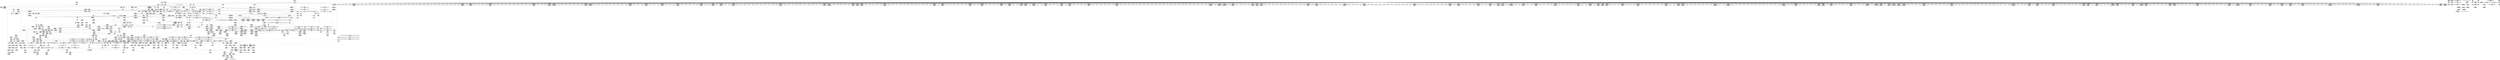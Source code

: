 digraph {
	CE0x44a6d70 [shape=record,shape=Mrecord,label="{CE0x44a6d70|avc_has_perm:auditdata|Function::avc_has_perm&Arg::auditdata::}"]
	CE0x4413b40 [shape=record,shape=Mrecord,label="{CE0x4413b40|selinux_inode_getxattr:call3|security/selinux/hooks.c,3041|*SummSink*}"]
	CE0x44b09c0 [shape=record,shape=Mrecord,label="{CE0x44b09c0|inode_has_perm:tmp10|security/selinux/hooks.c,1611|*SummSink*}"]
	CE0x44280e0 [shape=record,shape=Mrecord,label="{CE0x44280e0|i64*_getelementptr_inbounds_(_11_x_i64_,_11_x_i64_*___llvm_gcov_ctr239,_i64_0,_i64_1)|*Constant*|*SummSource*}"]
	CE0x44026d0 [shape=record,shape=Mrecord,label="{CE0x44026d0|selinux_inode_getxattr:if.end|*SummSource*}"]
	CE0x4492b20 [shape=record,shape=Mrecord,label="{CE0x4492b20|12:_i32,_56:_i8*,_:_CRE_612,613_}"]
	CE0x446ac10 [shape=record,shape=Mrecord,label="{CE0x446ac10|104:_%struct.inode*,_:_CRE_304,305_}"]
	CE0x44aeaf0 [shape=record,shape=Mrecord,label="{CE0x44aeaf0|inode_has_perm:tmp8|security/selinux/hooks.c,1611}"]
	CE0x4499120 [shape=record,shape=Mrecord,label="{CE0x4499120|12:_i32,_56:_i8*,_:_CRE_886,887_}"]
	CE0x4480aa0 [shape=record,shape=Mrecord,label="{CE0x4480aa0|inode_has_perm:tmp13|security/selinux/hooks.c,1614|*SummSink*}"]
	CE0x44626a0 [shape=record,shape=Mrecord,label="{CE0x44626a0|104:_%struct.inode*,_:_CRE_172,173_}"]
	CE0x4462100 [shape=record,shape=Mrecord,label="{CE0x4462100|104:_%struct.inode*,_:_CRE_166,167_}"]
	CE0x4470aa0 [shape=record,shape=Mrecord,label="{CE0x4470aa0|__validate_creds:tmp|*SummSink*}"]
	CE0x44053f0 [shape=record,shape=Mrecord,label="{CE0x44053f0|inode_has_perm:if.then|*SummSink*}"]
	CE0x4477c40 [shape=record,shape=Mrecord,label="{CE0x4477c40|104:_%struct.inode*,_:_CRE_89,90_}"]
	CE0x4472b50 [shape=record,shape=Mrecord,label="{CE0x4472b50|__validate_creds:cred|Function::__validate_creds&Arg::cred::|*SummSource*}"]
	CE0x4499d00 [shape=record,shape=Mrecord,label="{CE0x4499d00|12:_i32,_56:_i8*,_:_CRE_896,897_}"]
	CE0x449e920 [shape=record,shape=Mrecord,label="{CE0x449e920|inode_has_perm:tmp6|*LoadInst*|security/selinux/hooks.c,1611|*SummSource*}"]
	CE0x442ea30 [shape=record,shape=Mrecord,label="{CE0x442ea30|12:_i32,_56:_i8*,_:_CRE_157,158_}"]
	CE0x440d1e0 [shape=record,shape=Mrecord,label="{CE0x440d1e0|i32_1|*Constant*|*SummSink*}"]
	CE0x4488a00 [shape=record,shape=Mrecord,label="{CE0x4488a00|12:_i32,_56:_i8*,_:_CRE_306,307_}"]
	CE0x4472c90 [shape=record,shape=Mrecord,label="{CE0x4472c90|__validate_creds:lnot1|include/linux/cred.h,173|*SummSource*}"]
	CE0x44935d0 [shape=record,shape=Mrecord,label="{CE0x44935d0|12:_i32,_56:_i8*,_:_CRE_621,622_}"]
	CE0x4454bb0 [shape=record,shape=Mrecord,label="{CE0x4454bb0|104:_%struct.inode*,_:_CRE_189,190_}"]
	CE0x4465600 [shape=record,shape=Mrecord,label="{CE0x4465600|_call_void_mcount()_#3}"]
	CE0x4401400 [shape=record,shape=Mrecord,label="{CE0x4401400|i64_5|*Constant*|*SummSource*}"]
	CE0x4434740 [shape=record,shape=Mrecord,label="{CE0x4434740|get_current:tmp2}"]
	CE0x449de10 [shape=record,shape=Mrecord,label="{CE0x449de10|12:_i32,_56:_i8*,_:_CRE_982,983_}"]
	CE0x4431210 [shape=record,shape=Mrecord,label="{CE0x4431210|i32_78|*Constant*|*SummSource*}"]
	CE0x44a8cf0 [shape=record,shape=Mrecord,label="{CE0x44a8cf0|__validate_creds:bb|*SummSource*}"]
	CE0x44149f0 [shape=record,shape=Mrecord,label="{CE0x44149f0|selinux_inode_getxattr:land.lhs.true|*SummSource*}"]
	CE0x4407fb0 [shape=record,shape=Mrecord,label="{CE0x4407fb0|selinux_inode_getxattr:dentry|Function::selinux_inode_getxattr&Arg::dentry::}"]
	CE0x4412c00 [shape=record,shape=Mrecord,label="{CE0x4412c00|selinux_inode_getxattr:bb}"]
	CE0x44972c0 [shape=record,shape=Mrecord,label="{CE0x44972c0|12:_i32,_56:_i8*,_:_CRE_856,864_|*MultipleSource*|Function::inode_has_perm&Arg::inode::|*LoadInst*|security/selinux/hooks.c,1627|security/selinux/hooks.c,1611}"]
	CE0x4489590 [shape=record,shape=Mrecord,label="{CE0x4489590|12:_i32,_56:_i8*,_:_CRE_336,344_|*MultipleSource*|Function::inode_has_perm&Arg::inode::|*LoadInst*|security/selinux/hooks.c,1627|security/selinux/hooks.c,1611}"]
	CE0x44351d0 [shape=record,shape=Mrecord,label="{CE0x44351d0|GLOBAL:creds_are_invalid|*Constant*|*SummSink*}"]
	CE0x447f2d0 [shape=record,shape=Mrecord,label="{CE0x447f2d0|12:_i32,_56:_i8*,_:_CRE_144,145_}"]
	CE0x4437540 [shape=record,shape=Mrecord,label="{CE0x4437540|12:_i32,_56:_i8*,_:_CRE_138,139_}"]
	CE0x44524e0 [shape=record,shape=Mrecord,label="{CE0x44524e0|dentry_has_perm:type|security/selinux/hooks.c,1630}"]
	CE0x4485820 [shape=record,shape=Mrecord,label="{CE0x4485820|12:_i32,_56:_i8*,_:_CRE_264,265_}"]
	CE0x4493240 [shape=record,shape=Mrecord,label="{CE0x4493240|12:_i32,_56:_i8*,_:_CRE_618,619_}"]
	CE0x4496880 [shape=record,shape=Mrecord,label="{CE0x4496880|12:_i32,_56:_i8*,_:_CRE_816,824_|*MultipleSource*|Function::inode_has_perm&Arg::inode::|*LoadInst*|security/selinux/hooks.c,1627|security/selinux/hooks.c,1611}"]
	CE0x442e450 [shape=record,shape=Mrecord,label="{CE0x442e450|cred_sid:sid|security/selinux/hooks.c,197}"]
	CE0x44101c0 [shape=record,shape=Mrecord,label="{CE0x44101c0|selinux_inode_getxattr:if.then|*SummSource*}"]
	CE0x449cb50 [shape=record,shape=Mrecord,label="{CE0x449cb50|12:_i32,_56:_i8*,_:_CRE_935,936_}"]
	CE0x442f5c0 [shape=record,shape=Mrecord,label="{CE0x442f5c0|selinux_inode_getxattr:call3|security/selinux/hooks.c,3041|*SummSource*}"]
	CE0x441a660 [shape=record,shape=Mrecord,label="{CE0x441a660|get_current:tmp2|*SummSource*}"]
	CE0x4456050 [shape=record,shape=Mrecord,label="{CE0x4456050|104:_%struct.inode*,_:_CRE_211,212_}"]
	CE0x4405a20 [shape=record,shape=Mrecord,label="{CE0x4405a20|inode_has_perm:tmp1|*SummSource*}"]
	CE0x441a450 [shape=record,shape=Mrecord,label="{CE0x441a450|104:_%struct.inode*,_:_CRE_162,163_}"]
	CE0x4485950 [shape=record,shape=Mrecord,label="{CE0x4485950|12:_i32,_56:_i8*,_:_CRE_265,266_}"]
	CE0x44ad230 [shape=record,shape=Mrecord,label="{CE0x44ad230|inode_has_perm:lnot.ext|security/selinux/hooks.c,1611|*SummSink*}"]
	CE0x4433d70 [shape=record,shape=Mrecord,label="{CE0x4433d70|GLOBAL:__invalid_creds|*Constant*}"]
	CE0x4425ff0 [shape=record,shape=Mrecord,label="{CE0x4425ff0|GLOBAL:lockdep_rcu_suspicious|*Constant*|*SummSource*}"]
	CE0x448c760 [shape=record,shape=Mrecord,label="{CE0x448c760|12:_i32,_56:_i8*,_:_CRE_484,485_}"]
	CE0x44358a0 [shape=record,shape=Mrecord,label="{CE0x44358a0|cred_sid:tmp1|*SummSource*}"]
	CE0x44a3e70 [shape=record,shape=Mrecord,label="{CE0x44a3e70|inode_has_perm:i_security|security/selinux/hooks.c,1615}"]
	CE0x44a9ee0 [shape=record,shape=Mrecord,label="{CE0x44a9ee0|__validate_creds:if.end|*SummSource*}"]
	CE0x447fc10 [shape=record,shape=Mrecord,label="{CE0x447fc10|_call_void_mcount()_#3|*SummSource*}"]
	CE0x449c560 [shape=record,shape=Mrecord,label="{CE0x449c560|12:_i32,_56:_i8*,_:_CRE_930,931_}"]
	CE0x4420660 [shape=record,shape=Mrecord,label="{CE0x4420660|i64_4|*Constant*}"]
	CE0x44052b0 [shape=record,shape=Mrecord,label="{CE0x44052b0|inode_has_perm:if.then}"]
	CE0x44696b0 [shape=record,shape=Mrecord,label="{CE0x44696b0|104:_%struct.inode*,_:_CRE_217,218_}"]
	CE0x4462d30 [shape=record,shape=Mrecord,label="{CE0x4462d30|104:_%struct.inode*,_:_CRE_179,180_}"]
	CE0x44190d0 [shape=record,shape=Mrecord,label="{CE0x44190d0|104:_%struct.inode*,_:_CRE_104,112_|*MultipleSource*|Function::selinux_inode_getxattr&Arg::dentry::|Function::dentry_has_perm&Arg::dentry::|security/selinux/hooks.c,1627}"]
	CE0x4485ce0 [shape=record,shape=Mrecord,label="{CE0x4485ce0|12:_i32,_56:_i8*,_:_CRE_268,269_}"]
	CE0x4485360 [shape=record,shape=Mrecord,label="{CE0x4485360|12:_i32,_56:_i8*,_:_CRE_260,261_}"]
	CE0x44112c0 [shape=record,shape=Mrecord,label="{CE0x44112c0|i8*_getelementptr_inbounds_(_45_x_i8_,_45_x_i8_*_.str12,_i32_0,_i32_0)|*Constant*|*SummSource*}"]
	CE0x4478040 [shape=record,shape=Mrecord,label="{CE0x4478040|104:_%struct.inode*,_:_CRE_92,93_}"]
	CE0x44cd9a0 [shape=record,shape=Mrecord,label="{CE0x44cd9a0|0:_i32,_4:_i32,_8:_i32,_12:_i32,_:_CMRE_8,12_|*MultipleSource*|security/selinux/hooks.c,196|security/selinux/hooks.c,197|*LoadInst*|security/selinux/hooks.c,196}"]
	CE0x44727c0 [shape=record,shape=Mrecord,label="{CE0x44727c0|cred_sid:tmp3}"]
	CE0x4498080 [shape=record,shape=Mrecord,label="{CE0x4498080|12:_i32,_56:_i8*,_:_CRE_872,873_}"]
	CE0x4454830 [shape=record,shape=Mrecord,label="{CE0x4454830|_call_void_mcount()_#3}"]
	CE0x445a0a0 [shape=record,shape=Mrecord,label="{CE0x445a0a0|avc_has_perm:ssid|Function::avc_has_perm&Arg::ssid::}"]
	CE0x4411560 [shape=record,shape=Mrecord,label="{CE0x4411560|i64*_getelementptr_inbounds_(_11_x_i64_,_11_x_i64_*___llvm_gcov_ctr239,_i64_0,_i64_0)|*Constant*|*SummSource*}"]
	CE0x4456fd0 [shape=record,shape=Mrecord,label="{CE0x4456fd0|12:_i32,_56:_i8*,_:_CRE_179,180_}"]
	CE0x4455510 [shape=record,shape=Mrecord,label="{CE0x4455510|104:_%struct.inode*,_:_CRE_199,200_}"]
	CE0x4421c30 [shape=record,shape=Mrecord,label="{CE0x4421c30|i64*_getelementptr_inbounds_(_11_x_i64_,_11_x_i64_*___llvm_gcov_ctr239,_i64_0,_i64_8)|*Constant*|*SummSource*}"]
	CE0x4434530 [shape=record,shape=Mrecord,label="{CE0x4434530|dentry_has_perm:type|security/selinux/hooks.c,1630|*SummSink*}"]
	CE0x44cba90 [shape=record,shape=Mrecord,label="{CE0x44cba90|_call_void___invalid_creds(%struct.cred*_%cred,_i8*_%file,_i32_%line)_#10,_!dbg_!27721|include/linux/cred.h,174|*SummSource*}"]
	CE0x44cde30 [shape=record,shape=Mrecord,label="{CE0x44cde30|0:_i32,_4:_i32,_8:_i32,_12:_i32,_:_CMRE_12,16_|*MultipleSource*|security/selinux/hooks.c,196|security/selinux/hooks.c,197|*LoadInst*|security/selinux/hooks.c,196}"]
	CE0x44b16a0 [shape=record,shape=Mrecord,label="{CE0x44b16a0|inode_has_perm:tmp11|security/selinux/hooks.c,1612|*SummSink*}"]
	CE0x44728a0 [shape=record,shape=Mrecord,label="{CE0x44728a0|__validate_creds:entry|*SummSink*}"]
	CE0x44701d0 [shape=record,shape=Mrecord,label="{CE0x44701d0|_call_void_mcount()_#3}"]
	CE0x44ad740 [shape=record,shape=Mrecord,label="{CE0x44ad740|GLOBAL:llvm.expect.i64|*Constant*}"]
	CE0x449d940 [shape=record,shape=Mrecord,label="{CE0x449d940|12:_i32,_56:_i8*,_:_CRE_978,979_}"]
	CE0x4487e20 [shape=record,shape=Mrecord,label="{CE0x4487e20|12:_i32,_56:_i8*,_:_CRE_296,297_}"]
	CE0x4454690 [shape=record,shape=Mrecord,label="{CE0x4454690|i64*_getelementptr_inbounds_(_2_x_i64_,_2_x_i64_*___llvm_gcov_ctr153,_i64_0,_i64_1)|*Constant*|*SummSink*}"]
	CE0x44843f0 [shape=record,shape=Mrecord,label="{CE0x44843f0|12:_i32,_56:_i8*,_:_CRE_247,248_}"]
	CE0x4463af0 [shape=record,shape=Mrecord,label="{CE0x4463af0|i32_0|*Constant*}"]
	CE0x44a6a80 [shape=record,shape=Mrecord,label="{CE0x44a6a80|inode_has_perm:tmp17|security/selinux/hooks.c,1617|*SummSink*}"]
	CE0x449b980 [shape=record,shape=Mrecord,label="{CE0x449b980|12:_i32,_56:_i8*,_:_CRE_920,921_}"]
	CE0x44aa7c0 [shape=record,shape=Mrecord,label="{CE0x44aa7c0|_ret_i32_%retval.0,_!dbg_!27728|security/selinux/avc.c,775}"]
	CE0x4491490 [shape=record,shape=Mrecord,label="{CE0x4491490|12:_i32,_56:_i8*,_:_CRE_593,594_}"]
	CE0x4488b30 [shape=record,shape=Mrecord,label="{CE0x4488b30|12:_i32,_56:_i8*,_:_CRE_307,308_}"]
	"CONST[source:0(mediator),value:2(dynamic)][purpose:{subject}]"
	CE0x4488540 [shape=record,shape=Mrecord,label="{CE0x4488540|12:_i32,_56:_i8*,_:_CRE_302,303_}"]
	CE0x44cbb70 [shape=record,shape=Mrecord,label="{CE0x44cbb70|_call_void___invalid_creds(%struct.cred*_%cred,_i8*_%file,_i32_%line)_#10,_!dbg_!27721|include/linux/cred.h,174|*SummSink*}"]
	CE0x44386b0 [shape=record,shape=Mrecord,label="{CE0x44386b0|_call_void_mcount()_#3|*SummSink*}"]
	CE0x4414d20 [shape=record,shape=Mrecord,label="{CE0x4414d20|selinux_inode_getxattr:do.end|*SummSource*}"]
	CE0x4492660 [shape=record,shape=Mrecord,label="{CE0x4492660|12:_i32,_56:_i8*,_:_CRE_608,609_}"]
	CE0x44aa650 [shape=record,shape=Mrecord,label="{CE0x44aa650|avc_has_perm:tclass|Function::avc_has_perm&Arg::tclass::|*SummSink*}"]
	CE0x4404e90 [shape=record,shape=Mrecord,label="{CE0x4404e90|i64*_getelementptr_inbounds_(_5_x_i64_,_5_x_i64_*___llvm_gcov_ctr155,_i64_0,_i64_0)|*Constant*|*SummSource*}"]
	CE0x448bba0 [shape=record,shape=Mrecord,label="{CE0x448bba0|12:_i32,_56:_i8*,_:_CRE_474,475_}"]
	CE0x4454f70 [shape=record,shape=Mrecord,label="{CE0x4454f70|104:_%struct.inode*,_:_CRE_193,194_}"]
	CE0x44556f0 [shape=record,shape=Mrecord,label="{CE0x44556f0|104:_%struct.inode*,_:_CRE_201,202_}"]
	CE0x44570c0 [shape=record,shape=Mrecord,label="{CE0x44570c0|12:_i32,_56:_i8*,_:_CRE_180,181_}"]
	CE0x4484650 [shape=record,shape=Mrecord,label="{CE0x4484650|12:_i32,_56:_i8*,_:_CRE_249,250_}"]
	CE0x4433960 [shape=record,shape=Mrecord,label="{CE0x4433960|__validate_creds:tmp7|include/linux/cred.h,174|*SummSource*}"]
	CE0x4404cb0 [shape=record,shape=Mrecord,label="{CE0x4404cb0|_call_void___validate_creds(%struct.cred*_%cred,_i8*_getelementptr_inbounds_(_25_x_i8_,_25_x_i8_*_.str3,_i32_0,_i32_0),_i32_1609)_#10,_!dbg_!27719|security/selinux/hooks.c,1609|*SummSink*}"]
	CE0x448aee0 [shape=record,shape=Mrecord,label="{CE0x448aee0|12:_i32,_56:_i8*,_:_CRE_440,448_|*MultipleSource*|Function::inode_has_perm&Arg::inode::|*LoadInst*|security/selinux/hooks.c,1627|security/selinux/hooks.c,1611}"]
	CE0x44861a0 [shape=record,shape=Mrecord,label="{CE0x44861a0|12:_i32,_56:_i8*,_:_CRE_272,273_}"]
	CE0x44ac1d0 [shape=record,shape=Mrecord,label="{CE0x44ac1d0|i1_true|*Constant*}"]
	CE0x44832d0 [shape=record,shape=Mrecord,label="{CE0x44832d0|12:_i32,_56:_i8*,_:_CRE_208,210_|*MultipleSource*|Function::inode_has_perm&Arg::inode::|*LoadInst*|security/selinux/hooks.c,1627|security/selinux/hooks.c,1611}"]
	CE0x4408d00 [shape=record,shape=Mrecord,label="{CE0x4408d00|i32_16|*Constant*|*SummSink*}"]
	CE0x445a360 [shape=record,shape=Mrecord,label="{CE0x445a360|avc_has_perm:ssid|Function::avc_has_perm&Arg::ssid::|*SummSink*}"]
	CE0x4476350 [shape=record,shape=Mrecord,label="{CE0x4476350|__validate_creds:tmp4|include/linux/cred.h,173}"]
	CE0x448c500 [shape=record,shape=Mrecord,label="{CE0x448c500|12:_i32,_56:_i8*,_:_CRE_482,483_}"]
	CE0x44a3290 [shape=record,shape=Mrecord,label="{CE0x44a3290|cred_sid:cred|Function::cred_sid&Arg::cred::|*SummSink*}"]
	CE0x440dc20 [shape=record,shape=Mrecord,label="{CE0x440dc20|get_current:tmp}"]
	CE0x44235b0 [shape=record,shape=Mrecord,label="{CE0x44235b0|i8_10|*Constant*}"]
	CE0x44327f0 [shape=record,shape=Mrecord,label="{CE0x44327f0|104:_%struct.inode*,_:_CRE_309,310_}"]
	CE0x44ce360 [shape=record,shape=Mrecord,label="{CE0x44ce360|cred_sid:tmp6|security/selinux/hooks.c,197}"]
	CE0x4497920 [shape=record,shape=Mrecord,label="{CE0x4497920|12:_i32,_56:_i8*,_:_CRE_866,867_}"]
	CE0x448efc0 [shape=record,shape=Mrecord,label="{CE0x448efc0|12:_i32,_56:_i8*,_:_CRE_562,563_}"]
	CE0x447a420 [shape=record,shape=Mrecord,label="{CE0x447a420|cred_sid:tmp|*SummSource*}"]
	CE0x4496aa0 [shape=record,shape=Mrecord,label="{CE0x4496aa0|12:_i32,_56:_i8*,_:_CRE_824,832_|*MultipleSource*|Function::inode_has_perm&Arg::inode::|*LoadInst*|security/selinux/hooks.c,1627|security/selinux/hooks.c,1611}"]
	CE0x4438d20 [shape=record,shape=Mrecord,label="{CE0x4438d20|GLOBAL:__validate_creds|*Constant*|*SummSource*}"]
	CE0x448ff30 [shape=record,shape=Mrecord,label="{CE0x448ff30|12:_i32,_56:_i8*,_:_CRE_575,576_}"]
	CE0x4492790 [shape=record,shape=Mrecord,label="{CE0x4492790|12:_i32,_56:_i8*,_:_CRE_609,610_}"]
	CE0x4456b20 [shape=record,shape=Mrecord,label="{CE0x4456b20|12:_i32,_56:_i8*,_:_CRE_174,175_}"]
	CE0x440b910 [shape=record,shape=Mrecord,label="{CE0x440b910|_call_void_mcount()_#3|*SummSource*}"]
	CE0x44824c0 [shape=record,shape=Mrecord,label="{CE0x44824c0|12:_i32,_56:_i8*,_:_CRE_193,194_}"]
	CE0x4431560 [shape=record,shape=Mrecord,label="{CE0x4431560|selinux_inode_getxattr:cred4|security/selinux/hooks.c,3041|*SummSource*}"]
	CE0x441b330 [shape=record,shape=Mrecord,label="{CE0x441b330|i32_5|*Constant*|*SummSink*}"]
	CE0x446c7a0 [shape=record,shape=Mrecord,label="{CE0x446c7a0|GLOBAL:current_task|Global_var:current_task|*SummSource*}"]
	CE0x4462010 [shape=record,shape=Mrecord,label="{CE0x4462010|104:_%struct.inode*,_:_CRE_165,166_}"]
	CE0x4454e80 [shape=record,shape=Mrecord,label="{CE0x4454e80|104:_%struct.inode*,_:_CRE_192,193_}"]
	CE0x4455240 [shape=record,shape=Mrecord,label="{CE0x4455240|104:_%struct.inode*,_:_CRE_196,197_}"]
	CE0x44a6880 [shape=record,shape=Mrecord,label="{CE0x44a6880|inode_has_perm:tmp17|security/selinux/hooks.c,1617|*SummSource*}"]
	CE0x4418c60 [shape=record,shape=Mrecord,label="{CE0x4418c60|i64_2|*Constant*}"]
	CE0x4424da0 [shape=record,shape=Mrecord,label="{CE0x4424da0|_call_void_mcount()_#3|*SummSource*}"]
	CE0x44974e0 [shape=record,shape=Mrecord,label="{CE0x44974e0|12:_i32,_56:_i8*,_:_CRE_864,865_}"]
	CE0x44557e0 [shape=record,shape=Mrecord,label="{CE0x44557e0|104:_%struct.inode*,_:_CRE_202,203_}"]
	CE0x445a5d0 [shape=record,shape=Mrecord,label="{CE0x445a5d0|avc_has_perm:tsid|Function::avc_has_perm&Arg::tsid::|*SummSource*}"]
	CE0x442e530 [shape=record,shape=Mrecord,label="{CE0x442e530|12:_i32,_56:_i8*,_:_CRE_152,153_}"]
	CE0x449e170 [shape=record,shape=Mrecord,label="{CE0x449e170|12:_i32,_56:_i8*,_:_CRE_988,992_|*MultipleSource*|Function::inode_has_perm&Arg::inode::|*LoadInst*|security/selinux/hooks.c,1627|security/selinux/hooks.c,1611}"]
	CE0x4452ae0 [shape=record,shape=Mrecord,label="{CE0x4452ae0|__validate_creds:tmp5|include/linux/cred.h,173|*SummSink*}"]
	CE0x4490d70 [shape=record,shape=Mrecord,label="{CE0x4490d70|12:_i32,_56:_i8*,_:_CRE_587,588_}"]
	CE0x4486c50 [shape=record,shape=Mrecord,label="{CE0x4486c50|12:_i32,_56:_i8*,_:_CRE_281,282_}"]
	CE0x446c970 [shape=record,shape=Mrecord,label="{CE0x446c970|dentry_has_perm:call|security/selinux/hooks.c,1632|*SummSource*}"]
	CE0x449ada0 [shape=record,shape=Mrecord,label="{CE0x449ada0|12:_i32,_56:_i8*,_:_CRE_910,911_}"]
	CE0x4470f20 [shape=record,shape=Mrecord,label="{CE0x4470f20|GLOBAL:__validate_creds|*Constant*}"]
	CE0x4496250 [shape=record,shape=Mrecord,label="{CE0x4496250|12:_i32,_56:_i8*,_:_CRE_792,800_|*MultipleSource*|Function::inode_has_perm&Arg::inode::|*LoadInst*|security/selinux/hooks.c,1627|security/selinux/hooks.c,1611}"]
	CE0x441b6b0 [shape=record,shape=Mrecord,label="{CE0x441b6b0|104:_%struct.inode*,_:_CRE_0,4_|*MultipleSource*|Function::selinux_inode_getxattr&Arg::dentry::|Function::dentry_has_perm&Arg::dentry::|security/selinux/hooks.c,1627}"]
	CE0x4492070 [shape=record,shape=Mrecord,label="{CE0x4492070|12:_i32,_56:_i8*,_:_CRE_603,604_}"]
	CE0x4484520 [shape=record,shape=Mrecord,label="{CE0x4484520|12:_i32,_56:_i8*,_:_CRE_248,249_}"]
	CE0x4455330 [shape=record,shape=Mrecord,label="{CE0x4455330|104:_%struct.inode*,_:_CRE_197,198_}"]
	CE0x449b850 [shape=record,shape=Mrecord,label="{CE0x449b850|12:_i32,_56:_i8*,_:_CRE_919,920_}"]
	CE0x448ed60 [shape=record,shape=Mrecord,label="{CE0x448ed60|12:_i32,_56:_i8*,_:_CRE_560,561_}"]
	CE0x44306e0 [shape=record,shape=Mrecord,label="{CE0x44306e0|get_current:entry|*SummSource*}"]
	"CONST[source:0(mediator),value:0(static)][purpose:{operation}]"
	CE0x4455c90 [shape=record,shape=Mrecord,label="{CE0x4455c90|104:_%struct.inode*,_:_CRE_207,208_}"]
	CE0x4465350 [shape=record,shape=Mrecord,label="{CE0x4465350|__validate_creds:tmp1}"]
	CE0x43fc010 [shape=record,shape=Mrecord,label="{CE0x43fc010|selinux_inode_getxattr:tmp1|*SummSource*}"]
	CE0x4411a10 [shape=record,shape=Mrecord,label="{CE0x4411a10|selinux_inode_getxattr:tmp5|security/selinux/hooks.c,3041}"]
	CE0x4452960 [shape=record,shape=Mrecord,label="{CE0x4452960|__validate_creds:tmp5|include/linux/cred.h,173|*SummSource*}"]
	CE0x4412120 [shape=record,shape=Mrecord,label="{CE0x4412120|selinux_inode_getxattr:tmp3|*SummSink*}"]
	CE0x4405cc0 [shape=record,shape=Mrecord,label="{CE0x4405cc0|__validate_creds:lnot|include/linux/cred.h,173|*SummSource*}"]
	CE0x44c6120 [shape=record,shape=Mrecord,label="{CE0x44c6120|inode_has_perm:tmp16|security/selinux/hooks.c,1615|*SummSink*}"]
	CE0x4431370 [shape=record,shape=Mrecord,label="{CE0x4431370|selinux_inode_getxattr:cred4|security/selinux/hooks.c,3041}"]
	CE0x44b1f10 [shape=record,shape=Mrecord,label="{CE0x44b1f10|i32_512|*Constant*|*SummSink*}"]
	CE0x441dc50 [shape=record,shape=Mrecord,label="{CE0x441dc50|dentry_has_perm:u|security/selinux/hooks.c,1631|*SummSink*}"]
	CE0x4459810 [shape=record,shape=Mrecord,label="{CE0x4459810|12:_i32,_56:_i8*,_:_CRE_56,64_|*MultipleSource*|Function::inode_has_perm&Arg::inode::|*LoadInst*|security/selinux/hooks.c,1627|security/selinux/hooks.c,1611}"]
	CE0x4430c30 [shape=record,shape=Mrecord,label="{CE0x4430c30|_ret_%struct.task_struct*_%tmp4,_!dbg_!27714|./arch/x86/include/asm/current.h,14|*SummSink*}"]
	CE0x44ce080 [shape=record,shape=Mrecord,label="{CE0x44ce080|0:_i32,_4:_i32,_8:_i32,_12:_i32,_:_CMRE_16,20_|*MultipleSource*|security/selinux/hooks.c,196|security/selinux/hooks.c,197|*LoadInst*|security/selinux/hooks.c,196}"]
	CE0x44848b0 [shape=record,shape=Mrecord,label="{CE0x44848b0|12:_i32,_56:_i8*,_:_CRE_251,252_}"]
	CE0x4435f60 [shape=record,shape=Mrecord,label="{CE0x4435f60|__validate_creds:line|Function::__validate_creds&Arg::line::}"]
	CE0x446f920 [shape=record,shape=Mrecord,label="{CE0x446f920|__validate_creds:file|Function::__validate_creds&Arg::file::|*SummSink*}"]
	CE0x446e0e0 [shape=record,shape=Mrecord,label="{CE0x446e0e0|inode_has_perm:perms|Function::inode_has_perm&Arg::perms::|*SummSink*}"]
	CE0x448cd50 [shape=record,shape=Mrecord,label="{CE0x448cd50|12:_i32,_56:_i8*,_:_CRE_496,500_|*MultipleSource*|Function::inode_has_perm&Arg::inode::|*LoadInst*|security/selinux/hooks.c,1627|security/selinux/hooks.c,1611}"]
	CE0x446a1f0 [shape=record,shape=Mrecord,label="{CE0x446a1f0|104:_%struct.inode*,_:_CRE_256,264_|*MultipleSource*|Function::selinux_inode_getxattr&Arg::dentry::|Function::dentry_has_perm&Arg::dentry::|security/selinux/hooks.c,1627}"]
	CE0x442dd50 [shape=record,shape=Mrecord,label="{CE0x442dd50|cred_sid:tmp5|security/selinux/hooks.c,196|*SummSource*}"]
	CE0x449ac70 [shape=record,shape=Mrecord,label="{CE0x449ac70|12:_i32,_56:_i8*,_:_CRE_909,910_}"]
	CE0x44125d0 [shape=record,shape=Mrecord,label="{CE0x44125d0|selinux_inode_getxattr:entry}"]
	CE0x44535c0 [shape=record,shape=Mrecord,label="{CE0x44535c0|__validate_creds:tmp6|include/linux/cred.h,174|*SummSource*}"]
	CE0x4492d80 [shape=record,shape=Mrecord,label="{CE0x4492d80|12:_i32,_56:_i8*,_:_CRE_614,615_}"]
	CE0x442c450 [shape=record,shape=Mrecord,label="{CE0x442c450|GLOBAL:selinux_inode_getxattr.__warned|Global_var:selinux_inode_getxattr.__warned|*SummSource*}"]
	CE0x4407890 [shape=record,shape=Mrecord,label="{CE0x4407890|GLOBAL:dentry_has_perm|*Constant*|*SummSink*}"]
	CE0x44680f0 [shape=record,shape=Mrecord,label="{CE0x44680f0|inode_has_perm:tmp2|*SummSource*}"]
	CE0x4490b10 [shape=record,shape=Mrecord,label="{CE0x4490b10|12:_i32,_56:_i8*,_:_CRE_585,586_}"]
	CE0x449dc10 [shape=record,shape=Mrecord,label="{CE0x449dc10|12:_i32,_56:_i8*,_:_CRE_980,981_}"]
	CE0x44218a0 [shape=record,shape=Mrecord,label="{CE0x44218a0|i64*_getelementptr_inbounds_(_11_x_i64_,_11_x_i64_*___llvm_gcov_ctr239,_i64_0,_i64_8)|*Constant*|*SummSink*}"]
	CE0x443a890 [shape=record,shape=Mrecord,label="{CE0x443a890|inode_has_perm:bb|*SummSink*}"]
	CE0x4418480 [shape=record,shape=Mrecord,label="{CE0x4418480|selinux_inode_getxattr:tmp14|security/selinux/hooks.c,3041}"]
	CE0x44c6750 [shape=record,shape=Mrecord,label="{CE0x44c6750|i32_3|*Constant*|*SummSink*}"]
	CE0x4419820 [shape=record,shape=Mrecord,label="{CE0x4419820|104:_%struct.inode*,_:_CRE_149,150_}"]
	CE0x441d930 [shape=record,shape=Mrecord,label="{CE0x441d930|0:_i8,_8:_%struct.dentry*,_24:_%struct.selinux_audit_data*,_:_SCMRE_0,1_|*MultipleSource*|security/selinux/hooks.c,1630|security/selinux/hooks.c, 1628}"]
	CE0x448b980 [shape=record,shape=Mrecord,label="{CE0x448b980|12:_i32,_56:_i8*,_:_CRE_473,474_}"]
	CE0x44af1a0 [shape=record,shape=Mrecord,label="{CE0x44af1a0|GLOBAL:__llvm_gcov_ctr154|Global_var:__llvm_gcov_ctr154}"]
	CE0x449a420 [shape=record,shape=Mrecord,label="{CE0x449a420|12:_i32,_56:_i8*,_:_CRE_902,903_}"]
	CE0x443a970 [shape=record,shape=Mrecord,label="{CE0x443a970|i64*_getelementptr_inbounds_(_8_x_i64_,_8_x_i64_*___llvm_gcov_ctr154,_i64_0,_i64_0)|*Constant*}"]
	CE0x442da30 [shape=record,shape=Mrecord,label="{CE0x442da30|cred_sid:tmp4|*LoadInst*|security/selinux/hooks.c,196|*SummSink*}"]
	CE0x4473870 [shape=record,shape=Mrecord,label="{CE0x4473870|i32_1609|*Constant*}"]
	CE0x446d620 [shape=record,shape=Mrecord,label="{CE0x446d620|inode_has_perm:cred|Function::inode_has_perm&Arg::cred::|*SummSource*}"]
	CE0x44af790 [shape=record,shape=Mrecord,label="{CE0x44af790|inode_has_perm:tmp9|security/selinux/hooks.c,1611}"]
	CE0x44196f0 [shape=record,shape=Mrecord,label="{CE0x44196f0|104:_%struct.inode*,_:_CRE_147,148_}"]
	CE0x4478660 [shape=record,shape=Mrecord,label="{CE0x4478660|cred_sid:security|security/selinux/hooks.c,196|*SummSource*}"]
	CE0x4456230 [shape=record,shape=Mrecord,label="{CE0x4456230|104:_%struct.inode*,_:_CRE_213,214_}"]
	CE0x44809c0 [shape=record,shape=Mrecord,label="{CE0x44809c0|inode_has_perm:tmp13|security/selinux/hooks.c,1614}"]
	CE0x448a030 [shape=record,shape=Mrecord,label="{CE0x448a030|12:_i32,_56:_i8*,_:_CRE_384,388_|*MultipleSource*|Function::inode_has_perm&Arg::inode::|*LoadInst*|security/selinux/hooks.c,1627|security/selinux/hooks.c,1611}"]
	CE0x4499710 [shape=record,shape=Mrecord,label="{CE0x4499710|12:_i32,_56:_i8*,_:_CRE_891,892_}"]
	CE0x609b730 [shape=record,shape=Mrecord,label="{CE0x609b730|selinux_inode_getxattr:tmp2}"]
	CE0x4491e10 [shape=record,shape=Mrecord,label="{CE0x4491e10|12:_i32,_56:_i8*,_:_CRE_601,602_}"]
	CE0x447ad30 [shape=record,shape=Mrecord,label="{CE0x447ad30|i64*_getelementptr_inbounds_(_2_x_i64_,_2_x_i64_*___llvm_gcov_ctr131,_i64_0,_i64_0)|*Constant*|*SummSink*}"]
	CE0x4468c30 [shape=record,shape=Mrecord,label="{CE0x4468c30|%struct.task_struct*_(%struct.task_struct**)*_asm_movq_%gs:$_1:P_,$0_,_r,im,_dirflag_,_fpsr_,_flags_}"]
	CE0x44a9f50 [shape=record,shape=Mrecord,label="{CE0x44a9f50|__validate_creds:if.end|*SummSink*}"]
	CE0x44559c0 [shape=record,shape=Mrecord,label="{CE0x44559c0|104:_%struct.inode*,_:_CRE_204,205_}"]
	CE0x44ac380 [shape=record,shape=Mrecord,label="{CE0x44ac380|inode_has_perm:lnot|security/selinux/hooks.c,1611}"]
	CE0x4404af0 [shape=record,shape=Mrecord,label="{CE0x4404af0|_call_void___validate_creds(%struct.cred*_%cred,_i8*_getelementptr_inbounds_(_25_x_i8_,_25_x_i8_*_.str3,_i32_0,_i32_0),_i32_1609)_#10,_!dbg_!27719|security/selinux/hooks.c,1609|*SummSource*}"]
	CE0x4472f90 [shape=record,shape=Mrecord,label="{CE0x4472f90|__validate_creds:lnot.ext|include/linux/cred.h,173}"]
	CE0x4414390 [shape=record,shape=Mrecord,label="{CE0x4414390|GLOBAL:selinux_inode_getxattr.__warned|Global_var:selinux_inode_getxattr.__warned}"]
	CE0x448a470 [shape=record,shape=Mrecord,label="{CE0x448a470|12:_i32,_56:_i8*,_:_CRE_400,408_|*MultipleSource*|Function::inode_has_perm&Arg::inode::|*LoadInst*|security/selinux/hooks.c,1627|security/selinux/hooks.c,1611}"]
	CE0x442e940 [shape=record,shape=Mrecord,label="{CE0x442e940|12:_i32,_56:_i8*,_:_CRE_156,157_}"]
	CE0x44a6b40 [shape=record,shape=Mrecord,label="{CE0x44a6b40|avc_has_perm:requested|Function::avc_has_perm&Arg::requested::|*SummSink*}"]
	CE0x4458b60 [shape=record,shape=Mrecord,label="{CE0x4458b60|dentry_has_perm:ad|security/selinux/hooks.c, 1628}"]
	CE0x4403e40 [shape=record,shape=Mrecord,label="{CE0x4403e40|inode_has_perm:return|*SummSource*}"]
	CE0x44366d0 [shape=record,shape=Mrecord,label="{CE0x44366d0|inode_has_perm:if.end}"]
	CE0x4427a10 [shape=record,shape=Mrecord,label="{CE0x4427a10|i64*_getelementptr_inbounds_(_11_x_i64_,_11_x_i64_*___llvm_gcov_ctr239,_i64_0,_i64_6)|*Constant*}"]
	CE0x441d7e0 [shape=record,shape=Mrecord,label="{CE0x441d7e0|i8*_getelementptr_inbounds_(_45_x_i8_,_45_x_i8_*_.str12,_i32_0,_i32_0)|*Constant*}"]
	CE0x4419fa0 [shape=record,shape=Mrecord,label="{CE0x4419fa0|104:_%struct.inode*,_:_CRE_157,158_}"]
	CE0x4482100 [shape=record,shape=Mrecord,label="{CE0x4482100|12:_i32,_56:_i8*,_:_CRE_189,190_}"]
	CE0x446fcc0 [shape=record,shape=Mrecord,label="{CE0x446fcc0|__validate_creds:lnot|include/linux/cred.h,173|*SummSink*}"]
	CE0x4495bf0 [shape=record,shape=Mrecord,label="{CE0x4495bf0|12:_i32,_56:_i8*,_:_CRE_760,768_|*MultipleSource*|Function::inode_has_perm&Arg::inode::|*LoadInst*|security/selinux/hooks.c,1627|security/selinux/hooks.c,1611}"]
	CE0x44015d0 [shape=record,shape=Mrecord,label="{CE0x44015d0|selinux_inode_getxattr:tmp9|security/selinux/hooks.c,3041}"]
	CE0x448f220 [shape=record,shape=Mrecord,label="{CE0x448f220|12:_i32,_56:_i8*,_:_CRE_564,565_}"]
	CE0x44a45a0 [shape=record,shape=Mrecord,label="{CE0x44a45a0|inode_has_perm:tmp16|security/selinux/hooks.c,1615|*SummSource*}"]
	CE0x4430b90 [shape=record,shape=Mrecord,label="{CE0x4430b90|_ret_%struct.task_struct*_%tmp4,_!dbg_!27714|./arch/x86/include/asm/current.h,14}"]
	CE0x4491f40 [shape=record,shape=Mrecord,label="{CE0x4491f40|12:_i32,_56:_i8*,_:_CRE_602,603_}"]
	CE0x447b200 [shape=record,shape=Mrecord,label="{CE0x447b200|cred_sid:tmp6|security/selinux/hooks.c,197|*SummSink*}"]
	CE0x4477710 [shape=record,shape=Mrecord,label="{CE0x4477710|dentry_has_perm:ad|security/selinux/hooks.c, 1628|*SummSink*}"]
	CE0x4416420 [shape=record,shape=Mrecord,label="{CE0x4416420|dentry_has_perm:tmp|*SummSource*}"]
	CE0x4412f80 [shape=record,shape=Mrecord,label="{CE0x4412f80|i64*_getelementptr_inbounds_(_11_x_i64_,_11_x_i64_*___llvm_gcov_ctr239,_i64_0,_i64_10)|*Constant*|*SummSink*}"]
	CE0x440f0d0 [shape=record,shape=Mrecord,label="{CE0x440f0d0|selinux_inode_getxattr:tmp10|security/selinux/hooks.c,3041|*SummSink*}"]
	CE0x448f5b0 [shape=record,shape=Mrecord,label="{CE0x448f5b0|12:_i32,_56:_i8*,_:_CRE_567,568_}"]
	CE0x4495590 [shape=record,shape=Mrecord,label="{CE0x4495590|12:_i32,_56:_i8*,_:_CRE_736,740_|*MultipleSource*|Function::inode_has_perm&Arg::inode::|*LoadInst*|security/selinux/hooks.c,1627|security/selinux/hooks.c,1611}"]
	CE0x44a6de0 [shape=record,shape=Mrecord,label="{CE0x44a6de0|avc_has_perm:auditdata|Function::avc_has_perm&Arg::auditdata::|*SummSource*}"]
	CE0x4418270 [shape=record,shape=Mrecord,label="{CE0x4418270|selinux_inode_getxattr:tmp13|security/selinux/hooks.c,3041|*SummSink*}"]
	CE0x44823d0 [shape=record,shape=Mrecord,label="{CE0x44823d0|12:_i32,_56:_i8*,_:_CRE_192,193_}"]
	CE0x448ee90 [shape=record,shape=Mrecord,label="{CE0x448ee90|12:_i32,_56:_i8*,_:_CRE_561,562_}"]
	CE0x44a7450 [shape=record,shape=Mrecord,label="{CE0x44a7450|i64*_getelementptr_inbounds_(_8_x_i64_,_8_x_i64_*___llvm_gcov_ctr154,_i64_0,_i64_7)|*Constant*}"]
	CE0x441aee0 [shape=record,shape=Mrecord,label="{CE0x441aee0|get_current:tmp4|./arch/x86/include/asm/current.h,14|*SummSource*}"]
	CE0x44697a0 [shape=record,shape=Mrecord,label="{CE0x44697a0|104:_%struct.inode*,_:_CRE_218,219_}"]
	CE0x443a270 [shape=record,shape=Mrecord,label="{CE0x443a270|_call_void_lockdep_rcu_suspicious(i8*_getelementptr_inbounds_(_25_x_i8_,_25_x_i8_*_.str3,_i32_0,_i32_0),_i32_3041,_i8*_getelementptr_inbounds_(_45_x_i8_,_45_x_i8_*_.str12,_i32_0,_i32_0))_#10,_!dbg_!27729|security/selinux/hooks.c,3041|*SummSource*}"]
	CE0x4425a80 [shape=record,shape=Mrecord,label="{CE0x4425a80|i8*_getelementptr_inbounds_(_25_x_i8_,_25_x_i8_*_.str3,_i32_0,_i32_0)|*Constant*}"]
	CE0x4487f50 [shape=record,shape=Mrecord,label="{CE0x4487f50|12:_i32,_56:_i8*,_:_CRE_297,298_}"]
	CE0x44140f0 [shape=record,shape=Mrecord,label="{CE0x44140f0|selinux_inode_getxattr:tmp7|security/selinux/hooks.c,3041|*SummSource*}"]
	CE0x44648e0 [shape=record,shape=Mrecord,label="{CE0x44648e0|_ret_void,_!dbg_!27722|include/linux/cred.h,175}"]
	CE0x4437830 [shape=record,shape=Mrecord,label="{CE0x4437830|__validate_creds:tobool|include/linux/cred.h,173|*SummSink*}"]
	CE0x4490ea0 [shape=record,shape=Mrecord,label="{CE0x4490ea0|12:_i32,_56:_i8*,_:_CRE_588,589_}"]
	CE0x44833c0 [shape=record,shape=Mrecord,label="{CE0x44833c0|12:_i32,_56:_i8*,_:_CRE_212,216_|*MultipleSource*|Function::inode_has_perm&Arg::inode::|*LoadInst*|security/selinux/hooks.c,1627|security/selinux/hooks.c,1611}"]
	CE0x4486fe0 [shape=record,shape=Mrecord,label="{CE0x4486fe0|12:_i32,_56:_i8*,_:_CRE_284,285_}"]
	CE0x446b750 [shape=record,shape=Mrecord,label="{CE0x446b750|i64*_getelementptr_inbounds_(_2_x_i64_,_2_x_i64_*___llvm_gcov_ctr153,_i64_0,_i64_0)|*Constant*}"]
	CE0x44362a0 [shape=record,shape=Mrecord,label="{CE0x44362a0|__validate_creds:tmp2|include/linux/cred.h,173}"]
	CE0x4482880 [shape=record,shape=Mrecord,label="{CE0x4482880|12:_i32,_56:_i8*,_:_CRE_197,198_}"]
	CE0x4435ac0 [shape=record,shape=Mrecord,label="{CE0x4435ac0|i64*_getelementptr_inbounds_(_2_x_i64_,_2_x_i64_*___llvm_gcov_ctr131,_i64_0,_i64_1)|*Constant*}"]
	CE0x4466a20 [shape=record,shape=Mrecord,label="{CE0x4466a20|12:_i32,_56:_i8*,_:_CRE_8,12_|*MultipleSource*|Function::inode_has_perm&Arg::inode::|*LoadInst*|security/selinux/hooks.c,1627|security/selinux/hooks.c,1611}"]
	CE0x4497b40 [shape=record,shape=Mrecord,label="{CE0x4497b40|12:_i32,_56:_i8*,_:_CRE_867,868_}"]
	CE0x4430400 [shape=record,shape=Mrecord,label="{CE0x4430400|12:_i32,_56:_i8*,_:_CRE_128,136_|*MultipleSource*|Function::inode_has_perm&Arg::inode::|*LoadInst*|security/selinux/hooks.c,1627|security/selinux/hooks.c,1611}"]
	CE0x4462a60 [shape=record,shape=Mrecord,label="{CE0x4462a60|104:_%struct.inode*,_:_CRE_176,177_}"]
	CE0x446cb10 [shape=record,shape=Mrecord,label="{CE0x446cb10|GLOBAL:inode_has_perm|*Constant*}"]
	CE0x4483000 [shape=record,shape=Mrecord,label="{CE0x4483000|12:_i32,_56:_i8*,_:_CRE_205,206_}"]
	CE0x4412540 [shape=record,shape=Mrecord,label="{CE0x4412540|selinux_inode_getxattr:do.body|*SummSink*}"]
	CE0x448a250 [shape=record,shape=Mrecord,label="{CE0x448a250|12:_i32,_56:_i8*,_:_CRE_392,400_|*MultipleSource*|Function::inode_has_perm&Arg::inode::|*LoadInst*|security/selinux/hooks.c,1627|security/selinux/hooks.c,1611}"]
	CE0x4490c40 [shape=record,shape=Mrecord,label="{CE0x4490c40|12:_i32,_56:_i8*,_:_CRE_586,587_}"]
	CE0x4483a10 [shape=record,shape=Mrecord,label="{CE0x4483a10|12:_i32,_56:_i8*,_:_CRE_240,241_}"]
	CE0x4492530 [shape=record,shape=Mrecord,label="{CE0x4492530|12:_i32,_56:_i8*,_:_CRE_607,608_}"]
	CE0x4458bd0 [shape=record,shape=Mrecord,label="{CE0x4458bd0|dentry_has_perm:ad|security/selinux/hooks.c, 1628|*SummSource*}"]
	CE0x44278a0 [shape=record,shape=Mrecord,label="{CE0x44278a0|selinux_inode_getxattr:tmp12|security/selinux/hooks.c,3041|*SummSource*}"]
	CE0x446c420 [shape=record,shape=Mrecord,label="{CE0x446c420|i64_1|*Constant*}"]
	CE0x44a3360 [shape=record,shape=Mrecord,label="{CE0x44a3360|_ret_i32_%tmp6,_!dbg_!27716|security/selinux/hooks.c,197}"]
	CE0x446da40 [shape=record,shape=Mrecord,label="{CE0x446da40|inode_has_perm:inode|Function::inode_has_perm&Arg::inode::|*SummSource*}"]
	CE0x44558d0 [shape=record,shape=Mrecord,label="{CE0x44558d0|104:_%struct.inode*,_:_CRE_203,204_}"]
	CE0x44cd410 [shape=record,shape=Mrecord,label="{CE0x44cd410|cred_sid:sid|security/selinux/hooks.c,197|*SummSink*}"]
	CE0x44678d0 [shape=record,shape=Mrecord,label="{CE0x44678d0|__validate_creds:cred|Function::__validate_creds&Arg::cred::|*SummSink*}"]
	CE0x442dfa0 [shape=record,shape=Mrecord,label="{CE0x442dfa0|i32_1|*Constant*}"]
	CE0x446ae00 [shape=record,shape=Mrecord,label="{CE0x446ae00|104:_%struct.inode*,_:_CRE_305,306_}"]
	CE0x44831e0 [shape=record,shape=Mrecord,label="{CE0x44831e0|12:_i32,_56:_i8*,_:_CRE_207,208_}"]
	CE0x442c560 [shape=record,shape=Mrecord,label="{CE0x442c560|GLOBAL:selinux_inode_getxattr.__warned|Global_var:selinux_inode_getxattr.__warned|*SummSink*}"]
	CE0x449a550 [shape=record,shape=Mrecord,label="{CE0x449a550|12:_i32,_56:_i8*,_:_CRE_903,904_}"]
	CE0x4435910 [shape=record,shape=Mrecord,label="{CE0x4435910|cred_sid:tmp1|*SummSink*}"]
	CE0x4419a00 [shape=record,shape=Mrecord,label="{CE0x4419a00|104:_%struct.inode*,_:_CRE_151,152_}"]
	CE0x4487370 [shape=record,shape=Mrecord,label="{CE0x4487370|12:_i32,_56:_i8*,_:_CRE_287,288_}"]
	CE0x442cb70 [shape=record,shape=Mrecord,label="{CE0x442cb70|selinux_inode_getxattr:tmp18|security/selinux/hooks.c,3041|*SummSink*}"]
	CE0x4497bf0 [shape=record,shape=Mrecord,label="{CE0x4497bf0|12:_i32,_56:_i8*,_:_CRE_868,869_}"]
	CE0x447a1c0 [shape=record,shape=Mrecord,label="{CE0x447a1c0|i32_0|*Constant*}"]
	CE0x4455420 [shape=record,shape=Mrecord,label="{CE0x4455420|104:_%struct.inode*,_:_CRE_198,199_}"]
	CE0x4489de0 [shape=record,shape=Mrecord,label="{CE0x4489de0|12:_i32,_56:_i8*,_:_CRE_376,384_|*MultipleSource*|Function::inode_has_perm&Arg::inode::|*LoadInst*|security/selinux/hooks.c,1627|security/selinux/hooks.c,1611}"]
	CE0x44591f0 [shape=record,shape=Mrecord,label="{CE0x44591f0|get_current:tmp|*SummSource*}"]
	CE0x4466bd0 [shape=record,shape=Mrecord,label="{CE0x4466bd0|_call_void_mcount()_#3}"]
	CE0x4425d60 [shape=record,shape=Mrecord,label="{CE0x4425d60|i8*_getelementptr_inbounds_(_25_x_i8_,_25_x_i8_*_.str3,_i32_0,_i32_0)|*Constant*|*SummSink*}"]
	CE0x4455ab0 [shape=record,shape=Mrecord,label="{CE0x4455ab0|104:_%struct.inode*,_:_CRE_205,206_}"]
	CE0x4485e10 [shape=record,shape=Mrecord,label="{CE0x4485e10|12:_i32,_56:_i8*,_:_CRE_269,270_}"]
	CE0x446bb40 [shape=record,shape=Mrecord,label="{CE0x446bb40|inode_has_perm:tmp5|security/selinux/hooks.c,1609}"]
	CE0x4417a30 [shape=record,shape=Mrecord,label="{CE0x4417a30|get_current:tmp3|*SummSource*}"]
	CE0x441f730 [shape=record,shape=Mrecord,label="{CE0x441f730|i64_3|*Constant*|*SummSink*}"]
	CE0x4430950 [shape=record,shape=Mrecord,label="{CE0x4430950|_ret_%struct.task_struct*_%tmp4,_!dbg_!27714|./arch/x86/include/asm/current.h,14|*SummSource*}"]
	CE0x440c780 [shape=record,shape=Mrecord,label="{CE0x440c780|i64*_getelementptr_inbounds_(_2_x_i64_,_2_x_i64_*___llvm_gcov_ctr153,_i64_0,_i64_1)|*Constant*|*SummSource*}"]
	CE0x44a7ce0 [shape=record,shape=Mrecord,label="{CE0x44a7ce0|i64*_getelementptr_inbounds_(_8_x_i64_,_8_x_i64_*___llvm_gcov_ctr154,_i64_0,_i64_7)|*Constant*|*SummSource*}"]
	CE0x442f390 [shape=record,shape=Mrecord,label="{CE0x442f390|12:_i32,_56:_i8*,_:_CRE_167,168_}"]
	CE0x448ec30 [shape=record,shape=Mrecord,label="{CE0x448ec30|12:_i32,_56:_i8*,_:_CRE_559,560_}"]
	CE0x4414e30 [shape=record,shape=Mrecord,label="{CE0x4414e30|i64_0|*Constant*|*SummSink*}"]
	CE0x44ad4a0 [shape=record,shape=Mrecord,label="{CE0x44ad4a0|inode_has_perm:conv|security/selinux/hooks.c,1611|*SummSink*}"]
	CE0x4413800 [shape=record,shape=Mrecord,label="{CE0x4413800|selinux_inode_getxattr:call3|security/selinux/hooks.c,3041}"]
	CE0x4462e20 [shape=record,shape=Mrecord,label="{CE0x4462e20|104:_%struct.inode*,_:_CRE_180,181_}"]
	CE0x44a7a30 [shape=record,shape=Mrecord,label="{CE0x44a7a30|inode_has_perm:retval.0|*SummSink*}"]
	CE0x4462880 [shape=record,shape=Mrecord,label="{CE0x4462880|104:_%struct.inode*,_:_CRE_174,175_}"]
	CE0x44cd520 [shape=record,shape=Mrecord,label="{CE0x44cd520|cred_sid:sid|security/selinux/hooks.c,197|*SummSource*}"]
	CE0x4466150 [shape=record,shape=Mrecord,label="{CE0x4466150|COLLAPSED:_GCMRE___llvm_gcov_ctr154_internal_global_8_x_i64_zeroinitializer:_elem_0:default:}"]
	CE0x446cc80 [shape=record,shape=Mrecord,label="{CE0x446cc80|GLOBAL:inode_has_perm|*Constant*|*SummSource*}"]
	CE0x446c3b0 [shape=record,shape=Mrecord,label="{CE0x446c3b0|get_current:tmp|*SummSink*}"]
	CE0x4477a90 [shape=record,shape=Mrecord,label="{CE0x4477a90|104:_%struct.inode*,_:_CRE_88,89_}"]
	CE0x44a6f30 [shape=record,shape=Mrecord,label="{CE0x44a6f30|avc_has_perm:auditdata|Function::avc_has_perm&Arg::auditdata::|*SummSink*}"]
	CE0x4432d30 [shape=record,shape=Mrecord,label="{CE0x4432d30|104:_%struct.inode*,_:_CRE_315,316_}"]
	CE0x44a89b0 [shape=record,shape=Mrecord,label="{CE0x44a89b0|inode_has_perm:tmp20|security/selinux/hooks.c,1618|*SummSink*}"]
	CE0x446d410 [shape=record,shape=Mrecord,label="{CE0x446d410|inode_has_perm:cred|Function::inode_has_perm&Arg::cred::}"]
	CE0x44092c0 [shape=record,shape=Mrecord,label="{CE0x44092c0|dentry_has_perm:av|Function::dentry_has_perm&Arg::av::|*SummSink*}"]
	CE0x447fe90 [shape=record,shape=Mrecord,label="{CE0x447fe90|inode_has_perm:tmp12|security/selinux/hooks.c,1612}"]
	CE0x4493110 [shape=record,shape=Mrecord,label="{CE0x4493110|12:_i32,_56:_i8*,_:_CRE_617,618_}"]
	CE0x445b250 [shape=record,shape=Mrecord,label="{CE0x445b250|inode_has_perm:call4|security/selinux/hooks.c,1617}"]
	CE0x4478100 [shape=record,shape=Mrecord,label="{CE0x4478100|104:_%struct.inode*,_:_CRE_93,94_}"]
	CE0x4489bc0 [shape=record,shape=Mrecord,label="{CE0x4489bc0|12:_i32,_56:_i8*,_:_CRE_360,376_|*MultipleSource*|Function::inode_has_perm&Arg::inode::|*LoadInst*|security/selinux/hooks.c,1627|security/selinux/hooks.c,1611}"]
	CE0x4470a30 [shape=record,shape=Mrecord,label="{CE0x4470a30|inode_has_perm:tmp2}"]
	CE0x44094b0 [shape=record,shape=Mrecord,label="{CE0x44094b0|_ret_i32_%call,_!dbg_!27723|security/selinux/hooks.c,1632|*SummSource*}"]
	CE0x4430f70 [shape=record,shape=Mrecord,label="{CE0x4430f70|i32_78|*Constant*}"]
	CE0x4477960 [shape=record,shape=Mrecord,label="{CE0x4477960|104:_%struct.inode*,_:_CRE_80,88_|*MultipleSource*|Function::selinux_inode_getxattr&Arg::dentry::|Function::dentry_has_perm&Arg::dentry::|security/selinux/hooks.c,1627}"]
	CE0x44988d0 [shape=record,shape=Mrecord,label="{CE0x44988d0|12:_i32,_56:_i8*,_:_CRE_879,880_}"]
	CE0x4481c20 [shape=record,shape=Mrecord,label="{CE0x4481c20|GLOBAL:cred_sid|*Constant*|*SummSource*}"]
	CE0x4420450 [shape=record,shape=Mrecord,label="{CE0x4420450|selinux_inode_getxattr:tobool1|security/selinux/hooks.c,3041|*SummSource*}"]
	CE0x4486790 [shape=record,shape=Mrecord,label="{CE0x4486790|12:_i32,_56:_i8*,_:_CRE_277,278_}"]
	CE0x449e6d0 [shape=record,shape=Mrecord,label="{CE0x449e6d0|inode_has_perm:tmp6|*LoadInst*|security/selinux/hooks.c,1611}"]
	CE0x440ad70 [shape=record,shape=Mrecord,label="{CE0x440ad70|get_current:tmp1|*SummSource*}"]
	CE0x4485f40 [shape=record,shape=Mrecord,label="{CE0x4485f40|12:_i32,_56:_i8*,_:_CRE_270,271_}"]
	CE0x442d520 [shape=record,shape=Mrecord,label="{CE0x442d520|cred_sid:tmp4|*LoadInst*|security/selinux/hooks.c,196}"]
	CE0x44091f0 [shape=record,shape=Mrecord,label="{CE0x44091f0|dentry_has_perm:av|Function::dentry_has_perm&Arg::av::|*SummSource*}"]
	CE0x440e440 [shape=record,shape=Mrecord,label="{CE0x440e440|selinux_inode_getxattr:tmp4|security/selinux/hooks.c,3041|*SummSink*}"]
	CE0x4476240 [shape=record,shape=Mrecord,label="{CE0x4476240|__validate_creds:tmp3|include/linux/cred.h,173|*SummSink*}"]
	CE0x443b260 [shape=record,shape=Mrecord,label="{CE0x443b260|i64_1|*Constant*|*SummSource*}"]
	CE0x4453550 [shape=record,shape=Mrecord,label="{CE0x4453550|__validate_creds:tmp6|include/linux/cred.h,174}"]
	CE0x44a3d60 [shape=record,shape=Mrecord,label="{CE0x44a3d60|inode_has_perm:tmp15|*LoadInst*|security/selinux/hooks.c,1615}"]
	CE0x4421570 [shape=record,shape=Mrecord,label="{CE0x4421570|i1_true|*Constant*|*SummSource*}"]
	CE0x44825b0 [shape=record,shape=Mrecord,label="{CE0x44825b0|12:_i32,_56:_i8*,_:_CRE_194,195_}"]
	CE0x44ac810 [shape=record,shape=Mrecord,label="{CE0x44ac810|inode_has_perm:lnot|security/selinux/hooks.c,1611|*SummSink*}"]
	CE0x4462f10 [shape=record,shape=Mrecord,label="{CE0x4462f10|104:_%struct.inode*,_:_CRE_181,182_}"]
	CE0x4429a80 [shape=record,shape=Mrecord,label="{CE0x4429a80|selinux_inode_getxattr:tobool|security/selinux/hooks.c,3041|*SummSource*}"]
	CE0x44113c0 [shape=record,shape=Mrecord,label="{CE0x44113c0|i8*_getelementptr_inbounds_(_45_x_i8_,_45_x_i8_*_.str12,_i32_0,_i32_0)|*Constant*|*SummSink*}"]
	CE0x4423e60 [shape=record,shape=Mrecord,label="{CE0x4423e60|dentry_has_perm:call|security/selinux/hooks.c,1632}"]
	CE0x443aae0 [shape=record,shape=Mrecord,label="{CE0x443aae0|i64*_getelementptr_inbounds_(_8_x_i64_,_8_x_i64_*___llvm_gcov_ctr154,_i64_0,_i64_0)|*Constant*|*SummSource*}"]
	CE0x44cd230 [shape=record,shape=Mrecord,label="{CE0x44cd230|i64*_getelementptr_inbounds_(_2_x_i64_,_2_x_i64_*___llvm_gcov_ctr131,_i64_0,_i64_0)|*Constant*}"]
	CE0x448db60 [shape=record,shape=Mrecord,label="{CE0x448db60|12:_i32,_56:_i8*,_:_CRE_536,540_|*MultipleSource*|Function::inode_has_perm&Arg::inode::|*LoadInst*|security/selinux/hooks.c,1627|security/selinux/hooks.c,1611}"]
	CE0x4406ad0 [shape=record,shape=Mrecord,label="{CE0x4406ad0|12:_i32,_56:_i8*,_:_CRE_48,56_|*MultipleSource*|Function::inode_has_perm&Arg::inode::|*LoadInst*|security/selinux/hooks.c,1627|security/selinux/hooks.c,1611}"]
	CE0x446dbb0 [shape=record,shape=Mrecord,label="{CE0x446dbb0|inode_has_perm:inode|Function::inode_has_perm&Arg::inode::|*SummSink*}"]
	CE0x4439680 [shape=record,shape=Mrecord,label="{CE0x4439680|12:_i32,_56:_i8*,_:_CRE_76,80_|*MultipleSource*|Function::inode_has_perm&Arg::inode::|*LoadInst*|security/selinux/hooks.c,1627|security/selinux/hooks.c,1611}"]
	CE0x44079f0 [shape=record,shape=Mrecord,label="{CE0x44079f0|dentry_has_perm:entry|*SummSource*}"]
	CE0x4454940 [shape=record,shape=Mrecord,label="{CE0x4454940|get_current:tmp1|*SummSink*}"]
	CE0x4456a30 [shape=record,shape=Mrecord,label="{CE0x4456a30|12:_i32,_56:_i8*,_:_CRE_173,174_}"]
	CE0x448c9c0 [shape=record,shape=Mrecord,label="{CE0x448c9c0|12:_i32,_56:_i8*,_:_CRE_486,487_}"]
	CE0x44a3220 [shape=record,shape=Mrecord,label="{CE0x44a3220|cred_sid:cred|Function::cred_sid&Arg::cred::|*SummSource*}"]
	CE0x4457480 [shape=record,shape=Mrecord,label="{CE0x4457480|12:_i32,_56:_i8*,_:_CRE_184,185_}"]
	CE0x4465870 [shape=record,shape=Mrecord,label="{CE0x4465870|_ret_void,_!dbg_!27722|include/linux/cred.h,175|*SummSink*}"]
	CE0x441cf60 [shape=record,shape=Mrecord,label="{CE0x441cf60|i32_3041|*Constant*}"]
	CE0x4492400 [shape=record,shape=Mrecord,label="{CE0x4492400|12:_i32,_56:_i8*,_:_CRE_606,607_}"]
	CE0x44761d0 [shape=record,shape=Mrecord,label="{CE0x44761d0|__validate_creds:tmp3|include/linux/cred.h,173|*SummSource*}"]
	CE0x4486b20 [shape=record,shape=Mrecord,label="{CE0x4486b20|12:_i32,_56:_i8*,_:_CRE_280,281_}"]
	CE0x4494d40 [shape=record,shape=Mrecord,label="{CE0x4494d40|12:_i32,_56:_i8*,_:_CRE_696,704_|*MultipleSource*|Function::inode_has_perm&Arg::inode::|*LoadInst*|security/selinux/hooks.c,1627|security/selinux/hooks.c,1611}"]
	CE0x449dd10 [shape=record,shape=Mrecord,label="{CE0x449dd10|12:_i32,_56:_i8*,_:_CRE_981,982_}"]
	CE0x44aa520 [shape=record,shape=Mrecord,label="{CE0x44aa520|avc_has_perm:tclass|Function::avc_has_perm&Arg::tclass::|*SummSource*}"]
	CE0x44c6620 [shape=record,shape=Mrecord,label="{CE0x44c6620|i32_3|*Constant*|*SummSource*}"]
	CE0x4437790 [shape=record,shape=Mrecord,label="{CE0x4437790|12:_i32,_56:_i8*,_:_CRE_140,141_}"]
	CE0x44624c0 [shape=record,shape=Mrecord,label="{CE0x44624c0|104:_%struct.inode*,_:_CRE_170,171_}"]
	CE0x44105f0 [shape=record,shape=Mrecord,label="{CE0x44105f0|selinux_inode_getxattr:tmp3|*SummSource*}"]
	CE0x44adc40 [shape=record,shape=Mrecord,label="{CE0x44adc40|GLOBAL:llvm.expect.i64|*Constant*|*SummSink*}"]
	CE0x449b720 [shape=record,shape=Mrecord,label="{CE0x449b720|12:_i32,_56:_i8*,_:_CRE_918,919_}"]
	CE0x4478400 [shape=record,shape=Mrecord,label="{CE0x4478400|i32_22|*Constant*|*SummSource*}"]
	CE0x445b640 [shape=record,shape=Mrecord,label="{CE0x445b640|inode_has_perm:call4|security/selinux/hooks.c,1617|*SummSink*}"]
	CE0x4405500 [shape=record,shape=Mrecord,label="{CE0x4405500|__validate_creds:expval|include/linux/cred.h,173}"]
	CE0x4484fd0 [shape=record,shape=Mrecord,label="{CE0x4484fd0|12:_i32,_56:_i8*,_:_CRE_257,258_}"]
	CE0x4424f20 [shape=record,shape=Mrecord,label="{CE0x4424f20|i32_5|*Constant*}"]
	CE0x44915c0 [shape=record,shape=Mrecord,label="{CE0x44915c0|12:_i32,_56:_i8*,_:_CRE_594,595_}"]
	CE0x446baa0 [shape=record,shape=Mrecord,label="{CE0x446baa0|dentry_has_perm:tmp2|*SummSource*}"]
	CE0x448fba0 [shape=record,shape=Mrecord,label="{CE0x448fba0|12:_i32,_56:_i8*,_:_CRE_572,573_}"]
	CE0x4409be0 [shape=record,shape=Mrecord,label="{CE0x4409be0|_ret_i32_%call5,_!dbg_!27741|security/selinux/hooks.c,3043|*SummSink*}"]
	CE0x448f350 [shape=record,shape=Mrecord,label="{CE0x448f350|12:_i32,_56:_i8*,_:_CRE_565,566_}"]
	CE0x4414200 [shape=record,shape=Mrecord,label="{CE0x4414200|selinux_inode_getxattr:tmp7|security/selinux/hooks.c,3041|*SummSink*}"]
	CE0x448c170 [shape=record,shape=Mrecord,label="{CE0x448c170|12:_i32,_56:_i8*,_:_CRE_479,480_}"]
	CE0x44693a0 [shape=record,shape=Mrecord,label="{CE0x44693a0|_call_void_mcount()_#3}"]
	CE0x449c430 [shape=record,shape=Mrecord,label="{CE0x449c430|12:_i32,_56:_i8*,_:_CRE_929,930_}"]
	CE0x4414c80 [shape=record,shape=Mrecord,label="{CE0x4414c80|selinux_inode_getxattr:do.end}"]
	CE0x5831610 [shape=record,shape=Mrecord,label="{CE0x5831610|selinux_inode_getxattr:bb|*SummSink*}"]
	CE0x44331e0 [shape=record,shape=Mrecord,label="{CE0x44331e0|dentry_has_perm:tmp4|*LoadInst*|security/selinux/hooks.c,1627}"]
	CE0x448c890 [shape=record,shape=Mrecord,label="{CE0x448c890|12:_i32,_56:_i8*,_:_CRE_485,486_}"]
	CE0x443a5f0 [shape=record,shape=Mrecord,label="{CE0x443a5f0|dentry_has_perm:tmp1|*SummSink*}"]
	CE0x448bf70 [shape=record,shape=Mrecord,label="{CE0x448bf70|12:_i32,_56:_i8*,_:_CRE_477,478_}"]
	CE0x4459bd0 [shape=record,shape=Mrecord,label="{CE0x4459bd0|12:_i32,_56:_i8*,_:_CRE_72,76_|*MultipleSource*|Function::inode_has_perm&Arg::inode::|*LoadInst*|security/selinux/hooks.c,1627|security/selinux/hooks.c,1611}"]
	CE0x4423ac0 [shape=record,shape=Mrecord,label="{CE0x4423ac0|dentry_has_perm:u|security/selinux/hooks.c,1631|*SummSource*}"]
	CE0x4423870 [shape=record,shape=Mrecord,label="{CE0x4423870|i8_10|*Constant*|*SummSink*}"]
	CE0x4456c10 [shape=record,shape=Mrecord,label="{CE0x4456c10|12:_i32,_56:_i8*,_:_CRE_175,176_}"]
	CE0x44531d0 [shape=record,shape=Mrecord,label="{CE0x44531d0|i64*_getelementptr_inbounds_(_5_x_i64_,_5_x_i64_*___llvm_gcov_ctr155,_i64_0,_i64_3)|*Constant*|*SummSink*}"]
	CE0x4494ac0 [shape=record,shape=Mrecord,label="{CE0x4494ac0|12:_i32,_56:_i8*,_:_CRE_688,692_|*MultipleSource*|Function::inode_has_perm&Arg::inode::|*LoadInst*|security/selinux/hooks.c,1627|security/selinux/hooks.c,1611}"]
	CE0x44928c0 [shape=record,shape=Mrecord,label="{CE0x44928c0|12:_i32,_56:_i8*,_:_CRE_610,611_}"]
	CE0x44247f0 [shape=record,shape=Mrecord,label="{CE0x44247f0|selinux_inode_getxattr:tmp16|security/selinux/hooks.c,3041|*SummSink*}"]
	CE0x441e1b0 [shape=record,shape=Mrecord,label="{CE0x441e1b0|i64*_getelementptr_inbounds_(_11_x_i64_,_11_x_i64_*___llvm_gcov_ctr239,_i64_0,_i64_9)|*Constant*|*SummSource*}"]
	CE0x4413060 [shape=record,shape=Mrecord,label="{CE0x4413060|selinux_inode_getxattr:tmp20|security/selinux/hooks.c,3041}"]
	CE0x442f730 [shape=record,shape=Mrecord,label="{CE0x442f730|GLOBAL:get_current|*Constant*}"]
	CE0x442eee0 [shape=record,shape=Mrecord,label="{CE0x442eee0|12:_i32,_56:_i8*,_:_CRE_162,163_}"]
	CE0x4484780 [shape=record,shape=Mrecord,label="{CE0x4484780|12:_i32,_56:_i8*,_:_CRE_250,251_}"]
	CE0x4469220 [shape=record,shape=Mrecord,label="{CE0x4469220|dentry_has_perm:tmp3|*SummSource*}"]
	CE0x44195c0 [shape=record,shape=Mrecord,label="{CE0x44195c0|104:_%struct.inode*,_:_CRE_146,147_}"]
	CE0x449b260 [shape=record,shape=Mrecord,label="{CE0x449b260|12:_i32,_56:_i8*,_:_CRE_914,915_}"]
	CE0x4469a70 [shape=record,shape=Mrecord,label="{CE0x4469a70|104:_%struct.inode*,_:_CRE_221,222_}"]
	CE0x44027d0 [shape=record,shape=Mrecord,label="{CE0x44027d0|selinux_inode_getxattr:do.body}"]
	CE0x4429c20 [shape=record,shape=Mrecord,label="{CE0x4429c20|selinux_inode_getxattr:tobool|security/selinux/hooks.c,3041}"]
	CE0x446b7c0 [shape=record,shape=Mrecord,label="{CE0x446b7c0|i64*_getelementptr_inbounds_(_2_x_i64_,_2_x_i64_*___llvm_gcov_ctr153,_i64_0,_i64_0)|*Constant*|*SummSource*}"]
	CE0x44ad0c0 [shape=record,shape=Mrecord,label="{CE0x44ad0c0|inode_has_perm:lnot.ext|security/selinux/hooks.c,1611|*SummSource*}"]
	CE0x44ad5d0 [shape=record,shape=Mrecord,label="{CE0x44ad5d0|i64_0|*Constant*}"]
	CE0x441b420 [shape=record,shape=Mrecord,label="{CE0x441b420|dentry_has_perm:d_inode|security/selinux/hooks.c,1627}"]
	CE0x44a42b0 [shape=record,shape=Mrecord,label="{CE0x44a42b0|inode_has_perm:tmp15|*LoadInst*|security/selinux/hooks.c,1615|*SummSource*}"]
	CE0x4453630 [shape=record,shape=Mrecord,label="{CE0x4453630|__validate_creds:tmp6|include/linux/cred.h,174|*SummSink*}"]
	"CONST[source:0(mediator),value:0(static)][purpose:{operation}][SrcIdx:1]"
	CE0x4430040 [shape=record,shape=Mrecord,label="{CE0x4430040|12:_i32,_56:_i8*,_:_CRE_112,120_|*MultipleSource*|Function::inode_has_perm&Arg::inode::|*LoadInst*|security/selinux/hooks.c,1627|security/selinux/hooks.c,1611}"]
	CE0x4410490 [shape=record,shape=Mrecord,label="{CE0x4410490|selinux_inode_getxattr:tmp3}"]
	CE0x4488080 [shape=record,shape=Mrecord,label="{CE0x4488080|12:_i32,_56:_i8*,_:_CRE_298,299_}"]
	CE0x4491100 [shape=record,shape=Mrecord,label="{CE0x4491100|12:_i32,_56:_i8*,_:_CRE_590,591_}"]
	CE0x44332d0 [shape=record,shape=Mrecord,label="{CE0x44332d0|dentry_has_perm:tmp4|*LoadInst*|security/selinux/hooks.c,1627|*SummSource*}"]
	CE0x44223b0 [shape=record,shape=Mrecord,label="{CE0x44223b0|selinux_inode_getxattr:tobool|security/selinux/hooks.c,3041|*SummSink*}"]
	CE0x44722a0 [shape=record,shape=Mrecord,label="{CE0x44722a0|inode_has_perm:tmp4|security/selinux/hooks.c,1609}"]
	CE0x609b810 [shape=record,shape=Mrecord,label="{CE0x609b810|selinux_inode_getxattr:tmp2|*SummSink*}"]
	CE0x44287f0 [shape=record,shape=Mrecord,label="{CE0x44287f0|selinux_inode_getxattr:tmp8|security/selinux/hooks.c,3041}"]
	CE0x44385b0 [shape=record,shape=Mrecord,label="{CE0x44385b0|_call_void_mcount()_#3|*SummSource*}"]
	CE0x44380f0 [shape=record,shape=Mrecord,label="{CE0x44380f0|__validate_creds:lnot.ext|include/linux/cred.h,173|*SummSource*}"]
	CE0x4431fa0 [shape=record,shape=Mrecord,label="{CE0x4431fa0|selinux_inode_getxattr:call5|security/selinux/hooks.c,3043|*SummSource*}"]
	CE0x4493bc0 [shape=record,shape=Mrecord,label="{CE0x4493bc0|12:_i32,_56:_i8*,_:_CRE_640,648_|*MultipleSource*|Function::inode_has_perm&Arg::inode::|*LoadInst*|security/selinux/hooks.c,1627|security/selinux/hooks.c,1611}"]
	CE0x44982e0 [shape=record,shape=Mrecord,label="{CE0x44982e0|12:_i32,_56:_i8*,_:_CRE_874,875_}"]
	CE0x4426060 [shape=record,shape=Mrecord,label="{CE0x4426060|GLOBAL:lockdep_rcu_suspicious|*Constant*|*SummSink*}"]
	CE0x441e700 [shape=record,shape=Mrecord,label="{CE0x441e700|selinux_inode_getxattr:tmp17|security/selinux/hooks.c,3041|*SummSource*}"]
	CE0x4477fd0 [shape=record,shape=Mrecord,label="{CE0x4477fd0|104:_%struct.inode*,_:_CRE_91,92_}"]
	CE0x442efd0 [shape=record,shape=Mrecord,label="{CE0x442efd0|12:_i32,_56:_i8*,_:_CRE_163,164_}"]
	CE0x44ce730 [shape=record,shape=Mrecord,label="{CE0x44ce730|i64*_getelementptr_inbounds_(_2_x_i64_,_2_x_i64_*___llvm_gcov_ctr131,_i64_0,_i64_0)|*Constant*|*SummSource*}"]
	CE0x4414b20 [shape=record,shape=Mrecord,label="{CE0x4414b20|selinux_inode_getxattr:land.lhs.true2}"]
	CE0x44a4240 [shape=record,shape=Mrecord,label="{CE0x44a4240|inode_has_perm:i_security|security/selinux/hooks.c,1615|*SummSink*}"]
	CE0x4435720 [shape=record,shape=Mrecord,label="{CE0x4435720|inode_has_perm:tmp1|*SummSink*}"]
	CE0x56ffd30 [shape=record,shape=Mrecord,label="{CE0x56ffd30|selinux_inode_getxattr:tmp|*SummSource*}"]
	CE0x445eeb0 [shape=record,shape=Mrecord,label="{CE0x445eeb0|GLOBAL:llvm.expect.i64|*Constant*}"]
	CE0x4486660 [shape=record,shape=Mrecord,label="{CE0x4486660|12:_i32,_56:_i8*,_:_CRE_276,277_}"]
	CE0x44abee0 [shape=record,shape=Mrecord,label="{CE0x44abee0|inode_has_perm:tobool|security/selinux/hooks.c,1611|*SummSource*}"]
	CE0x44899d0 [shape=record,shape=Mrecord,label="{CE0x44899d0|12:_i32,_56:_i8*,_:_CRE_352,360_|*MultipleSource*|Function::inode_has_perm&Arg::inode::|*LoadInst*|security/selinux/hooks.c,1627|security/selinux/hooks.c,1611}"]
	CE0x44784d0 [shape=record,shape=Mrecord,label="{CE0x44784d0|cred_sid:security|security/selinux/hooks.c,196|*SummSink*}"]
	CE0x44163b0 [shape=record,shape=Mrecord,label="{CE0x44163b0|COLLAPSED:_GCMRE___llvm_gcov_ctr153_internal_global_2_x_i64_zeroinitializer:_elem_0:default:}"]
	CE0x4430840 [shape=record,shape=Mrecord,label="{CE0x4430840|get_current:entry|*SummSink*}"]
	CE0x44571b0 [shape=record,shape=Mrecord,label="{CE0x44571b0|12:_i32,_56:_i8*,_:_CRE_181,182_}"]
	CE0x448ce80 [shape=record,shape=Mrecord,label="{CE0x448ce80|12:_i32,_56:_i8*,_:_CRE_500,504_|*MultipleSource*|Function::inode_has_perm&Arg::inode::|*LoadInst*|security/selinux/hooks.c,1627|security/selinux/hooks.c,1611}"]
	CE0x4498540 [shape=record,shape=Mrecord,label="{CE0x4498540|12:_i32,_56:_i8*,_:_CRE_876,877_}"]
	CE0x449b390 [shape=record,shape=Mrecord,label="{CE0x449b390|12:_i32,_56:_i8*,_:_CRE_915,916_}"]
	CE0x4421bc0 [shape=record,shape=Mrecord,label="{CE0x4421bc0|i64*_getelementptr_inbounds_(_11_x_i64_,_11_x_i64_*___llvm_gcov_ctr239,_i64_0,_i64_8)|*Constant*}"]
	CE0x4468470 [shape=record,shape=Mrecord,label="{CE0x4468470|inode_has_perm:tmp3}"]
	CE0x44948a0 [shape=record,shape=Mrecord,label="{CE0x44948a0|12:_i32,_56:_i8*,_:_CRE_684,688_|*MultipleSource*|Function::inode_has_perm&Arg::inode::|*LoadInst*|security/selinux/hooks.c,1627|security/selinux/hooks.c,1611}"]
	CE0x448a690 [shape=record,shape=Mrecord,label="{CE0x448a690|12:_i32,_56:_i8*,_:_CRE_408,416_|*MultipleSource*|Function::inode_has_perm&Arg::inode::|*LoadInst*|security/selinux/hooks.c,1627|security/selinux/hooks.c,1611}"]
	CE0x441d270 [shape=record,shape=Mrecord,label="{CE0x441d270|i32_3041|*Constant*|*SummSource*}"]
	CE0x4488c60 [shape=record,shape=Mrecord,label="{CE0x4488c60|12:_i32,_56:_i8*,_:_CRE_308,309_}"]
	CE0x4471a70 [shape=record,shape=Mrecord,label="{CE0x4471a70|12:_i32,_56:_i8*,_:_CRE_12,16_|*MultipleSource*|Function::inode_has_perm&Arg::inode::|*LoadInst*|security/selinux/hooks.c,1627|security/selinux/hooks.c,1611}"]
	CE0x440f1f0 [shape=record,shape=Mrecord,label="{CE0x440f1f0|selinux_inode_getxattr:tmp11|security/selinux/hooks.c,3041}"]
	CE0x44a2f80 [shape=record,shape=Mrecord,label="{CE0x44a2f80|cred_sid:entry|*SummSink*}"]
	CE0x449cc80 [shape=record,shape=Mrecord,label="{CE0x449cc80|12:_i32,_56:_i8*,_:_CRE_936,944_|*MultipleSource*|Function::inode_has_perm&Arg::inode::|*LoadInst*|security/selinux/hooks.c,1627|security/selinux/hooks.c,1611}"]
	CE0x4437720 [shape=record,shape=Mrecord,label="{CE0x4437720|12:_i32,_56:_i8*,_:_CRE_139,140_}"]
	CE0x441b640 [shape=record,shape=Mrecord,label="{CE0x441b640|i32_0|*Constant*}"]
	CE0x44922d0 [shape=record,shape=Mrecord,label="{CE0x44922d0|12:_i32,_56:_i8*,_:_CRE_605,606_}"]
	CE0x4463750 [shape=record,shape=Mrecord,label="{CE0x4463750|inode_has_perm:i_flags|security/selinux/hooks.c,1611|*SummSink*}"]
	CE0x44ac670 [shape=record,shape=Mrecord,label="{CE0x44ac670|inode_has_perm:lnot1|security/selinux/hooks.c,1611}"]
	CE0x44aaae0 [shape=record,shape=Mrecord,label="{CE0x44aaae0|avc_has_perm:requested|Function::avc_has_perm&Arg::requested::|*SummSource*}"]
	CE0x44769e0 [shape=record,shape=Mrecord,label="{CE0x44769e0|dentry_has_perm:type|security/selinux/hooks.c,1630|*SummSource*}"]
	CE0x446f7a0 [shape=record,shape=Mrecord,label="{CE0x446f7a0|__validate_creds:file|Function::__validate_creds&Arg::file::|*SummSource*}"]
	CE0x4436540 [shape=record,shape=Mrecord,label="{CE0x4436540|inode_has_perm:do.end|*SummSource*}"]
	CE0x4495340 [shape=record,shape=Mrecord,label="{CE0x4495340|12:_i32,_56:_i8*,_:_CRE_728,736_|*MultipleSource*|Function::inode_has_perm&Arg::inode::|*LoadInst*|security/selinux/hooks.c,1627|security/selinux/hooks.c,1611}"]
	CE0x4491a80 [shape=record,shape=Mrecord,label="{CE0x4491a80|12:_i32,_56:_i8*,_:_CRE_598,599_}"]
	CE0x4424e10 [shape=record,shape=Mrecord,label="{CE0x4424e10|_call_void_mcount()_#3|*SummSink*}"]
	CE0x4437180 [shape=record,shape=Mrecord,label="{CE0x4437180|12:_i32,_56:_i8*,_:_CRE_136,137_}"]
	CE0x4432e20 [shape=record,shape=Mrecord,label="{CE0x4432e20|104:_%struct.inode*,_:_CRE_316,317_}"]
	CE0x3c18120 [shape=record,shape=Mrecord,label="{CE0x3c18120|_call_void_mcount()_#3|*SummSource*}"]
	CE0x44068f0 [shape=record,shape=Mrecord,label="{CE0x44068f0|12:_i32,_56:_i8*,_:_CRE_40,48_|*MultipleSource*|Function::inode_has_perm&Arg::inode::|*LoadInst*|security/selinux/hooks.c,1627|security/selinux/hooks.c,1611}"]
	CE0x445e640 [shape=record,shape=Mrecord,label="{CE0x445e640|GLOBAL:__llvm_gcov_ctr155|Global_var:__llvm_gcov_ctr155}"]
	CE0x448b760 [shape=record,shape=Mrecord,label="{CE0x448b760|12:_i32,_56:_i8*,_:_CRE_472,473_}"]
	CE0x4463a10 [shape=record,shape=Mrecord,label="{CE0x4463a10|12:_i32,_56:_i8*,_:_CRE_2,4_|*MultipleSource*|Function::inode_has_perm&Arg::inode::|*LoadInst*|security/selinux/hooks.c,1627|security/selinux/hooks.c,1611}"]
	CE0x44a7600 [shape=record,shape=Mrecord,label="{CE0x44a7600|inode_has_perm:retval.0}"]
	CE0x441b810 [shape=record,shape=Mrecord,label="{CE0x441b810|dentry_has_perm:d_inode|security/selinux/hooks.c,1627|*SummSink*}"]
	CE0x4466e00 [shape=record,shape=Mrecord,label="{CE0x4466e00|_call_void_mcount()_#3|*SummSource*}"]
	CE0x44220e0 [shape=record,shape=Mrecord,label="{CE0x44220e0|selinux_inode_getxattr:tmp15|security/selinux/hooks.c,3041|*SummSink*}"]
	CE0x44168e0 [shape=record,shape=Mrecord,label="{CE0x44168e0|selinux_inode_getxattr:tmp11|security/selinux/hooks.c,3041|*SummSink*}"]
	CE0x4423ed0 [shape=record,shape=Mrecord,label="{CE0x4423ed0|dentry_has_perm:dentry1|security/selinux/hooks.c,1631}"]
	CE0x447f690 [shape=record,shape=Mrecord,label="{CE0x447f690|12:_i32,_56:_i8*,_:_CRE_148,149_}"]
	CE0x4456df0 [shape=record,shape=Mrecord,label="{CE0x4456df0|12:_i32,_56:_i8*,_:_CRE_177,178_}"]
	CE0x449d530 [shape=record,shape=Mrecord,label="{CE0x449d530|12:_i32,_56:_i8*,_:_CRE_976,977_}"]
	CE0x44a46a0 [shape=record,shape=Mrecord,label="{CE0x44a46a0|inode_has_perm:sclass|security/selinux/hooks.c,1617}"]
	CE0x4499840 [shape=record,shape=Mrecord,label="{CE0x4499840|12:_i32,_56:_i8*,_:_CRE_892,893_}"]
	CE0x44957b0 [shape=record,shape=Mrecord,label="{CE0x44957b0|12:_i32,_56:_i8*,_:_CRE_744,752_|*MultipleSource*|Function::inode_has_perm&Arg::inode::|*LoadInst*|security/selinux/hooks.c,1627|security/selinux/hooks.c,1611}"]
	CE0x4497700 [shape=record,shape=Mrecord,label="{CE0x4497700|12:_i32,_56:_i8*,_:_CRE_865,866_}"]
	CE0x4432b50 [shape=record,shape=Mrecord,label="{CE0x4432b50|104:_%struct.inode*,_:_CRE_313,314_}"]
	CE0x4455150 [shape=record,shape=Mrecord,label="{CE0x4455150|104:_%struct.inode*,_:_CRE_195,196_}"]
	CE0x4477e20 [shape=record,shape=Mrecord,label="{CE0x4477e20|104:_%struct.inode*,_:_CRE_90,91_}"]
	CE0x44a81a0 [shape=record,shape=Mrecord,label="{CE0x44a81a0|inode_has_perm:tmp19|security/selinux/hooks.c,1618|*SummSource*}"]
	CE0x4499380 [shape=record,shape=Mrecord,label="{CE0x4499380|12:_i32,_56:_i8*,_:_CRE_888,889_}"]
	CE0x4464ba0 [shape=record,shape=Mrecord,label="{CE0x4464ba0|cred_sid:tmp1}"]
	CE0x44abc10 [shape=record,shape=Mrecord,label="{CE0x44abc10|inode_has_perm:and|security/selinux/hooks.c,1611}"]
	CE0x447a010 [shape=record,shape=Mrecord,label="{CE0x447a010|inode_has_perm:i_flags|security/selinux/hooks.c,1611}"]
	CE0x4479560 [shape=record,shape=Mrecord,label="{CE0x4479560|i64*_getelementptr_inbounds_(_2_x_i64_,_2_x_i64_*___llvm_gcov_ctr131,_i64_0,_i64_1)|*Constant*|*SummSink*}"]
	CE0x4483e30 [shape=record,shape=Mrecord,label="{CE0x4483e30|12:_i32,_56:_i8*,_:_CRE_242,243_}"]
	CE0x4436610 [shape=record,shape=Mrecord,label="{CE0x4436610|inode_has_perm:do.end|*SummSink*}"]
	CE0x4493dd0 [shape=record,shape=Mrecord,label="{CE0x4493dd0|12:_i32,_56:_i8*,_:_CRE_648,656_|*MultipleSource*|Function::inode_has_perm&Arg::inode::|*LoadInst*|security/selinux/hooks.c,1627|security/selinux/hooks.c,1611}"]
	CE0x448e850 [shape=record,shape=Mrecord,label="{CE0x448e850|12:_i32,_56:_i8*,_:_CRE_555,556_}"]
	CE0x4411850 [shape=record,shape=Mrecord,label="{CE0x4411850|i64_0|*Constant*}"]
	CE0x44017b0 [shape=record,shape=Mrecord,label="{CE0x44017b0|selinux_inode_getxattr:land.lhs.true}"]
	CE0x4470840 [shape=record,shape=Mrecord,label="{CE0x4470840|i64*_getelementptr_inbounds_(_8_x_i64_,_8_x_i64_*___llvm_gcov_ctr154,_i64_0,_i64_1)|*Constant*|*SummSink*}"]
	CE0x4498c60 [shape=record,shape=Mrecord,label="{CE0x4498c60|12:_i32,_56:_i8*,_:_CRE_882,883_}"]
	CE0x4461f20 [shape=record,shape=Mrecord,label="{CE0x4461f20|104:_%struct.inode*,_:_CRE_164,165_}"]
	CE0x4491230 [shape=record,shape=Mrecord,label="{CE0x4491230|12:_i32,_56:_i8*,_:_CRE_591,592_}"]
	CE0x4412010 [shape=record,shape=Mrecord,label="{CE0x4412010|i64*_getelementptr_inbounds_(_2_x_i64_,_2_x_i64_*___llvm_gcov_ctr98,_i64_0,_i64_1)|*Constant*}"]
	CE0x440c2e0 [shape=record,shape=Mrecord,label="{CE0x440c2e0|get_current:bb|*SummSource*}"]
	CE0x446cff0 [shape=record,shape=Mrecord,label="{CE0x446cff0|GLOBAL:inode_has_perm|*Constant*|*SummSink*}"]
	CE0x44909e0 [shape=record,shape=Mrecord,label="{CE0x44909e0|12:_i32,_56:_i8*,_:_CRE_584,585_}"]
	CE0x4493830 [shape=record,shape=Mrecord,label="{CE0x4493830|12:_i32,_56:_i8*,_:_CRE_623,624_}"]
	CE0x4491ce0 [shape=record,shape=Mrecord,label="{CE0x4491ce0|12:_i32,_56:_i8*,_:_CRE_600,601_}"]
	CE0x4456320 [shape=record,shape=Mrecord,label="{CE0x4456320|104:_%struct.inode*,_:_CRE_214,215_}"]
	CE0x4432c40 [shape=record,shape=Mrecord,label="{CE0x4432c40|104:_%struct.inode*,_:_CRE_314,315_}"]
	CE0x446e5e0 [shape=record,shape=Mrecord,label="{CE0x446e5e0|inode_has_perm:adp|Function::inode_has_perm&Arg::adp::|*SummSink*}"]
	CE0x4418cd0 [shape=record,shape=Mrecord,label="{CE0x4418cd0|i64_2|*Constant*|*SummSource*}"]
	CE0x4468b50 [shape=record,shape=Mrecord,label="{CE0x4468b50|GLOBAL:current_task|Global_var:current_task|*SummSink*}"]
	CE0x448fe00 [shape=record,shape=Mrecord,label="{CE0x448fe00|12:_i32,_56:_i8*,_:_CRE_574,575_}"]
	CE0x449eb40 [shape=record,shape=Mrecord,label="{CE0x449eb40|inode_has_perm:tmp6|*LoadInst*|security/selinux/hooks.c,1611|*SummSink*}"]
	CE0x4434090 [shape=record,shape=Mrecord,label="{CE0x4434090|i64*_getelementptr_inbounds_(_5_x_i64_,_5_x_i64_*___llvm_gcov_ctr155,_i64_0,_i64_4)|*Constant*}"]
	CE0x44822e0 [shape=record,shape=Mrecord,label="{CE0x44822e0|12:_i32,_56:_i8*,_:_CRE_191,192_}"]
	CE0x44216a0 [shape=record,shape=Mrecord,label="{CE0x44216a0|i1_true|*Constant*|*SummSink*}"]
	CE0x4432160 [shape=record,shape=Mrecord,label="{CE0x4432160|selinux_inode_getxattr:call5|security/selinux/hooks.c,3043|*SummSink*}"]
	CE0x44055f0 [shape=record,shape=Mrecord,label="{CE0x44055f0|__validate_creds:expval|include/linux/cred.h,173|*SummSink*}"]
	CE0x4469c50 [shape=record,shape=Mrecord,label="{CE0x4469c50|104:_%struct.inode*,_:_CRE_223,224_}"]
	CE0x44887a0 [shape=record,shape=Mrecord,label="{CE0x44887a0|12:_i32,_56:_i8*,_:_CRE_304,305_}"]
	CE0x446ba30 [shape=record,shape=Mrecord,label="{CE0x446ba30|dentry_has_perm:tmp2}"]
	CE0x44849e0 [shape=record,shape=Mrecord,label="{CE0x44849e0|12:_i32,_56:_i8*,_:_CRE_252,253_}"]
	CE0x4431ad0 [shape=record,shape=Mrecord,label="{CE0x4431ad0|selinux_inode_getxattr:tmp21|security/selinux/hooks.c,3041|*SummSource*}"]
	CE0x449a7b0 [shape=record,shape=Mrecord,label="{CE0x449a7b0|12:_i32,_56:_i8*,_:_CRE_905,906_}"]
	CE0x449c1d0 [shape=record,shape=Mrecord,label="{CE0x449c1d0|12:_i32,_56:_i8*,_:_CRE_927,928_}"]
	CE0x4407b30 [shape=record,shape=Mrecord,label="{CE0x4407b30|dentry_has_perm:cred|Function::dentry_has_perm&Arg::cred::}"]
	CE0x441f4f0 [shape=record,shape=Mrecord,label="{CE0x441f4f0|i64_0|*Constant*|*SummSource*}"]
	CE0x449b4c0 [shape=record,shape=Mrecord,label="{CE0x449b4c0|12:_i32,_56:_i8*,_:_CRE_916,917_}"]
	CE0x449b130 [shape=record,shape=Mrecord,label="{CE0x449b130|12:_i32,_56:_i8*,_:_CRE_913,914_}"]
	CE0x441a180 [shape=record,shape=Mrecord,label="{CE0x441a180|104:_%struct.inode*,_:_CRE_159,160_}"]
	CE0x445f830 [shape=record,shape=Mrecord,label="{CE0x445f830|__validate_creds:if.then|*SummSource*}"]
	CE0x44ac500 [shape=record,shape=Mrecord,label="{CE0x44ac500|inode_has_perm:lnot|security/selinux/hooks.c,1611|*SummSource*}"]
	CE0x4488410 [shape=record,shape=Mrecord,label="{CE0x4488410|12:_i32,_56:_i8*,_:_CRE_301,302_}"]
	CE0x4468160 [shape=record,shape=Mrecord,label="{CE0x4468160|inode_has_perm:tmp2|*SummSink*}"]
	CE0x4452c10 [shape=record,shape=Mrecord,label="{CE0x4452c10|i64*_getelementptr_inbounds_(_5_x_i64_,_5_x_i64_*___llvm_gcov_ctr155,_i64_0,_i64_3)|*Constant*}"]
	CE0x4455600 [shape=record,shape=Mrecord,label="{CE0x4455600|104:_%struct.inode*,_:_CRE_200,201_}"]
	CE0x4419910 [shape=record,shape=Mrecord,label="{CE0x4419910|104:_%struct.inode*,_:_CRE_150,151_}"]
	CE0x441f660 [shape=record,shape=Mrecord,label="{CE0x441f660|i64_3|*Constant*|*SummSource*}"]
	CE0x4428960 [shape=record,shape=Mrecord,label="{CE0x4428960|selinux_inode_getxattr:tobool1|security/selinux/hooks.c,3041}"]
	CE0x440efc0 [shape=record,shape=Mrecord,label="{CE0x440efc0|selinux_inode_getxattr:tmp10|security/selinux/hooks.c,3041|*SummSource*}"]
	CE0x4425cd0 [shape=record,shape=Mrecord,label="{CE0x4425cd0|i8*_getelementptr_inbounds_(_25_x_i8_,_25_x_i8_*_.str3,_i32_0,_i32_0)|*Constant*|*SummSource*}"]
	CE0x446bcc0 [shape=record,shape=Mrecord,label="{CE0x446bcc0|inode_has_perm:tmp5|security/selinux/hooks.c,1609|*SummSource*}"]
	CE0x4428860 [shape=record,shape=Mrecord,label="{CE0x4428860|selinux_inode_getxattr:tmp8|security/selinux/hooks.c,3041|*SummSource*}"]
	CE0x4487cf0 [shape=record,shape=Mrecord,label="{CE0x4487cf0|12:_i32,_56:_i8*,_:_CRE_295,296_}"]
	CE0x440a750 [shape=record,shape=Mrecord,label="{CE0x440a750|104:_%struct.inode*,_:_CRE_64,72_|*MultipleSource*|Function::selinux_inode_getxattr&Arg::dentry::|Function::dentry_has_perm&Arg::dentry::|security/selinux/hooks.c,1627}"]
	CE0x4456940 [shape=record,shape=Mrecord,label="{CE0x4456940|12:_i32,_56:_i8*,_:_CRE_172,173_}"]
	CE0x446a450 [shape=record,shape=Mrecord,label="{CE0x446a450|104:_%struct.inode*,_:_CRE_272,280_|*MultipleSource*|Function::selinux_inode_getxattr&Arg::dentry::|Function::dentry_has_perm&Arg::dentry::|security/selinux/hooks.c,1627}"]
	CE0x44064e0 [shape=record,shape=Mrecord,label="{CE0x44064e0|__validate_creds:tmp|*SummSource*}"]
	CE0x445a030 [shape=record,shape=Mrecord,label="{CE0x445a030|avc_has_perm:entry|*SummSink*}"]
	CE0x4472dc0 [shape=record,shape=Mrecord,label="{CE0x4472dc0|__validate_creds:lnot1|include/linux/cred.h,173|*SummSink*}"]
	CE0x4469f20 [shape=record,shape=Mrecord,label="{CE0x4469f20|104:_%struct.inode*,_:_CRE_240,248_|*MultipleSource*|Function::selinux_inode_getxattr&Arg::dentry::|Function::dentry_has_perm&Arg::dentry::|security/selinux/hooks.c,1627}"]
	CE0x44adfe0 [shape=record,shape=Mrecord,label="{CE0x44adfe0|inode_has_perm:expval|security/selinux/hooks.c,1611|*SummSink*}"]
	CE0x449db60 [shape=record,shape=Mrecord,label="{CE0x449db60|12:_i32,_56:_i8*,_:_CRE_979,980_}"]
	CE0x609b7a0 [shape=record,shape=Mrecord,label="{CE0x609b7a0|selinux_inode_getxattr:tmp2|*SummSource*}"]
	CE0x447a290 [shape=record,shape=Mrecord,label="{CE0x447a290|12:_i32,_56:_i8*,_:_CRE_0,2_|*MultipleSource*|Function::inode_has_perm&Arg::inode::|*LoadInst*|security/selinux/hooks.c,1627|security/selinux/hooks.c,1611}"]
	CE0x4409950 [shape=record,shape=Mrecord,label="{CE0x4409950|_ret_i32_%call5,_!dbg_!27741|security/selinux/hooks.c,3043}"]
	CE0x4490060 [shape=record,shape=Mrecord,label="{CE0x4490060|12:_i32,_56:_i8*,_:_CRE_576,577_}"]
	CE0x448e630 [shape=record,shape=Mrecord,label="{CE0x448e630|12:_i32,_56:_i8*,_:_CRE_554,555_}"]
	CE0x441aca0 [shape=record,shape=Mrecord,label="{CE0x441aca0|i64*_getelementptr_inbounds_(_2_x_i64_,_2_x_i64_*___llvm_gcov_ctr153,_i64_0,_i64_0)|*Constant*|*SummSink*}"]
	CE0x44841c0 [shape=record,shape=Mrecord,label="{CE0x44841c0|12:_i32,_56:_i8*,_:_CRE_245,246_}"]
	CE0x44a8840 [shape=record,shape=Mrecord,label="{CE0x44a8840|inode_has_perm:tmp20|security/selinux/hooks.c,1618|*SummSource*}"]
	CE0x4480350 [shape=record,shape=Mrecord,label="{CE0x4480350|i64*_getelementptr_inbounds_(_8_x_i64_,_8_x_i64_*___llvm_gcov_ctr154,_i64_0,_i64_6)|*Constant*|*SummSource*}"]
	CE0x4462b50 [shape=record,shape=Mrecord,label="{CE0x4462b50|104:_%struct.inode*,_:_CRE_177,178_}"]
	CE0x449e2a0 [shape=record,shape=Mrecord,label="{CE0x449e2a0|12:_i32,_56:_i8*,_:_CRE_992,1000_|*MultipleSource*|Function::inode_has_perm&Arg::inode::|*LoadInst*|security/selinux/hooks.c,1627|security/selinux/hooks.c,1611}"]
	CE0x442cd70 [shape=record,shape=Mrecord,label="{CE0x442cd70|selinux_inode_getxattr:tmp19|security/selinux/hooks.c,3041}"]
	CE0x4493ff0 [shape=record,shape=Mrecord,label="{CE0x4493ff0|12:_i32,_56:_i8*,_:_CRE_656,664_|*MultipleSource*|Function::inode_has_perm&Arg::inode::|*LoadInst*|security/selinux/hooks.c,1627|security/selinux/hooks.c,1611}"]
	CE0x449cee0 [shape=record,shape=Mrecord,label="{CE0x449cee0|12:_i32,_56:_i8*,_:_CRE_952,960_|*MultipleSource*|Function::inode_has_perm&Arg::inode::|*LoadInst*|security/selinux/hooks.c,1627|security/selinux/hooks.c,1611}"]
	CE0x44921a0 [shape=record,shape=Mrecord,label="{CE0x44921a0|12:_i32,_56:_i8*,_:_CRE_604,605_}"]
	CE0x44527b0 [shape=record,shape=Mrecord,label="{CE0x44527b0|__validate_creds:tmp5|include/linux/cred.h,173}"]
	CE0x4465f80 [shape=record,shape=Mrecord,label="{CE0x4465f80|i64*_getelementptr_inbounds_(_8_x_i64_,_8_x_i64_*___llvm_gcov_ctr154,_i64_0,_i64_0)|*Constant*|*SummSink*}"]
	CE0x44ae1b0 [shape=record,shape=Mrecord,label="{CE0x44ae1b0|inode_has_perm:tobool2|security/selinux/hooks.c,1611}"]
	CE0x4488ff0 [shape=record,shape=Mrecord,label="{CE0x4488ff0|12:_i32,_56:_i8*,_:_CRE_311,312_}"]
	CE0x44af900 [shape=record,shape=Mrecord,label="{CE0x44af900|inode_has_perm:tmp9|security/selinux/hooks.c,1611|*SummSource*}"]
	CE0x4439c80 [shape=record,shape=Mrecord,label="{CE0x4439c80|inode_has_perm:return}"]
	CE0x441f0e0 [shape=record,shape=Mrecord,label="{CE0x441f0e0|dentry_has_perm:bb|*SummSink*}"]
	CE0x44060d0 [shape=record,shape=Mrecord,label="{CE0x44060d0|i64*_getelementptr_inbounds_(_8_x_i64_,_8_x_i64_*___llvm_gcov_ctr154,_i64_0,_i64_2)|*Constant*|*SummSource*}"]
	CE0x4419dc0 [shape=record,shape=Mrecord,label="{CE0x4419dc0|104:_%struct.inode*,_:_CRE_155,156_}"]
	CE0x4482790 [shape=record,shape=Mrecord,label="{CE0x4482790|12:_i32,_56:_i8*,_:_CRE_196,197_}"]
	CE0x44a86c0 [shape=record,shape=Mrecord,label="{CE0x44a86c0|inode_has_perm:tmp20|security/selinux/hooks.c,1618}"]
	CE0x442f1b0 [shape=record,shape=Mrecord,label="{CE0x442f1b0|12:_i32,_56:_i8*,_:_CRE_165,166_}"]
	CE0x44a8c80 [shape=record,shape=Mrecord,label="{CE0x44a8c80|__validate_creds:bb}"]
	CE0x4499f60 [shape=record,shape=Mrecord,label="{CE0x4499f60|12:_i32,_56:_i8*,_:_CRE_898,899_}"]
	CE0x4429570 [shape=record,shape=Mrecord,label="{CE0x4429570|selinux_inode_getxattr:tmp6|security/selinux/hooks.c,3041|*SummSink*}"]
	CE0x4481870 [shape=record,shape=Mrecord,label="{CE0x4481870|GLOBAL:cred_sid|*Constant*}"]
	CE0x440b020 [shape=record,shape=Mrecord,label="{CE0x440b020|%struct.task_struct*_(%struct.task_struct**)*_asm_movq_%gs:$_1:P_,$0_,_r,im,_dirflag_,_fpsr_,_flags_|*SummSink*}"]
	CE0x4411740 [shape=record,shape=Mrecord,label="{CE0x4411740|i64*_getelementptr_inbounds_(_2_x_i64_,_2_x_i64_*___llvm_gcov_ctr98,_i64_0,_i64_1)|*Constant*|*SummSink*}"]
	CE0x44aee60 [shape=record,shape=Mrecord,label="{CE0x44aee60|inode_has_perm:tmp7|security/selinux/hooks.c,1611|*SummSink*}"]
	CE0x4497f50 [shape=record,shape=Mrecord,label="{CE0x4497f50|12:_i32,_56:_i8*,_:_CRE_871,872_}"]
	CE0x4427d50 [shape=record,shape=Mrecord,label="{CE0x4427d50|i64*_getelementptr_inbounds_(_11_x_i64_,_11_x_i64_*___llvm_gcov_ctr239,_i64_0,_i64_6)|*Constant*|*SummSource*}"]
	CE0x44621f0 [shape=record,shape=Mrecord,label="{CE0x44621f0|104:_%struct.inode*,_:_CRE_167,168_}"]
	CE0x446c5e0 [shape=record,shape=Mrecord,label="{CE0x446c5e0|get_current:tmp4|./arch/x86/include/asm/current.h,14|*SummSink*}"]
	CE0x4419be0 [shape=record,shape=Mrecord,label="{CE0x4419be0|104:_%struct.inode*,_:_CRE_153,154_}"]
	CE0x44cee00 [shape=record,shape=Mrecord,label="{CE0x44cee00|__validate_creds:tmp9|include/linux/cred.h,175}"]
	CE0x44296c0 [shape=record,shape=Mrecord,label="{CE0x44296c0|selinux_inode_getxattr:tmp7|security/selinux/hooks.c,3041}"]
	CE0x4431db0 [shape=record,shape=Mrecord,label="{CE0x4431db0|selinux_inode_getxattr:tmp21|security/selinux/hooks.c,3041|*SummSink*}"]
	CE0x44b04e0 [shape=record,shape=Mrecord,label="{CE0x44b04e0|inode_has_perm:tmp9|security/selinux/hooks.c,1611|*SummSink*}"]
	CE0x44af440 [shape=record,shape=Mrecord,label="{CE0x44af440|GLOBAL:__llvm_gcov_ctr154|Global_var:__llvm_gcov_ctr154|*SummSink*}"]
	CE0x447f780 [shape=record,shape=Mrecord,label="{CE0x447f780|12:_i32,_56:_i8*,_:_CRE_149,150_}"]
	CE0x449df10 [shape=record,shape=Mrecord,label="{CE0x449df10|12:_i32,_56:_i8*,_:_CRE_983,984_}"]
	CE0x446d690 [shape=record,shape=Mrecord,label="{CE0x446d690|inode_has_perm:cred|Function::inode_has_perm&Arg::cred::|*SummSink*}"]
	CE0x4483650 [shape=record,shape=Mrecord,label="{CE0x4483650|12:_i32,_56:_i8*,_:_CRE_224,232_|*MultipleSource*|Function::inode_has_perm&Arg::inode::|*LoadInst*|security/selinux/hooks.c,1627|security/selinux/hooks.c,1611}"]
	CE0x4469890 [shape=record,shape=Mrecord,label="{CE0x4469890|104:_%struct.inode*,_:_CRE_219,220_}"]
	CE0x4434a30 [shape=record,shape=Mrecord,label="{CE0x4434a30|i64_1|*Constant*}"]
	CE0x4454a90 [shape=record,shape=Mrecord,label="{CE0x4454a90|i64*_getelementptr_inbounds_(_2_x_i64_,_2_x_i64_*___llvm_gcov_ctr98,_i64_0,_i64_0)|*Constant*|*SummSource*}"]
	CE0x44599f0 [shape=record,shape=Mrecord,label="{CE0x44599f0|12:_i32,_56:_i8*,_:_CRE_64,72_|*MultipleSource*|Function::inode_has_perm&Arg::inode::|*LoadInst*|security/selinux/hooks.c,1627|security/selinux/hooks.c,1611}"]
	CE0x4470690 [shape=record,shape=Mrecord,label="{CE0x4470690|i64*_getelementptr_inbounds_(_8_x_i64_,_8_x_i64_*___llvm_gcov_ctr154,_i64_0,_i64_1)|*Constant*|*SummSource*}"]
	CE0x44862d0 [shape=record,shape=Mrecord,label="{CE0x44862d0|12:_i32,_56:_i8*,_:_CRE_273,274_}"]
	"CONST[source:0(mediator),value:2(dynamic)][purpose:{object}]"
	CE0x4487960 [shape=record,shape=Mrecord,label="{CE0x4487960|12:_i32,_56:_i8*,_:_CRE_292,293_}"]
	CE0x4487830 [shape=record,shape=Mrecord,label="{CE0x4487830|12:_i32,_56:_i8*,_:_CRE_291,292_}"]
	CE0x448f6e0 [shape=record,shape=Mrecord,label="{CE0x448f6e0|12:_i32,_56:_i8*,_:_CRE_568,569_}"]
	CE0x4425ec0 [shape=record,shape=Mrecord,label="{CE0x4425ec0|GLOBAL:lockdep_rcu_suspicious|*Constant*}"]
	CE0x4462970 [shape=record,shape=Mrecord,label="{CE0x4462970|104:_%struct.inode*,_:_CRE_175,176_}"]
	CE0x446d2a0 [shape=record,shape=Mrecord,label="{CE0x446d2a0|inode_has_perm:entry|*SummSource*}"]
	CE0x4432970 [shape=record,shape=Mrecord,label="{CE0x4432970|104:_%struct.inode*,_:_CRE_311,312_}"]
	CE0x4412ff0 [shape=record,shape=Mrecord,label="{CE0x4412ff0|selinux_inode_getxattr:tmp19|security/selinux/hooks.c,3041|*SummSink*}"]
	CE0x4401190 [shape=record,shape=Mrecord,label="{CE0x4401190|selinux_inode_getxattr:tmp10|security/selinux/hooks.c,3041}"]
	CE0x44089f0 [shape=record,shape=Mrecord,label="{CE0x44089f0|dentry_has_perm:dentry|Function::dentry_has_perm&Arg::dentry::|*SummSink*}"]
	CE0x446a830 [shape=record,shape=Mrecord,label="{CE0x446a830|104:_%struct.inode*,_:_CRE_288,296_|*MultipleSource*|Function::selinux_inode_getxattr&Arg::dentry::|Function::dentry_has_perm&Arg::dentry::|security/selinux/hooks.c,1627}"]
	CE0x440c180 [shape=record,shape=Mrecord,label="{CE0x440c180|get_current:bb}"]
	CE0x446be30 [shape=record,shape=Mrecord,label="{CE0x446be30|inode_has_perm:tmp5|security/selinux/hooks.c,1609|*SummSink*}"]
	CE0x44a3b10 [shape=record,shape=Mrecord,label="{CE0x44a3b10|i32_10|*Constant*|*SummSink*}"]
	CE0x4499e30 [shape=record,shape=Mrecord,label="{CE0x4499e30|12:_i32,_56:_i8*,_:_CRE_897,898_}"]
	CE0x4422070 [shape=record,shape=Mrecord,label="{CE0x4422070|selinux_inode_getxattr:tmp15|security/selinux/hooks.c,3041|*SummSource*}"]
	CE0x4468dd0 [shape=record,shape=Mrecord,label="{CE0x4468dd0|%struct.task_struct*_(%struct.task_struct**)*_asm_movq_%gs:$_1:P_,$0_,_r,im,_dirflag_,_fpsr_,_flags_|*SummSource*}"]
	CE0x44a70b0 [shape=record,shape=Mrecord,label="{CE0x44a70b0|_ret_i32_%retval.0,_!dbg_!27728|security/selinux/avc.c,775|*SummSource*}"]
	CE0x4464b30 [shape=record,shape=Mrecord,label="{CE0x4464b30|cred_sid:tmp|*SummSink*}"]
	CE0x4482a60 [shape=record,shape=Mrecord,label="{CE0x4482a60|12:_i32,_56:_i8*,_:_CRE_199,200_}"]
	CE0x445acd0 [shape=record,shape=Mrecord,label="{CE0x445acd0|inode_has_perm:sclass|security/selinux/hooks.c,1617|*SummSink*}"]
	CE0x4456d00 [shape=record,shape=Mrecord,label="{CE0x4456d00|12:_i32,_56:_i8*,_:_CRE_176,177_}"]
	CE0x445a2c0 [shape=record,shape=Mrecord,label="{CE0x445a2c0|avc_has_perm:ssid|Function::avc_has_perm&Arg::ssid::|*SummSource*}"]
	CE0x4490190 [shape=record,shape=Mrecord,label="{CE0x4490190|12:_i32,_56:_i8*,_:_CRE_577,578_}"]
	CE0x4496cc0 [shape=record,shape=Mrecord,label="{CE0x4496cc0|12:_i32,_56:_i8*,_:_CRE_832,840_|*MultipleSource*|Function::inode_has_perm&Arg::inode::|*LoadInst*|security/selinux/hooks.c,1627|security/selinux/hooks.c,1611}"]
	CE0x44127a0 [shape=record,shape=Mrecord,label="{CE0x44127a0|selinux_inode_getxattr:bb|*SummSource*}"]
	CE0x4497cf0 [shape=record,shape=Mrecord,label="{CE0x4497cf0|12:_i32,_56:_i8*,_:_CRE_869,870_}"]
	CE0x44222f0 [shape=record,shape=Mrecord,label="{CE0x44222f0|selinux_inode_getxattr:tmp16|security/selinux/hooks.c,3041}"]
	CE0x44987a0 [shape=record,shape=Mrecord,label="{CE0x44987a0|12:_i32,_56:_i8*,_:_CRE_878,879_}"]
	CE0x441a090 [shape=record,shape=Mrecord,label="{CE0x441a090|104:_%struct.inode*,_:_CRE_158,159_}"]
	CE0x44cf400 [shape=record,shape=Mrecord,label="{CE0x44cf400|cred_sid:bb|*SummSource*}"]
	CE0x4464ac0 [shape=record,shape=Mrecord,label="{CE0x4464ac0|_ret_void,_!dbg_!27722|include/linux/cred.h,175|*SummSource*}"]
	CE0x4455f60 [shape=record,shape=Mrecord,label="{CE0x4455f60|104:_%struct.inode*,_:_CRE_210,211_}"]
	CE0x4487240 [shape=record,shape=Mrecord,label="{CE0x4487240|12:_i32,_56:_i8*,_:_CRE_286,287_}"]
	CE0x442f0c0 [shape=record,shape=Mrecord,label="{CE0x442f0c0|12:_i32,_56:_i8*,_:_CRE_164,165_}"]
	CE0x448fcd0 [shape=record,shape=Mrecord,label="{CE0x448fcd0|12:_i32,_56:_i8*,_:_CRE_573,574_}"]
	"CONST[source:2(external),value:2(dynamic)][purpose:{subject}][SrcIdx:2]"
	CE0x447f960 [shape=record,shape=Mrecord,label="{CE0x447f960|12:_i32,_56:_i8*,_:_CRE_151,152_}"]
	CE0x44a4430 [shape=record,shape=Mrecord,label="{CE0x44a4430|inode_has_perm:tmp16|security/selinux/hooks.c,1615}"]
	CE0x447f4b0 [shape=record,shape=Mrecord,label="{CE0x447f4b0|12:_i32,_56:_i8*,_:_CRE_146,147_}"]
	CE0x448f480 [shape=record,shape=Mrecord,label="{CE0x448f480|12:_i32,_56:_i8*,_:_CRE_566,567_}"]
	CE0x449bbe0 [shape=record,shape=Mrecord,label="{CE0x449bbe0|12:_i32,_56:_i8*,_:_CRE_922,923_}"]
	CE0x44868c0 [shape=record,shape=Mrecord,label="{CE0x44868c0|12:_i32,_56:_i8*,_:_CRE_278,279_}"]
	CE0x441a8f0 [shape=record,shape=Mrecord,label="{CE0x441a8f0|GLOBAL:__validate_creds|*Constant*|*SummSink*}"]
	CE0x44076d0 [shape=record,shape=Mrecord,label="{CE0x44076d0|GLOBAL:dentry_has_perm|*Constant*|*SummSource*}"]
	CE0x4472910 [shape=record,shape=Mrecord,label="{CE0x4472910|__validate_creds:cred|Function::__validate_creds&Arg::cred::}"]
	CE0x448acc0 [shape=record,shape=Mrecord,label="{CE0x448acc0|12:_i32,_56:_i8*,_:_CRE_432,440_|*MultipleSource*|Function::inode_has_perm&Arg::inode::|*LoadInst*|security/selinux/hooks.c,1627|security/selinux/hooks.c,1611}"]
	CE0x4482f10 [shape=record,shape=Mrecord,label="{CE0x4482f10|12:_i32,_56:_i8*,_:_CRE_204,205_}"]
	CE0x443b3d0 [shape=record,shape=Mrecord,label="{CE0x443b3d0|selinux_inode_getxattr:if.end}"]
	CE0x4478540 [shape=record,shape=Mrecord,label="{CE0x4478540|cred_sid:security|security/selinux/hooks.c,196}"]
	CE0x4463000 [shape=record,shape=Mrecord,label="{CE0x4463000|104:_%struct.inode*,_:_CRE_182,183_}"]
	CE0x4419eb0 [shape=record,shape=Mrecord,label="{CE0x4419eb0|104:_%struct.inode*,_:_CRE_156,157_}"]
	CE0x4498410 [shape=record,shape=Mrecord,label="{CE0x4498410|12:_i32,_56:_i8*,_:_CRE_875,876_}"]
	CE0x447fac0 [shape=record,shape=Mrecord,label="{CE0x447fac0|__validate_creds:tmp1|*SummSink*}"]
	CE0x44ad430 [shape=record,shape=Mrecord,label="{CE0x44ad430|inode_has_perm:conv|security/selinux/hooks.c,1611|*SummSource*}"]
	CE0x44af610 [shape=record,shape=Mrecord,label="{CE0x44af610|inode_has_perm:tmp8|security/selinux/hooks.c,1611|*SummSource*}"]
	CE0x44ce9d0 [shape=record,shape=Mrecord,label="{CE0x44ce9d0|__validate_creds:tmp8|include/linux/cred.h,175|*SummSink*}"]
	CE0x447f5a0 [shape=record,shape=Mrecord,label="{CE0x447f5a0|12:_i32,_56:_i8*,_:_CRE_147,148_}"]
	CE0x448c630 [shape=record,shape=Mrecord,label="{CE0x448c630|12:_i32,_56:_i8*,_:_CRE_483,484_}"]
	CE0x4492eb0 [shape=record,shape=Mrecord,label="{CE0x4492eb0|12:_i32,_56:_i8*,_:_CRE_615,616_}"]
	CE0x4408ee0 [shape=record,shape=Mrecord,label="{CE0x4408ee0|_ret_i32_%call,_!dbg_!27723|security/selinux/hooks.c,1632}"]
	CE0x44cd100 [shape=record,shape=Mrecord,label="{CE0x44cd100|cred_sid:bb|*SummSink*}"]
	CE0x440ae10 [shape=record,shape=Mrecord,label="{CE0x440ae10|dentry_has_perm:tmp2|*SummSink*}"]
	CE0x445b510 [shape=record,shape=Mrecord,label="{CE0x445b510|inode_has_perm:call4|security/selinux/hooks.c,1617|*SummSource*}"]
	CE0x44a9e00 [shape=record,shape=Mrecord,label="{CE0x44a9e00|__validate_creds:tmp}"]
	CE0x4458880 [shape=record,shape=Mrecord,label="{CE0x4458880|i64*_getelementptr_inbounds_(_2_x_i64_,_2_x_i64_*___llvm_gcov_ctr153,_i64_0,_i64_1)|*Constant*}"]
	CE0x4409090 [shape=record,shape=Mrecord,label="{CE0x4409090|dentry_has_perm:av|Function::dentry_has_perm&Arg::av::}"]
	CE0x4435350 [shape=record,shape=Mrecord,label="{CE0x4435350|GLOBAL:creds_are_invalid|*Constant*|*SummSource*}"]
	CE0x4455e70 [shape=record,shape=Mrecord,label="{CE0x4455e70|104:_%struct.inode*,_:_CRE_209,210_}"]
	CE0x4493a90 [shape=record,shape=Mrecord,label="{CE0x4493a90|12:_i32,_56:_i8*,_:_CRE_632,640_|*MultipleSource*|Function::inode_has_perm&Arg::inode::|*LoadInst*|security/selinux/hooks.c,1627|security/selinux/hooks.c,1611}"]
	CE0x4462c40 [shape=record,shape=Mrecord,label="{CE0x4462c40|104:_%struct.inode*,_:_CRE_178,179_}"]
	CE0x44c6330 [shape=record,shape=Mrecord,label="{CE0x44c6330|i32_3|*Constant*}"]
	CE0x4417da0 [shape=record,shape=Mrecord,label="{CE0x4417da0|i64*_getelementptr_inbounds_(_11_x_i64_,_11_x_i64_*___llvm_gcov_ctr239,_i64_0,_i64_6)|*Constant*|*SummSink*}"]
	CE0x4428680 [shape=record,shape=Mrecord,label="{CE0x4428680|0:_i8,_:_GCMR_selinux_inode_getxattr.__warned_internal_global_i8_0,_section_.data.unlikely_,_align_1:_elem_0:default:}"]
	CE0x4495150 [shape=record,shape=Mrecord,label="{CE0x4495150|12:_i32,_56:_i8*,_:_CRE_712,728_|*MultipleSource*|Function::inode_has_perm&Arg::inode::|*LoadInst*|security/selinux/hooks.c,1627|security/selinux/hooks.c,1611}"]
	CE0x448e900 [shape=record,shape=Mrecord,label="{CE0x448e900|12:_i32,_56:_i8*,_:_CRE_556,557_}"]
	CE0x44b0650 [shape=record,shape=Mrecord,label="{CE0x44b0650|inode_has_perm:tmp10|security/selinux/hooks.c,1611}"]
	CE0x446fa80 [shape=record,shape=Mrecord,label="{CE0x446fa80|COLLAPSED:_CMRE:_elem_0:default:}"]
	CE0x4424780 [shape=record,shape=Mrecord,label="{CE0x4424780|selinux_inode_getxattr:tmp16|security/selinux/hooks.c,3041|*SummSource*}"]
	CE0x4486070 [shape=record,shape=Mrecord,label="{CE0x4486070|12:_i32,_56:_i8*,_:_CRE_271,272_}"]
	CE0x449a090 [shape=record,shape=Mrecord,label="{CE0x449a090|12:_i32,_56:_i8*,_:_CRE_899,900_}"]
	CE0x441a270 [shape=record,shape=Mrecord,label="{CE0x441a270|104:_%struct.inode*,_:_CRE_160,161_}"]
	CE0x448dfa0 [shape=record,shape=Mrecord,label="{CE0x448dfa0|12:_i32,_56:_i8*,_:_CRE_544,552_|*MultipleSource*|Function::inode_has_perm&Arg::inode::|*LoadInst*|security/selinux/hooks.c,1627|security/selinux/hooks.c,1611}"]
	CE0x4431c90 [shape=record,shape=Mrecord,label="{CE0x4431c90|selinux_inode_getxattr:call5|security/selinux/hooks.c,3043}"]
	CE0x44333c0 [shape=record,shape=Mrecord,label="{CE0x44333c0|dentry_has_perm:tmp4|*LoadInst*|security/selinux/hooks.c,1627|*SummSink*}"]
	CE0x44856f0 [shape=record,shape=Mrecord,label="{CE0x44856f0|12:_i32,_56:_i8*,_:_CRE_263,264_}"]
	CE0x44782e0 [shape=record,shape=Mrecord,label="{CE0x44782e0|104:_%struct.inode*,_:_CRE_95,96_}"]
	CE0x4428ad0 [shape=record,shape=Mrecord,label="{CE0x4428ad0|selinux_inode_getxattr:land.lhs.true2|*SummSource*}"]
	CE0x441b880 [shape=record,shape=Mrecord,label="{CE0x441b880|dentry_has_perm:d_inode|security/selinux/hooks.c,1627|*SummSource*}"]
	CE0x4416cc0 [shape=record,shape=Mrecord,label="{CE0x4416cc0|selinux_inode_getxattr:tmp12|security/selinux/hooks.c,3041|*SummSink*}"]
	CE0x44b0b30 [shape=record,shape=Mrecord,label="{CE0x44b0b30|i64*_getelementptr_inbounds_(_8_x_i64_,_8_x_i64_*___llvm_gcov_ctr154,_i64_0,_i64_5)|*Constant*}"]
	CE0x44249f0 [shape=record,shape=Mrecord,label="{CE0x44249f0|i8_1|*Constant*}"]
	CE0x442fcb0 [shape=record,shape=Mrecord,label="{CE0x442fcb0|12:_i32,_56:_i8*,_:_CRE_96,104_|*MultipleSource*|Function::inode_has_perm&Arg::inode::|*LoadInst*|security/selinux/hooks.c,1627|security/selinux/hooks.c,1611}"]
	CE0x4412250 [shape=record,shape=Mrecord,label="{CE0x4412250|_call_void_mcount()_#3}"]
	CE0x4490520 [shape=record,shape=Mrecord,label="{CE0x4490520|12:_i32,_56:_i8*,_:_CRE_580,581_}"]
	CE0x44059b0 [shape=record,shape=Mrecord,label="{CE0x44059b0|inode_has_perm:tmp1}"]
	CE0x4496440 [shape=record,shape=Mrecord,label="{CE0x4496440|12:_i32,_56:_i8*,_:_CRE_800,804_|*MultipleSource*|Function::inode_has_perm&Arg::inode::|*LoadInst*|security/selinux/hooks.c,1627|security/selinux/hooks.c,1611}"]
	CE0x4494430 [shape=record,shape=Mrecord,label="{CE0x4494430|12:_i32,_56:_i8*,_:_CRE_672,680_|*MultipleSource*|Function::inode_has_perm&Arg::inode::|*LoadInst*|security/selinux/hooks.c,1627|security/selinux/hooks.c,1611}"]
	CE0x445a420 [shape=record,shape=Mrecord,label="{CE0x445a420|avc_has_perm:tsid|Function::avc_has_perm&Arg::tsid::}"]
	CE0x442f480 [shape=record,shape=Mrecord,label="{CE0x442f480|12:_i32,_56:_i8*,_:_CRE_168,169_}"]
	CE0x446a640 [shape=record,shape=Mrecord,label="{CE0x446a640|104:_%struct.inode*,_:_CRE_280,288_|*MultipleSource*|Function::selinux_inode_getxattr&Arg::dentry::|Function::dentry_has_perm&Arg::dentry::|security/selinux/hooks.c,1627}"]
	CE0x4454740 [shape=record,shape=Mrecord,label="{CE0x4454740|get_current:tmp3|*SummSink*}"]
	CE0x4499bd0 [shape=record,shape=Mrecord,label="{CE0x4499bd0|12:_i32,_56:_i8*,_:_CRE_895,896_}"]
	CE0x446e750 [shape=record,shape=Mrecord,label="{CE0x446e750|_ret_i32_%retval.0,_!dbg_!27739|security/selinux/hooks.c,1618}"]
	CE0x4488ec0 [shape=record,shape=Mrecord,label="{CE0x4488ec0|12:_i32,_56:_i8*,_:_CRE_310,311_}"]
	CE0x442d3e0 [shape=record,shape=Mrecord,label="{CE0x442d3e0|selinux_inode_getxattr:tmp19|security/selinux/hooks.c,3041|*SummSource*}"]
	CE0x4418e00 [shape=record,shape=Mrecord,label="{CE0x4418e00|i64_2|*Constant*|*SummSink*}"]
	CE0x4483830 [shape=record,shape=Mrecord,label="{CE0x4483830|12:_i32,_56:_i8*,_:_CRE_232,236_|*MultipleSource*|Function::inode_has_perm&Arg::inode::|*LoadInst*|security/selinux/hooks.c,1627|security/selinux/hooks.c,1611}"]
	CE0x4411e00 [shape=record,shape=Mrecord,label="{CE0x4411e00|selinux_inode_getxattr:do.end|*SummSink*}"]
	CE0x44cf0b0 [shape=record,shape=Mrecord,label="{CE0x44cf0b0|__validate_creds:tmp9|include/linux/cred.h,175|*SummSink*}"]
	CE0x44311a0 [shape=record,shape=Mrecord,label="{CE0x44311a0|i32_78|*Constant*|*SummSink*}"]
	CE0x44633c0 [shape=record,shape=Mrecord,label="{CE0x44633c0|104:_%struct.inode*,_:_CRE_186,187_}"]
	CE0x4435490 [shape=record,shape=Mrecord,label="{CE0x4435490|i64*_getelementptr_inbounds_(_8_x_i64_,_8_x_i64_*___llvm_gcov_ctr154,_i64_0,_i64_1)|*Constant*}"]
	CE0x4432f10 [shape=record,shape=Mrecord,label="{CE0x4432f10|104:_%struct.inode*,_:_CRE_317,318_}"]
	CE0x448d500 [shape=record,shape=Mrecord,label="{CE0x448d500|12:_i32,_56:_i8*,_:_CRE_512,520_|*MultipleSource*|Function::inode_has_perm&Arg::inode::|*LoadInst*|security/selinux/hooks.c,1627|security/selinux/hooks.c,1611}"]
	CE0x445e7c0 [shape=record,shape=Mrecord,label="{CE0x445e7c0|GLOBAL:__llvm_gcov_ctr155|Global_var:__llvm_gcov_ctr155|*SummSource*}"]
	CE0x442bfd0 [shape=record,shape=Mrecord,label="{CE0x442bfd0|selinux_inode_getxattr:tmp6|security/selinux/hooks.c,3041}"]
	CE0x442db60 [shape=record,shape=Mrecord,label="{CE0x442db60|cred_sid:tmp5|security/selinux/hooks.c,196}"]
	CE0x449a2f0 [shape=record,shape=Mrecord,label="{CE0x449a2f0|12:_i32,_56:_i8*,_:_CRE_901,902_}"]
	CE0x4437360 [shape=record,shape=Mrecord,label="{CE0x4437360|12:_i32,_56:_i8*,_:_CRE_137,138_}"]
	CE0x442fa80 [shape=record,shape=Mrecord,label="{CE0x442fa80|GLOBAL:get_current|*Constant*|*SummSource*}"]
	CE0x44aadb0 [shape=record,shape=Mrecord,label="{CE0x44aadb0|inode_has_perm:sid3|security/selinux/hooks.c,1617}"]
	CE0x4481080 [shape=record,shape=Mrecord,label="{CE0x4481080|inode_has_perm:tmp14|security/selinux/hooks.c,1614|*SummSource*}"]
	CE0x4498ff0 [shape=record,shape=Mrecord,label="{CE0x4498ff0|12:_i32,_56:_i8*,_:_CRE_885,886_}"]
	CE0x446e490 [shape=record,shape=Mrecord,label="{CE0x446e490|inode_has_perm:adp|Function::inode_has_perm&Arg::adp::|*SummSource*}"]
	CE0x445b7b0 [shape=record,shape=Mrecord,label="{CE0x445b7b0|i32_(i32,_i32,_i16,_i32,_%struct.common_audit_data*)*_bitcast_(i32_(i32,_i32,_i16,_i32,_%struct.common_audit_data.495*)*_avc_has_perm_to_i32_(i32,_i32,_i16,_i32,_%struct.common_audit_data*)*)|*Constant*}"]
	CE0x442f2a0 [shape=record,shape=Mrecord,label="{CE0x442f2a0|12:_i32,_56:_i8*,_:_CRE_166,167_}"]
	CE0x4489250 [shape=record,shape=Mrecord,label="{CE0x4489250|12:_i32,_56:_i8*,_:_CRE_320,328_|*MultipleSource*|Function::inode_has_perm&Arg::inode::|*LoadInst*|security/selinux/hooks.c,1627|security/selinux/hooks.c,1611}"]
	CE0x44cc220 [shape=record,shape=Mrecord,label="{CE0x44cc220|i64*_getelementptr_inbounds_(_5_x_i64_,_5_x_i64_*___llvm_gcov_ctr155,_i64_0,_i64_4)|*Constant*|*SummSink*}"]
	CE0x448be70 [shape=record,shape=Mrecord,label="{CE0x448be70|12:_i32,_56:_i8*,_:_CRE_476,477_}"]
	CE0x44736f0 [shape=record,shape=Mrecord,label="{CE0x44736f0|cred_sid:tmp3|*SummSource*}"]
	CE0x4456760 [shape=record,shape=Mrecord,label="{CE0x4456760|12:_i32,_56:_i8*,_:_CRE_170,171_}"]
	CE0x44186f0 [shape=record,shape=Mrecord,label="{CE0x44186f0|selinux_inode_getxattr:tmp14|security/selinux/hooks.c,3041|*SummSink*}"]
	CE0x4499aa0 [shape=record,shape=Mrecord,label="{CE0x4499aa0|12:_i32,_56:_i8*,_:_CRE_894,895_}"]
	CE0x44653c0 [shape=record,shape=Mrecord,label="{CE0x44653c0|__validate_creds:tmp1|*SummSource*}"]
	CE0x44994b0 [shape=record,shape=Mrecord,label="{CE0x44994b0|12:_i32,_56:_i8*,_:_CRE_889,890_}"]
	CE0x44840c0 [shape=record,shape=Mrecord,label="{CE0x44840c0|12:_i32,_56:_i8*,_:_CRE_244,245_}"]
	CE0x448b540 [shape=record,shape=Mrecord,label="{CE0x448b540|12:_i32,_56:_i8*,_:_CRE_464,472_|*MultipleSource*|Function::inode_has_perm&Arg::inode::|*LoadInst*|security/selinux/hooks.c,1627|security/selinux/hooks.c,1611}"]
	CE0x4498b30 [shape=record,shape=Mrecord,label="{CE0x4498b30|12:_i32,_56:_i8*,_:_CRE_881,882_}"]
	CE0x44668b0 [shape=record,shape=Mrecord,label="{CE0x44668b0|i32_512|*Constant*}"]
	CE0x449bf70 [shape=record,shape=Mrecord,label="{CE0x449bf70|12:_i32,_56:_i8*,_:_CRE_925,926_}"]
	CE0x44abd10 [shape=record,shape=Mrecord,label="{CE0x44abd10|inode_has_perm:and|security/selinux/hooks.c,1611|*SummSink*}"]
	CE0x449e040 [shape=record,shape=Mrecord,label="{CE0x449e040|12:_i32,_56:_i8*,_:_CRE_984,988_|*MultipleSource*|Function::inode_has_perm&Arg::inode::|*LoadInst*|security/selinux/hooks.c,1627|security/selinux/hooks.c,1611}"]
	CE0x441fd10 [shape=record,shape=Mrecord,label="{CE0x441fd10|selinux_inode_getxattr:if.end|*SummSink*}"]
	CE0x44a3530 [shape=record,shape=Mrecord,label="{CE0x44a3530|_ret_i32_%tmp6,_!dbg_!27716|security/selinux/hooks.c,197|*SummSource*}"]
	CE0x445f8c0 [shape=record,shape=Mrecord,label="{CE0x445f8c0|__validate_creds:if.end}"]
	CE0x44a9d60 [shape=record,shape=Mrecord,label="{CE0x44a9d60|i64*_getelementptr_inbounds_(_5_x_i64_,_5_x_i64_*___llvm_gcov_ctr155,_i64_0,_i64_0)|*Constant*|*SummSink*}"]
	CE0x4479e70 [shape=record,shape=Mrecord,label="{CE0x4479e70|__validate_creds:lnot|include/linux/cred.h,173}"]
	CE0x447fd90 [shape=record,shape=Mrecord,label="{CE0x447fd90|__validate_creds:call|include/linux/cred.h,173}"]
	CE0x448e410 [shape=record,shape=Mrecord,label="{CE0x448e410|12:_i32,_56:_i8*,_:_CRE_553,554_}"]
	CE0x448b100 [shape=record,shape=Mrecord,label="{CE0x448b100|12:_i32,_56:_i8*,_:_CRE_448,456_|*MultipleSource*|Function::inode_has_perm&Arg::inode::|*LoadInst*|security/selinux/hooks.c,1627|security/selinux/hooks.c,1611}"]
	CE0x4416340 [shape=record,shape=Mrecord,label="{CE0x4416340|dentry_has_perm:tmp}"]
	CE0x4432660 [shape=record,shape=Mrecord,label="{CE0x4432660|dentry_has_perm:entry}"]
	CE0x448d940 [shape=record,shape=Mrecord,label="{CE0x448d940|12:_i32,_56:_i8*,_:_CRE_528,536_|*MultipleSource*|Function::inode_has_perm&Arg::inode::|*LoadInst*|security/selinux/hooks.c,1627|security/selinux/hooks.c,1611}"]
	CE0x44af2d0 [shape=record,shape=Mrecord,label="{CE0x44af2d0|GLOBAL:__llvm_gcov_ctr154|Global_var:__llvm_gcov_ctr154|*SummSource*}"]
	CE0x44679b0 [shape=record,shape=Mrecord,label="{CE0x44679b0|i8*_getelementptr_inbounds_(_25_x_i8_,_25_x_i8_*_.str3,_i32_0,_i32_0)|*Constant*}"]
	CE0x44131e0 [shape=record,shape=Mrecord,label="{CE0x44131e0|selinux_inode_getxattr:tmp20|security/selinux/hooks.c,3041|*SummSource*}"]
	CE0x440ad00 [shape=record,shape=Mrecord,label="{CE0x440ad00|get_current:tmp1}"]
	CE0x449e4b0 [shape=record,shape=Mrecord,label="{CE0x449e4b0|12:_i32,_56:_i8*,_:_CRE_1000,1008_|*MultipleSource*|Function::inode_has_perm&Arg::inode::|*LoadInst*|security/selinux/hooks.c,1627|security/selinux/hooks.c,1611}"]
	CE0x4483bf0 [shape=record,shape=Mrecord,label="{CE0x4483bf0|12:_i32,_56:_i8*,_:_CRE_241,242_}"]
	CE0x44869f0 [shape=record,shape=Mrecord,label="{CE0x44869f0|12:_i32,_56:_i8*,_:_CRE_279,280_}"]
	CE0x4467030 [shape=record,shape=Mrecord,label="{CE0x4467030|i32_4|*Constant*|*SummSink*}"]
	CE0x44014d0 [shape=record,shape=Mrecord,label="{CE0x44014d0|i64_5|*Constant*|*SummSink*}"]
	CE0x449aed0 [shape=record,shape=Mrecord,label="{CE0x449aed0|12:_i32,_56:_i8*,_:_CRE_911,912_}"]
	CE0x4469040 [shape=record,shape=Mrecord,label="{CE0x4469040|dentry_has_perm:tmp3}"]
	CE0x448dd50 [shape=record,shape=Mrecord,label="{CE0x448dd50|12:_i32,_56:_i8*,_:_CRE_540,544_|*MultipleSource*|Function::inode_has_perm&Arg::inode::|*LoadInst*|security/selinux/hooks.c,1627|security/selinux/hooks.c,1611}"]
	CE0x44cf390 [shape=record,shape=Mrecord,label="{CE0x44cf390|cred_sid:bb}"]
	CE0x4484ea0 [shape=record,shape=Mrecord,label="{CE0x4484ea0|12:_i32,_56:_i8*,_:_CRE_256,257_}"]
	CE0x4426130 [shape=record,shape=Mrecord,label="{CE0x4426130|selinux_inode_getxattr:land.lhs.true2|*SummSink*}"]
	CE0x4486eb0 [shape=record,shape=Mrecord,label="{CE0x4486eb0|12:_i32,_56:_i8*,_:_CRE_283,284_}"]
	CE0x448f810 [shape=record,shape=Mrecord,label="{CE0x448f810|12:_i32,_56:_i8*,_:_CRE_569,570_}"]
	CE0x4463a80 [shape=record,shape=Mrecord,label="{CE0x4463a80|12:_i32,_56:_i8*,_:_CRE_4,8_|*MultipleSource*|Function::inode_has_perm&Arg::inode::|*LoadInst*|security/selinux/hooks.c,1627|security/selinux/hooks.c,1611}"]
	CE0x443a200 [shape=record,shape=Mrecord,label="{CE0x443a200|_call_void_lockdep_rcu_suspicious(i8*_getelementptr_inbounds_(_25_x_i8_,_25_x_i8_*_.str3,_i32_0,_i32_0),_i32_3041,_i8*_getelementptr_inbounds_(_45_x_i8_,_45_x_i8_*_.str12,_i32_0,_i32_0))_#10,_!dbg_!27729|security/selinux/hooks.c,3041}"]
	CE0x4406e50 [shape=record,shape=Mrecord,label="{CE0x4406e50|selinux_inode_getxattr:call|security/selinux/hooks.c,3041|*SummSource*}"]
	CE0x44289d0 [shape=record,shape=Mrecord,label="{CE0x44289d0|selinux_inode_getxattr:tmp8|security/selinux/hooks.c,3041|*SummSink*}"]
	CE0x4488d90 [shape=record,shape=Mrecord,label="{CE0x4488d90|12:_i32,_56:_i8*,_:_CRE_309,310_}"]
	CE0x4484010 [shape=record,shape=Mrecord,label="{CE0x4484010|12:_i32,_56:_i8*,_:_CRE_243,244_}"]
	CE0x44328b0 [shape=record,shape=Mrecord,label="{CE0x44328b0|104:_%struct.inode*,_:_CRE_310,311_}"]
	CE0x448caf0 [shape=record,shape=Mrecord,label="{CE0x448caf0|12:_i32,_56:_i8*,_:_CRE_487,488_}"]
	CE0x44631e0 [shape=record,shape=Mrecord,label="{CE0x44631e0|104:_%struct.inode*,_:_CRE_184,185_}"]
	CE0x4408720 [shape=record,shape=Mrecord,label="{CE0x4408720|i32_16|*Constant*}"]
	CE0x44a9720 [shape=record,shape=Mrecord,label="{CE0x44a9720|__validate_creds:tmp2|include/linux/cred.h,173|*SummSink*}"]
	CE0x44622e0 [shape=record,shape=Mrecord,label="{CE0x44622e0|104:_%struct.inode*,_:_CRE_168,169_}"]
	CE0x4413380 [shape=record,shape=Mrecord,label="{CE0x4413380|selinux_inode_getxattr:tmp20|security/selinux/hooks.c,3041|*SummSink*}"]
	CE0x4412ed0 [shape=record,shape=Mrecord,label="{CE0x4412ed0|i64*_getelementptr_inbounds_(_11_x_i64_,_11_x_i64_*___llvm_gcov_ctr239,_i64_0,_i64_10)|*Constant*|*SummSource*}"]
	CE0x4489120 [shape=record,shape=Mrecord,label="{CE0x4489120|12:_i32,_56:_i8*,_:_CRE_312,320_|*MultipleSource*|Function::inode_has_perm&Arg::inode::|*LoadInst*|security/selinux/hooks.c,1627|security/selinux/hooks.c,1611}"]
	CE0x440c450 [shape=record,shape=Mrecord,label="{CE0x440c450|get_current:bb|*SummSink*}"]
	CE0x44accd0 [shape=record,shape=Mrecord,label="{CE0x44accd0|inode_has_perm:conv|security/selinux/hooks.c,1611}"]
	CE0x440cee0 [shape=record,shape=Mrecord,label="{CE0x440cee0|i32_1|*Constant*}"]
	CE0x4436100 [shape=record,shape=Mrecord,label="{CE0x4436100|__validate_creds:tobool|include/linux/cred.h,173}"]
	CE0x44661c0 [shape=record,shape=Mrecord,label="{CE0x44661c0|inode_has_perm:tmp|*SummSource*}"]
	CE0x44028a0 [shape=record,shape=Mrecord,label="{CE0x44028a0|selinux_inode_getxattr:do.body|*SummSource*}"]
	CE0x4406ef0 [shape=record,shape=Mrecord,label="{CE0x4406ef0|selinux_inode_getxattr:call|security/selinux/hooks.c,3041|*SummSink*}"]
	CE0x448c3d0 [shape=record,shape=Mrecord,label="{CE0x448c3d0|12:_i32,_56:_i8*,_:_CRE_481,482_}"]
	CE0x446b1e0 [shape=record,shape=Mrecord,label="{CE0x446b1e0|104:_%struct.inode*,_:_CRE_307,308_}"]
	CE0x4479350 [shape=record,shape=Mrecord,label="{CE0x4479350|12:_i32,_56:_i8*,_:_CRE_24,32_|*MultipleSource*|Function::inode_has_perm&Arg::inode::|*LoadInst*|security/selinux/hooks.c,1627|security/selinux/hooks.c,1611}"]
	CE0x449cdb0 [shape=record,shape=Mrecord,label="{CE0x449cdb0|12:_i32,_56:_i8*,_:_CRE_944,952_|*MultipleSource*|Function::inode_has_perm&Arg::inode::|*LoadInst*|security/selinux/hooks.c,1627|security/selinux/hooks.c,1611}"]
	CE0x44a7e60 [shape=record,shape=Mrecord,label="{CE0x44a7e60|i64*_getelementptr_inbounds_(_8_x_i64_,_8_x_i64_*___llvm_gcov_ctr154,_i64_0,_i64_7)|*Constant*|*SummSink*}"]
	CE0x447fc80 [shape=record,shape=Mrecord,label="{CE0x447fc80|_call_void_mcount()_#3|*SummSink*}"]
	CE0x4469980 [shape=record,shape=Mrecord,label="{CE0x4469980|104:_%struct.inode*,_:_CRE_220,221_}"]
	CE0x442fbb0 [shape=record,shape=Mrecord,label="{CE0x442fbb0|GLOBAL:get_current|*Constant*|*SummSink*}"]
	CE0x44abc80 [shape=record,shape=Mrecord,label="{CE0x44abc80|inode_has_perm:and|security/selinux/hooks.c,1611|*SummSource*}"]
	CE0x4433000 [shape=record,shape=Mrecord,label="{CE0x4433000|104:_%struct.inode*,_:_CRE_318,319_}"]
	CE0x4472830 [shape=record,shape=Mrecord,label="{CE0x4472830|__validate_creds:entry|*SummSource*}"]
	CE0x445ed10 [shape=record,shape=Mrecord,label="{CE0x445ed10|i64_0|*Constant*}"]
	CE0x44364d0 [shape=record,shape=Mrecord,label="{CE0x44364d0|inode_has_perm:do.end}"]
	CE0x445b0e0 [shape=record,shape=Mrecord,label="{CE0x445b0e0|inode_has_perm:tmp18|security/selinux/hooks.c,1617|*SummSink*}"]
	CE0x4490fd0 [shape=record,shape=Mrecord,label="{CE0x4490fd0|12:_i32,_56:_i8*,_:_CRE_589,590_}"]
	CE0x4480a30 [shape=record,shape=Mrecord,label="{CE0x4480a30|inode_has_perm:tmp13|security/selinux/hooks.c,1614|*SummSource*}"]
	CE0x44116d0 [shape=record,shape=Mrecord,label="{CE0x44116d0|selinux_inode_getxattr:entry|*SummSink*}"]
	CE0x56ffcc0 [shape=record,shape=Mrecord,label="{CE0x56ffcc0|COLLAPSED:_GCMRE___llvm_gcov_ctr239_internal_global_11_x_i64_zeroinitializer:_elem_0:default:}"]
	CE0x4401010 [shape=record,shape=Mrecord,label="{CE0x4401010|i64_4|*Constant*|*SummSink*}"]
	CE0x44781f0 [shape=record,shape=Mrecord,label="{CE0x44781f0|104:_%struct.inode*,_:_CRE_94,95_}"]
	CE0x44b1b80 [shape=record,shape=Mrecord,label="{CE0x44b1b80|inode_has_perm:tmp12|security/selinux/hooks.c,1612|*SummSource*}"]
	CE0x4435080 [shape=record,shape=Mrecord,label="{CE0x4435080|GLOBAL:creds_are_invalid|*Constant*}"]
	CE0x4418190 [shape=record,shape=Mrecord,label="{CE0x4418190|selinux_inode_getxattr:tmp13|security/selinux/hooks.c,3041}"]
	CE0x4419cd0 [shape=record,shape=Mrecord,label="{CE0x4419cd0|104:_%struct.inode*,_:_CRE_154,155_}"]
	CE0x4484b10 [shape=record,shape=Mrecord,label="{CE0x4484b10|12:_i32,_56:_i8*,_:_CRE_253,254_}"]
	CE0x4491820 [shape=record,shape=Mrecord,label="{CE0x4491820|12:_i32,_56:_i8*,_:_CRE_596,597_}"]
	CE0x44025b0 [shape=record,shape=Mrecord,label="{CE0x44025b0|selinux_inode_getxattr:if.then}"]
	CE0x4433f60 [shape=record,shape=Mrecord,label="{CE0x4433f60|_call_void___invalid_creds(%struct.cred*_%cred,_i8*_%file,_i32_%line)_#10,_!dbg_!27721|include/linux/cred.h,174}"]
	CE0x44191c0 [shape=record,shape=Mrecord,label="{CE0x44191c0|104:_%struct.inode*,_:_CRE_112,144_|*MultipleSource*|Function::selinux_inode_getxattr&Arg::dentry::|Function::dentry_has_perm&Arg::dentry::|security/selinux/hooks.c,1627}"]
	CE0x441e2d0 [shape=record,shape=Mrecord,label="{CE0x441e2d0|i64*_getelementptr_inbounds_(_11_x_i64_,_11_x_i64_*___llvm_gcov_ctr239,_i64_0,_i64_9)|*Constant*|*SummSink*}"]
	CE0x4419390 [shape=record,shape=Mrecord,label="{CE0x4419390|104:_%struct.inode*,_:_CRE_144,145_}"]
	CE0x4485230 [shape=record,shape=Mrecord,label="{CE0x4485230|12:_i32,_56:_i8*,_:_CRE_259,260_}"]
	CE0x441bb70 [shape=record,shape=Mrecord,label="{CE0x441bb70|104:_%struct.inode*,_:_CRE_8,12_|*MultipleSource*|Function::selinux_inode_getxattr&Arg::dentry::|Function::dentry_has_perm&Arg::dentry::|security/selinux/hooks.c,1627}"]
	CE0x44995e0 [shape=record,shape=Mrecord,label="{CE0x44995e0|12:_i32,_56:_i8*,_:_CRE_890,891_}"]
	CE0x44a37c0 [shape=record,shape=Mrecord,label="{CE0x44a37c0|inode_has_perm:i_security|security/selinux/hooks.c,1615|*SummSource*}"]
	CE0x4482970 [shape=record,shape=Mrecord,label="{CE0x4482970|12:_i32,_56:_i8*,_:_CRE_198,199_}"]
	CE0x44cd880 [shape=record,shape=Mrecord,label="{CE0x44cd880|0:_i32,_4:_i32,_8:_i32,_12:_i32,_:_CMRE_4,8_|*MultipleSource*|security/selinux/hooks.c,196|security/selinux/hooks.c,197|*LoadInst*|security/selinux/hooks.c,196}"]
	CE0x44903f0 [shape=record,shape=Mrecord,label="{CE0x44903f0|12:_i32,_56:_i8*,_:_CRE_579,580_}"]
	CE0x4487700 [shape=record,shape=Mrecord,label="{CE0x4487700|12:_i32,_56:_i8*,_:_CRE_290,291_}"]
	CE0x4472310 [shape=record,shape=Mrecord,label="{CE0x4472310|inode_has_perm:tmp4|security/selinux/hooks.c,1609|*SummSource*}"]
	CE0x44aa190 [shape=record,shape=Mrecord,label="{CE0x44aa190|avc_has_perm:tsid|Function::avc_has_perm&Arg::tsid::|*SummSink*}"]
	CE0x440ec90 [shape=record,shape=Mrecord,label="{CE0x440ec90|selinux_inode_getxattr:tmp9|security/selinux/hooks.c,3041|*SummSink*}"]
	CE0x4437a20 [shape=record,shape=Mrecord,label="{CE0x4437a20|__validate_creds:tmp2|include/linux/cred.h,173|*SummSource*}"]
	CE0x4485bb0 [shape=record,shape=Mrecord,label="{CE0x4485bb0|12:_i32,_56:_i8*,_:_CRE_267,268_}"]
	CE0x445bcb0 [shape=record,shape=Mrecord,label="{CE0x445bcb0|avc_has_perm:entry}"]
	CE0x4432730 [shape=record,shape=Mrecord,label="{CE0x4432730|104:_%struct.inode*,_:_CRE_308,309_}"]
	CE0x445bb40 [shape=record,shape=Mrecord,label="{CE0x445bb40|i32_(i32,_i32,_i16,_i32,_%struct.common_audit_data*)*_bitcast_(i32_(i32,_i32,_i16,_i32,_%struct.common_audit_data.495*)*_avc_has_perm_to_i32_(i32,_i32,_i16,_i32,_%struct.common_audit_data*)*)|*Constant*|*SummSink*}"]
	CE0x4432380 [shape=record,shape=Mrecord,label="{CE0x4432380|GLOBAL:dentry_has_perm|*Constant*}"]
	CE0x44178e0 [shape=record,shape=Mrecord,label="{CE0x44178e0|get_current:tmp3}"]
	CE0x44874a0 [shape=record,shape=Mrecord,label="{CE0x44874a0|12:_i32,_56:_i8*,_:_CRE_288,289_}"]
	CE0x443a510 [shape=record,shape=Mrecord,label="{CE0x443a510|dentry_has_perm:tmp1}"]
	CE0x4454ca0 [shape=record,shape=Mrecord,label="{CE0x4454ca0|104:_%struct.inode*,_:_CRE_190,191_}"]
	CE0x4419760 [shape=record,shape=Mrecord,label="{CE0x4419760|104:_%struct.inode*,_:_CRE_148,149_}"]
	CE0x447f870 [shape=record,shape=Mrecord,label="{CE0x447f870|12:_i32,_56:_i8*,_:_CRE_150,151_}"]
	CE0x4490650 [shape=record,shape=Mrecord,label="{CE0x4490650|12:_i32,_56:_i8*,_:_CRE_581,582_}"]
	CE0x4403c50 [shape=record,shape=Mrecord,label="{CE0x4403c50|inode_has_perm:do.body}"]
	CE0x4402210 [shape=record,shape=Mrecord,label="{CE0x4402210|selinux_inode_getxattr:call|security/selinux/hooks.c,3041}"]
	CE0x446e8f0 [shape=record,shape=Mrecord,label="{CE0x446e8f0|_ret_i32_%retval.0,_!dbg_!27739|security/selinux/hooks.c,1618|*SummSource*}"]
	CE0x44ae730 [shape=record,shape=Mrecord,label="{CE0x44ae730|inode_has_perm:tobool2|security/selinux/hooks.c,1611|*SummSink*}"]
	CE0x4455d80 [shape=record,shape=Mrecord,label="{CE0x4455d80|104:_%struct.inode*,_:_CRE_208,209_}"]
	CE0x44815d0 [shape=record,shape=Mrecord,label="{CE0x44815d0|inode_has_perm:call|security/selinux/hooks.c,1614|*SummSource*}"]
	CE0x448f0f0 [shape=record,shape=Mrecord,label="{CE0x448f0f0|12:_i32,_56:_i8*,_:_CRE_563,564_}"]
	CE0x4476890 [shape=record,shape=Mrecord,label="{CE0x4476890|__validate_creds:tmp4|include/linux/cred.h,173|*SummSink*}"]
	CE0x4477830 [shape=record,shape=Mrecord,label="{CE0x4477830|104:_%struct.inode*,_:_CRE_72,80_|*MultipleSource*|Function::selinux_inode_getxattr&Arg::dentry::|Function::dentry_has_perm&Arg::dentry::|security/selinux/hooks.c,1627}"]
	CE0x4464420 [shape=record,shape=Mrecord,label="{CE0x4464420|__validate_creds:call|include/linux/cred.h,173|*SummSink*}"]
	CE0x4490780 [shape=record,shape=Mrecord,label="{CE0x4490780|12:_i32,_56:_i8*,_:_CRE_582,583_}"]
	CE0x4499970 [shape=record,shape=Mrecord,label="{CE0x4499970|12:_i32,_56:_i8*,_:_CRE_893,894_}"]
	CE0x4494f60 [shape=record,shape=Mrecord,label="{CE0x4494f60|12:_i32,_56:_i8*,_:_CRE_704,712_|*MultipleSource*|Function::inode_has_perm&Arg::inode::|*LoadInst*|security/selinux/hooks.c,1627|security/selinux/hooks.c,1611}"]
	CE0x446d330 [shape=record,shape=Mrecord,label="{CE0x446d330|inode_has_perm:entry|*SummSink*}"]
	CE0x442edf0 [shape=record,shape=Mrecord,label="{CE0x442edf0|12:_i32,_56:_i8*,_:_CRE_161,162_}"]
	CE0x4498670 [shape=record,shape=Mrecord,label="{CE0x4498670|12:_i32,_56:_i8*,_:_CRE_877,878_}"]
	CE0x44908b0 [shape=record,shape=Mrecord,label="{CE0x44908b0|12:_i32,_56:_i8*,_:_CRE_583,584_}"]
	CE0x4431600 [shape=record,shape=Mrecord,label="{CE0x4431600|selinux_inode_getxattr:cred4|security/selinux/hooks.c,3041|*SummSink*}"]
	CE0x44842c0 [shape=record,shape=Mrecord,label="{CE0x44842c0|12:_i32,_56:_i8*,_:_CRE_246,247_}"]
	CE0x441f7d0 [shape=record,shape=Mrecord,label="{CE0x441f7d0|selinux_inode_getxattr:tmp4|security/selinux/hooks.c,3041}"]
	CE0x44805f0 [shape=record,shape=Mrecord,label="{CE0x44805f0|i64*_getelementptr_inbounds_(_8_x_i64_,_8_x_i64_*___llvm_gcov_ctr154,_i64_0,_i64_6)|*Constant*|*SummSink*}"]
	CE0x4485100 [shape=record,shape=Mrecord,label="{CE0x4485100|12:_i32,_56:_i8*,_:_CRE_258,259_}"]
	CE0x4438220 [shape=record,shape=Mrecord,label="{CE0x4438220|__validate_creds:lnot.ext|include/linux/cred.h,173|*SummSink*}"]
	CE0x448cc20 [shape=record,shape=Mrecord,label="{CE0x448cc20|12:_i32,_56:_i8*,_:_CRE_488,496_|*MultipleSource*|Function::inode_has_perm&Arg::inode::|*LoadInst*|security/selinux/hooks.c,1627|security/selinux/hooks.c,1611}"]
	CE0x4411c20 [shape=record,shape=Mrecord,label="{CE0x4411c20|selinux_inode_getxattr:tmp5|security/selinux/hooks.c,3041|*SummSink*}"]
	CE0x440e360 [shape=record,shape=Mrecord,label="{CE0x440e360|selinux_inode_getxattr:tmp4|security/selinux/hooks.c,3041|*SummSource*}"]
	CE0x446df90 [shape=record,shape=Mrecord,label="{CE0x446df90|inode_has_perm:perms|Function::inode_has_perm&Arg::perms::|*SummSource*}"]
	CE0x43fc080 [shape=record,shape=Mrecord,label="{CE0x43fc080|selinux_inode_getxattr:tmp1|*SummSink*}"]
	CE0x442de60 [shape=record,shape=Mrecord,label="{CE0x442de60|cred_sid:tmp5|security/selinux/hooks.c,196|*SummSink*}"]
	CE0x44959d0 [shape=record,shape=Mrecord,label="{CE0x44959d0|12:_i32,_56:_i8*,_:_CRE_752,756_|*MultipleSource*|Function::inode_has_perm&Arg::inode::|*LoadInst*|security/selinux/hooks.c,1627|security/selinux/hooks.c,1611}"]
	CE0x4481d50 [shape=record,shape=Mrecord,label="{CE0x4481d50|GLOBAL:cred_sid|*Constant*|*SummSink*}"]
	CE0x4418680 [shape=record,shape=Mrecord,label="{CE0x4418680|selinux_inode_getxattr:tmp14|security/selinux/hooks.c,3041|*SummSource*}"]
	CE0x4481e60 [shape=record,shape=Mrecord,label="{CE0x4481e60|12:_i32,_56:_i8*,_:_CRE_186,187_}"]
	CE0x443a580 [shape=record,shape=Mrecord,label="{CE0x443a580|dentry_has_perm:tmp1|*SummSource*}"]
	CE0x4495e10 [shape=record,shape=Mrecord,label="{CE0x4495e10|12:_i32,_56:_i8*,_:_CRE_768,776_|*MultipleSource*|Function::inode_has_perm&Arg::inode::|*LoadInst*|security/selinux/hooks.c,1627|security/selinux/hooks.c,1611}"]
	CE0x4455060 [shape=record,shape=Mrecord,label="{CE0x4455060|104:_%struct.inode*,_:_CRE_194,195_}"]
	CE0x44387c0 [shape=record,shape=Mrecord,label="{CE0x44387c0|i64*_getelementptr_inbounds_(_8_x_i64_,_8_x_i64_*___llvm_gcov_ctr154,_i64_0,_i64_2)|*Constant*}"]
	CE0x44a8130 [shape=record,shape=Mrecord,label="{CE0x44a8130|inode_has_perm:tmp19|security/selinux/hooks.c,1618}"]
	CE0x4405020 [shape=record,shape=Mrecord,label="{CE0x4405020|i64*_getelementptr_inbounds_(_5_x_i64_,_5_x_i64_*___llvm_gcov_ctr155,_i64_0,_i64_0)|*Constant*}"]
	CE0x448c2a0 [shape=record,shape=Mrecord,label="{CE0x448c2a0|12:_i32,_56:_i8*,_:_CRE_480,481_}"]
	CE0x4457570 [shape=record,shape=Mrecord,label="{CE0x4457570|12:_i32,_56:_i8*,_:_CRE_185,186_}"]
	CE0x4456850 [shape=record,shape=Mrecord,label="{CE0x4456850|12:_i32,_56:_i8*,_:_CRE_171,172_}"]
	CE0x44791f0 [shape=record,shape=Mrecord,label="{CE0x44791f0|12:_i32,_56:_i8*,_:_CRE_16,24_|*MultipleSource*|Function::inode_has_perm&Arg::inode::|*LoadInst*|security/selinux/hooks.c,1627|security/selinux/hooks.c,1611}"]
	CE0x44636e0 [shape=record,shape=Mrecord,label="{CE0x44636e0|inode_has_perm:i_flags|security/selinux/hooks.c,1611|*SummSource*}"]
	CE0x44811f0 [shape=record,shape=Mrecord,label="{CE0x44811f0|inode_has_perm:tmp14|security/selinux/hooks.c,1614|*SummSink*}"]
	CE0x4405f30 [shape=record,shape=Mrecord,label="{CE0x4405f30|__validate_creds:conv|include/linux/cred.h,173}"]
	CE0x4420aa0 [shape=record,shape=Mrecord,label="{CE0x4420aa0|selinux_inode_getxattr:tmp}"]
	CE0x44acb60 [shape=record,shape=Mrecord,label="{CE0x44acb60|inode_has_perm:lnot1|security/selinux/hooks.c,1611|*SummSink*}"]
	CE0x4423fb0 [shape=record,shape=Mrecord,label="{CE0x4423fb0|dentry_has_perm:dentry1|security/selinux/hooks.c,1631|*SummSource*}"]
	CE0x449d720 [shape=record,shape=Mrecord,label="{CE0x449d720|12:_i32,_56:_i8*,_:_CRE_977,978_}"]
	CE0x44194c0 [shape=record,shape=Mrecord,label="{CE0x44194c0|104:_%struct.inode*,_:_CRE_145,146_}"]
	CE0x4481f20 [shape=record,shape=Mrecord,label="{CE0x4481f20|12:_i32,_56:_i8*,_:_CRE_187,188_}"]
	CE0x44ce960 [shape=record,shape=Mrecord,label="{CE0x44ce960|__validate_creds:tmp8|include/linux/cred.h,175|*SummSource*}"]
	CE0x440a620 [shape=record,shape=Mrecord,label="{CE0x440a620|104:_%struct.inode*,_:_CRE_56,64_|*MultipleSource*|Function::selinux_inode_getxattr&Arg::dentry::|Function::dentry_has_perm&Arg::dentry::|security/selinux/hooks.c,1627}"]
	CE0x4485490 [shape=record,shape=Mrecord,label="{CE0x4485490|12:_i32,_56:_i8*,_:_CRE_261,262_}"]
	CE0x440a490 [shape=record,shape=Mrecord,label="{CE0x440a490|104:_%struct.inode*,_:_CRE_48,52_|*MultipleSource*|Function::selinux_inode_getxattr&Arg::dentry::|Function::dentry_has_perm&Arg::dentry::|security/selinux/hooks.c,1627}"]
	CE0x448d090 [shape=record,shape=Mrecord,label="{CE0x448d090|12:_i32,_56:_i8*,_:_CRE_504,508_|*MultipleSource*|Function::inode_has_perm&Arg::inode::|*LoadInst*|security/selinux/hooks.c,1627|security/selinux/hooks.c,1611}"]
	CE0x4408250 [shape=record,shape=Mrecord,label="{CE0x4408250|selinux_inode_getxattr:dentry|Function::selinux_inode_getxattr&Arg::dentry::|*SummSource*}"]
	CE0x4466fc0 [shape=record,shape=Mrecord,label="{CE0x4466fc0|i32_4|*Constant*|*SummSource*}"]
	CE0x44337e0 [shape=record,shape=Mrecord,label="{CE0x44337e0|__validate_creds:tmp7|include/linux/cred.h,174}"]
	CE0x4468a30 [shape=record,shape=Mrecord,label="{CE0x4468a30|inode_has_perm:do.body|*SummSource*}"]
	"CONST[source:1(input),value:2(dynamic)][purpose:{subject}][SrcIdx:3]"
	CE0x4407ea0 [shape=record,shape=Mrecord,label="{CE0x4407ea0|dentry_has_perm:cred|Function::dentry_has_perm&Arg::cred::|*SummSink*}"]
	CE0x445adb0 [shape=record,shape=Mrecord,label="{CE0x445adb0|inode_has_perm:tmp18|security/selinux/hooks.c,1617}"]
	CE0x4433a90 [shape=record,shape=Mrecord,label="{CE0x4433a90|__validate_creds:tmp7|include/linux/cred.h,174|*SummSink*}"]
	CE0x446dd50 [shape=record,shape=Mrecord,label="{CE0x446dd50|inode_has_perm:perms|Function::inode_has_perm&Arg::perms::}"]
	CE0x441e340 [shape=record,shape=Mrecord,label="{CE0x441e340|selinux_inode_getxattr:tmp17|security/selinux/hooks.c,3041}"]
	CE0x4486400 [shape=record,shape=Mrecord,label="{CE0x4486400|12:_i32,_56:_i8*,_:_CRE_274,275_}"]
	CE0x44834b0 [shape=record,shape=Mrecord,label="{CE0x44834b0|12:_i32,_56:_i8*,_:_CRE_216,224_|*MultipleSource*|Function::inode_has_perm&Arg::inode::|*LoadInst*|security/selinux/hooks.c,1627|security/selinux/hooks.c,1611}"]
	CE0x44700c0 [shape=record,shape=Mrecord,label="{CE0x44700c0|inode_has_perm:tmp3|*SummSink*}"]
	CE0x4409f60 [shape=record,shape=Mrecord,label="{CE0x4409f60|104:_%struct.inode*,_:_CRE_24,40_|*MultipleSource*|Function::selinux_inode_getxattr&Arg::dentry::|Function::dentry_has_perm&Arg::dentry::|security/selinux/hooks.c,1627}"]
	CE0x440a360 [shape=record,shape=Mrecord,label="{CE0x440a360|104:_%struct.inode*,_:_CRE_40,48_|*MultipleSource*|Function::selinux_inode_getxattr&Arg::dentry::|Function::dentry_has_perm&Arg::dentry::|security/selinux/hooks.c,1627}"]
	CE0x44167b0 [shape=record,shape=Mrecord,label="{CE0x44167b0|selinux_inode_getxattr:tmp11|security/selinux/hooks.c,3041|*SummSource*}"]
	CE0x4418fe0 [shape=record,shape=Mrecord,label="{CE0x4418fe0|104:_%struct.inode*,_:_CRE_96,104_|*MultipleSource*|Function::selinux_inode_getxattr&Arg::dentry::|Function::dentry_has_perm&Arg::dentry::|security/selinux/hooks.c,1627}"]
	CE0x4457390 [shape=record,shape=Mrecord,label="{CE0x4457390|12:_i32,_56:_i8*,_:_CRE_183,184_}"]
	CE0x4401fb0 [shape=record,shape=Mrecord,label="{CE0x4401fb0|selinux_inode_getxattr:if.then|*SummSink*}"]
	CE0x4497e20 [shape=record,shape=Mrecord,label="{CE0x4497e20|12:_i32,_56:_i8*,_:_CRE_870,871_}"]
	CE0x4498a00 [shape=record,shape=Mrecord,label="{CE0x4498a00|12:_i32,_56:_i8*,_:_CRE_880,881_}"]
	CE0x44632d0 [shape=record,shape=Mrecord,label="{CE0x44632d0|104:_%struct.inode*,_:_CRE_185,186_}"]
	CE0x4427730 [shape=record,shape=Mrecord,label="{CE0x4427730|i64*_getelementptr_inbounds_(_11_x_i64_,_11_x_i64_*___llvm_gcov_ctr239,_i64_0,_i64_1)|*Constant*|*SummSink*}"]
	CE0x445ec00 [shape=record,shape=Mrecord,label="{CE0x445ec00|__validate_creds:conv|include/linux/cred.h,173|*SummSink*}"]
	CE0x4463bd0 [shape=record,shape=Mrecord,label="{CE0x4463bd0|i32_22|*Constant*}"]
	CE0x4494210 [shape=record,shape=Mrecord,label="{CE0x4494210|12:_i32,_56:_i8*,_:_CRE_664,672_|*MultipleSource*|Function::inode_has_perm&Arg::inode::|*LoadInst*|security/selinux/hooks.c,1627|security/selinux/hooks.c,1611}"]
	CE0x449bab0 [shape=record,shape=Mrecord,label="{CE0x449bab0|12:_i32,_56:_i8*,_:_CRE_921,922_}"]
	CE0x44ac060 [shape=record,shape=Mrecord,label="{CE0x44ac060|inode_has_perm:tobool|security/selinux/hooks.c,1611|*SummSink*}"]
	CE0x44a55d0 [shape=record,shape=Mrecord,label="{CE0x44a55d0|28:_i32,_32:_i16,_:_CRE_28,32_|*MultipleSource*|*LoadInst*|security/selinux/hooks.c,1615|security/selinux/hooks.c,1615|security/selinux/hooks.c,1617}"]
	CE0x449ab40 [shape=record,shape=Mrecord,label="{CE0x449ab40|12:_i32,_56:_i8*,_:_CRE_908,909_}"]
	CE0x4456500 [shape=record,shape=Mrecord,label="{CE0x4456500|104:_%struct.inode*,_:_CRE_216,217_}"]
	CE0x4461e80 [shape=record,shape=Mrecord,label="{CE0x4461e80|104:_%struct.inode*,_:_CRE_163,164_}"]
	CE0x4482b50 [shape=record,shape=Mrecord,label="{CE0x4482b50|12:_i32,_56:_i8*,_:_CRE_200,201_}"]
	CE0x4472660 [shape=record,shape=Mrecord,label="{CE0x4472660|cred_sid:tmp2|*SummSink*}"]
	CE0x44a8f90 [shape=record,shape=Mrecord,label="{CE0x44a8f90|__validate_creds:if.then|*SummSink*}"]
	CE0x4485a80 [shape=record,shape=Mrecord,label="{CE0x4485a80|12:_i32,_56:_i8*,_:_CRE_266,267_}"]
	CE0x449d310 [shape=record,shape=Mrecord,label="{CE0x449d310|12:_i32,_56:_i8*,_:_CRE_968,976_|*MultipleSource*|Function::inode_has_perm&Arg::inode::|*LoadInst*|security/selinux/hooks.c,1627|security/selinux/hooks.c,1611}"]
	CE0x442c150 [shape=record,shape=Mrecord,label="{CE0x442c150|selinux_inode_getxattr:tmp6|security/selinux/hooks.c,3041|*SummSource*}"]
	CE0x44b15c0 [shape=record,shape=Mrecord,label="{CE0x44b15c0|inode_has_perm:tmp11|security/selinux/hooks.c,1612}"]
	CE0x4403fc0 [shape=record,shape=Mrecord,label="{CE0x4403fc0|inode_has_perm:return|*SummSink*}"]
	CE0x448e1f0 [shape=record,shape=Mrecord,label="{CE0x448e1f0|12:_i32,_56:_i8*,_:_CRE_552,553_}"]
	CE0x44a2ed0 [shape=record,shape=Mrecord,label="{CE0x44a2ed0|cred_sid:entry|*SummSource*}"]
	CE0x4482e20 [shape=record,shape=Mrecord,label="{CE0x4482e20|12:_i32,_56:_i8*,_:_CRE_203,204_}"]
	CE0x44583e0 [shape=record,shape=Mrecord,label="{CE0x44583e0|__validate_creds:expval|include/linux/cred.h,173|*SummSource*}"]
	CE0x4498ec0 [shape=record,shape=Mrecord,label="{CE0x4498ec0|12:_i32,_56:_i8*,_:_CRE_884,885_}"]
	CE0x4486530 [shape=record,shape=Mrecord,label="{CE0x4486530|12:_i32,_56:_i8*,_:_CRE_275,276_}"]
	CE0x44114c0 [shape=record,shape=Mrecord,label="{CE0x44114c0|i64*_getelementptr_inbounds_(_11_x_i64_,_11_x_i64_*___llvm_gcov_ctr239,_i64_0,_i64_0)|*Constant*}"]
	CE0x4491950 [shape=record,shape=Mrecord,label="{CE0x4491950|12:_i32,_56:_i8*,_:_CRE_597,598_}"]
	CE0x440d170 [shape=record,shape=Mrecord,label="{CE0x440d170|i32_1|*Constant*|*SummSource*}"]
	CE0x44048f0 [shape=record,shape=Mrecord,label="{CE0x44048f0|__validate_creds:if.then}"]
	CE0x44830f0 [shape=record,shape=Mrecord,label="{CE0x44830f0|12:_i32,_56:_i8*,_:_CRE_206,207_}"]
	CE0x44acf90 [shape=record,shape=Mrecord,label="{CE0x44acf90|inode_has_perm:lnot.ext|security/selinux/hooks.c,1611}"]
	CE0x448f940 [shape=record,shape=Mrecord,label="{CE0x448f940|12:_i32,_56:_i8*,_:_CRE_570,571_}"]
	CE0x4491bb0 [shape=record,shape=Mrecord,label="{CE0x4491bb0|12:_i32,_56:_i8*,_:_CRE_599,600_}"]
	CE0x4438300 [shape=record,shape=Mrecord,label="{CE0x4438300|__validate_creds:conv|include/linux/cred.h,173|*SummSource*}"]
	CE0x44634b0 [shape=record,shape=Mrecord,label="{CE0x44634b0|104:_%struct.inode*,_:_CRE_187,188_}"]
	CE0x4498d90 [shape=record,shape=Mrecord,label="{CE0x4498d90|12:_i32,_56:_i8*,_:_CRE_883,884_}"]
	CE0x4484c40 [shape=record,shape=Mrecord,label="{CE0x4484c40|12:_i32,_56:_i8*,_:_CRE_254,255_}"]
	CE0x44875d0 [shape=record,shape=Mrecord,label="{CE0x44875d0|12:_i32,_56:_i8*,_:_CRE_289,290_}"]
	CE0x441e770 [shape=record,shape=Mrecord,label="{CE0x441e770|selinux_inode_getxattr:tmp17|security/selinux/hooks.c,3041|*SummSink*}"]
	CE0x445afb0 [shape=record,shape=Mrecord,label="{CE0x445afb0|inode_has_perm:tmp18|security/selinux/hooks.c,1617|*SummSource*}"]
	CE0x44addc0 [shape=record,shape=Mrecord,label="{CE0x44addc0|GLOBAL:llvm.expect.i64|*Constant*|*SummSource*}"]
	CE0x4466e70 [shape=record,shape=Mrecord,label="{CE0x4466e70|_call_void_mcount()_#3|*SummSink*}"]
	CE0x441f5f0 [shape=record,shape=Mrecord,label="{CE0x441f5f0|i64_3|*Constant*}"]
	CE0x4405fa0 [shape=record,shape=Mrecord,label="{CE0x4405fa0|__validate_creds:lnot1|include/linux/cred.h,173}"]
	CE0x4409ab0 [shape=record,shape=Mrecord,label="{CE0x4409ab0|_ret_i32_%call5,_!dbg_!27741|security/selinux/hooks.c,3043|*SummSource*}"]
	CE0x446fb50 [shape=record,shape=Mrecord,label="{CE0x446fb50|i1_true|*Constant*}"]
	CE0x447f1e0 [shape=record,shape=Mrecord,label="{CE0x447f1e0|12:_i32,_56:_i8*,_:_CRE_143,144_}"]
	CE0x44212c0 [shape=record,shape=Mrecord,label="{CE0x44212c0|i64_1|*Constant*|*SummSink*}"]
	CE0x44625b0 [shape=record,shape=Mrecord,label="{CE0x44625b0|104:_%struct.inode*,_:_CRE_171,172_}"]
	CE0x44adad0 [shape=record,shape=Mrecord,label="{CE0x44adad0|inode_has_perm:expval|security/selinux/hooks.c,1611}"]
	CE0x449c8f0 [shape=record,shape=Mrecord,label="{CE0x449c8f0|12:_i32,_56:_i8*,_:_CRE_933,934_}"]
	CE0x446a320 [shape=record,shape=Mrecord,label="{CE0x446a320|104:_%struct.inode*,_:_CRE_264,272_|*MultipleSource*|Function::selinux_inode_getxattr&Arg::dentry::|Function::dentry_has_perm&Arg::dentry::|security/selinux/hooks.c,1627}"]
	CE0x4480f50 [shape=record,shape=Mrecord,label="{CE0x4480f50|inode_has_perm:tmp14|security/selinux/hooks.c,1614}"]
	CE0x44821f0 [shape=record,shape=Mrecord,label="{CE0x44821f0|12:_i32,_56:_i8*,_:_CRE_190,191_}"]
	CE0x446c9e0 [shape=record,shape=Mrecord,label="{CE0x446c9e0|dentry_has_perm:call|security/selinux/hooks.c,1632|*SummSink*}"]
	CE0x44a7800 [shape=record,shape=Mrecord,label="{CE0x44a7800|inode_has_perm:retval.0|*SummSource*}"]
	CE0x4458cf0 [shape=record,shape=Mrecord,label="{CE0x4458cf0|inode_has_perm:if.end|*SummSource*}"]
	CE0x4405940 [shape=record,shape=Mrecord,label="{CE0x4405940|i64_1|*Constant*}"]
	CE0x442eb20 [shape=record,shape=Mrecord,label="{CE0x442eb20|12:_i32,_56:_i8*,_:_CRE_158,159_}"]
	CE0x44ce1f0 [shape=record,shape=Mrecord,label="{CE0x44ce1f0|0:_i32,_4:_i32,_8:_i32,_12:_i32,_:_CMRE_20,24_|*MultipleSource*|security/selinux/hooks.c,196|security/selinux/hooks.c,197|*LoadInst*|security/selinux/hooks.c,196}"]
	CE0x440bec0 [shape=record,shape=Mrecord,label="{CE0x440bec0|get_current:tmp4|./arch/x86/include/asm/current.h,14}"]
	CE0x44b0ed0 [shape=record,shape=Mrecord,label="{CE0x44b0ed0|i64*_getelementptr_inbounds_(_8_x_i64_,_8_x_i64_*___llvm_gcov_ctr154,_i64_0,_i64_5)|*Constant*|*SummSource*}"]
	CE0x448bdc0 [shape=record,shape=Mrecord,label="{CE0x448bdc0|12:_i32,_56:_i8*,_:_CRE_475,476_}"]
	CE0x4496030 [shape=record,shape=Mrecord,label="{CE0x4496030|12:_i32,_56:_i8*,_:_CRE_776,792_|*MultipleSource*|Function::inode_has_perm&Arg::inode::|*LoadInst*|security/selinux/hooks.c,1627|security/selinux/hooks.c,1611}"]
	CE0x4411910 [shape=record,shape=Mrecord,label="{CE0x4411910|GLOBAL:__llvm_gcov_ctr239|Global_var:__llvm_gcov_ctr239|*SummSink*}"]
	CE0x446f650 [shape=record,shape=Mrecord,label="{CE0x446f650|__validate_creds:file|Function::__validate_creds&Arg::file::}"]
	CE0x4408870 [shape=record,shape=Mrecord,label="{CE0x4408870|dentry_has_perm:dentry|Function::dentry_has_perm&Arg::dentry::|*SummSource*}"]
	CE0x4437ba0 [shape=record,shape=Mrecord,label="{CE0x4437ba0|__validate_creds:tmp3|include/linux/cred.h,173}"]
	CE0x442e850 [shape=record,shape=Mrecord,label="{CE0x442e850|12:_i32,_56:_i8*,_:_CRE_155,156_}"]
	CE0x4439a70 [shape=record,shape=Mrecord,label="{CE0x4439a70|12:_i32,_56:_i8*,_:_CRE_88,96_|*MultipleSource*|Function::inode_has_perm&Arg::inode::|*LoadInst*|security/selinux/hooks.c,1627|security/selinux/hooks.c,1611}"]
	CE0x441d640 [shape=record,shape=Mrecord,label="{CE0x441d640|i32_3041|*Constant*|*SummSink*}"]
	CE0x44a3a30 [shape=record,shape=Mrecord,label="{CE0x44a3a30|i32_10|*Constant*|*SummSource*}"]
	CE0x4479420 [shape=record,shape=Mrecord,label="{CE0x4479420|i64*_getelementptr_inbounds_(_2_x_i64_,_2_x_i64_*___llvm_gcov_ctr131,_i64_0,_i64_1)|*Constant*|*SummSource*}"]
	CE0x4469b60 [shape=record,shape=Mrecord,label="{CE0x4469b60|104:_%struct.inode*,_:_CRE_222,223_}"]
	CE0x44adee0 [shape=record,shape=Mrecord,label="{CE0x44adee0|inode_has_perm:expval|security/selinux/hooks.c,1611|*SummSource*}"]
	CE0x447afa0 [shape=record,shape=Mrecord,label="{CE0x447afa0|COLLAPSED:_GCMRE___llvm_gcov_ctr131_internal_global_2_x_i64_zeroinitializer:_elem_0:default:}"]
	CE0x446ea20 [shape=record,shape=Mrecord,label="{CE0x446ea20|_ret_i32_%retval.0,_!dbg_!27739|security/selinux/hooks.c,1618|*SummSink*}"]
	CE0x4425670 [shape=record,shape=Mrecord,label="{CE0x4425670|i8_1|*Constant*|*SummSink*}"]
	CE0x4405360 [shape=record,shape=Mrecord,label="{CE0x4405360|inode_has_perm:if.then|*SummSource*}"]
	CE0x4452f20 [shape=record,shape=Mrecord,label="{CE0x4452f20|i64*_getelementptr_inbounds_(_5_x_i64_,_5_x_i64_*___llvm_gcov_ctr155,_i64_0,_i64_3)|*Constant*|*SummSource*}"]
	CE0x441e980 [shape=record,shape=Mrecord,label="{CE0x441e980|selinux_inode_getxattr:tmp18|security/selinux/hooks.c,3041}"]
	CE0x4407c90 [shape=record,shape=Mrecord,label="{CE0x4407c90|dentry_has_perm:cred|Function::dentry_has_perm&Arg::cred::|*SummSource*}"]
	CE0x4411a80 [shape=record,shape=Mrecord,label="{CE0x4411a80|GLOBAL:__llvm_gcov_ctr239|Global_var:__llvm_gcov_ctr239}"]
	CE0x4486d80 [shape=record,shape=Mrecord,label="{CE0x4486d80|12:_i32,_56:_i8*,_:_CRE_282,283_}"]
	CE0x4469290 [shape=record,shape=Mrecord,label="{CE0x4469290|dentry_has_perm:tmp3|*SummSink*}"]
	CE0x440eb80 [shape=record,shape=Mrecord,label="{CE0x440eb80|selinux_inode_getxattr:tmp9|security/selinux/hooks.c,3041|*SummSource*}"]
	CE0x44660e0 [shape=record,shape=Mrecord,label="{CE0x44660e0|inode_has_perm:tmp}"]
	CE0x44208c0 [shape=record,shape=Mrecord,label="{CE0x44208c0|i64_4|*Constant*|*SummSource*}"]
	CE0x4488670 [shape=record,shape=Mrecord,label="{CE0x4488670|12:_i32,_56:_i8*,_:_CRE_303,304_}"]
	CE0x442fe60 [shape=record,shape=Mrecord,label="{CE0x442fe60|12:_i32,_56:_i8*,_:_CRE_104,112_|*MultipleSource*|Function::inode_has_perm&Arg::inode::|*LoadInst*|security/selinux/hooks.c,1627|security/selinux/hooks.c,1611}"]
	CE0x4492fe0 [shape=record,shape=Mrecord,label="{CE0x4492fe0|12:_i32,_56:_i8*,_:_CRE_616,617_}"]
	CE0x4482010 [shape=record,shape=Mrecord,label="{CE0x4482010|12:_i32,_56:_i8*,_:_CRE_188,189_}"]
	CE0x44802e0 [shape=record,shape=Mrecord,label="{CE0x44802e0|i64*_getelementptr_inbounds_(_8_x_i64_,_8_x_i64_*___llvm_gcov_ctr154,_i64_0,_i64_6)|*Constant*}"]
	CE0x4481700 [shape=record,shape=Mrecord,label="{CE0x4481700|inode_has_perm:call|security/selinux/hooks.c,1614|*SummSink*}"]
	CE0x4468aa0 [shape=record,shape=Mrecord,label="{CE0x4468aa0|inode_has_perm:do.body|*SummSink*}"]
	CE0x449c0a0 [shape=record,shape=Mrecord,label="{CE0x449c0a0|12:_i32,_56:_i8*,_:_CRE_926,927_}"]
	CE0x449aa10 [shape=record,shape=Mrecord,label="{CE0x449aa10|12:_i32,_56:_i8*,_:_CRE_907,908_}"]
	CE0x4464350 [shape=record,shape=Mrecord,label="{CE0x4464350|__validate_creds:call|include/linux/cred.h,173|*SummSource*}"]
	CE0x44b1e20 [shape=record,shape=Mrecord,label="{CE0x44b1e20|i32_512|*Constant*|*SummSource*}"]
	CE0x44881b0 [shape=record,shape=Mrecord,label="{CE0x44881b0|12:_i32,_56:_i8*,_:_CRE_299,300_}"]
	CE0x447af30 [shape=record,shape=Mrecord,label="{CE0x447af30|cred_sid:tmp}"]
	CE0x44934a0 [shape=record,shape=Mrecord,label="{CE0x44934a0|12:_i32,_56:_i8*,_:_CRE_620,621_}"]
	CE0x44902c0 [shape=record,shape=Mrecord,label="{CE0x44902c0|12:_i32,_56:_i8*,_:_CRE_578,579_}"]
	CE0x4430580 [shape=record,shape=Mrecord,label="{CE0x4430580|get_current:entry}"]
	CE0x4430250 [shape=record,shape=Mrecord,label="{CE0x4430250|12:_i32,_56:_i8*,_:_CRE_120,128_|*MultipleSource*|Function::inode_has_perm&Arg::inode::|*LoadInst*|security/selinux/hooks.c,1627|security/selinux/hooks.c,1611}"]
	CE0x4409670 [shape=record,shape=Mrecord,label="{CE0x4409670|_ret_i32_%call,_!dbg_!27723|security/selinux/hooks.c,1632|*SummSink*}"]
	CE0x445ba10 [shape=record,shape=Mrecord,label="{CE0x445ba10|i32_(i32,_i32,_i16,_i32,_%struct.common_audit_data*)*_bitcast_(i32_(i32,_i32,_i16,_i32,_%struct.common_audit_data.495*)*_avc_has_perm_to_i32_(i32,_i32,_i16,_i32,_%struct.common_audit_data*)*)|*Constant*|*SummSource*}"]
	CE0x440dc90 [shape=record,shape=Mrecord,label="{CE0x440dc90|COLLAPSED:_GCMRE___llvm_gcov_ctr98_internal_global_2_x_i64_zeroinitializer:_elem_0:default:}"]
	CE0x448aad0 [shape=record,shape=Mrecord,label="{CE0x448aad0|12:_i32,_56:_i8*,_:_CRE_424,432_|*MultipleSource*|Function::inode_has_perm&Arg::inode::|*LoadInst*|security/selinux/hooks.c,1627|security/selinux/hooks.c,1611}"]
	CE0x4456410 [shape=record,shape=Mrecord,label="{CE0x4456410|104:_%struct.inode*,_:_CRE_215,216_}"]
	CE0x448b320 [shape=record,shape=Mrecord,label="{CE0x448b320|12:_i32,_56:_i8*,_:_CRE_456,464_|*MultipleSource*|Function::inode_has_perm&Arg::inode::|*LoadInst*|security/selinux/hooks.c,1627|security/selinux/hooks.c,1611}"]
	CE0x442e760 [shape=record,shape=Mrecord,label="{CE0x442e760|12:_i32,_56:_i8*,_:_CRE_154,155_}"]
	CE0x445b390 [shape=record,shape=Mrecord,label="{CE0x445b390|avc_has_perm:entry|*SummSource*}"]
	CE0x447f060 [shape=record,shape=Mrecord,label="{CE0x447f060|12:_i32,_56:_i8*,_:_CRE_141,142_}"]
	CE0x443b1f0 [shape=record,shape=Mrecord,label="{CE0x443b1f0|selinux_inode_getxattr:tmp|*SummSink*}"]
	CE0x449a1c0 [shape=record,shape=Mrecord,label="{CE0x449a1c0|12:_i32,_56:_i8*,_:_CRE_900,901_}"]
	CE0x446a0c0 [shape=record,shape=Mrecord,label="{CE0x446a0c0|104:_%struct.inode*,_:_CRE_248,256_|*MultipleSource*|Function::selinux_inode_getxattr&Arg::dentry::|Function::dentry_has_perm&Arg::dentry::|security/selinux/hooks.c,1627}"]
	CE0x4410350 [shape=record,shape=Mrecord,label="{CE0x4410350|i64*_getelementptr_inbounds_(_11_x_i64_,_11_x_i64_*___llvm_gcov_ctr239,_i64_0,_i64_0)|*Constant*|*SummSink*}"]
	CE0x44897b0 [shape=record,shape=Mrecord,label="{CE0x44897b0|12:_i32,_56:_i8*,_:_CRE_344,352_|*MultipleSource*|Function::inode_has_perm&Arg::inode::|*LoadInst*|security/selinux/hooks.c,1627|security/selinux/hooks.c,1611}"]
	CE0x446d7a0 [shape=record,shape=Mrecord,label="{CE0x446d7a0|inode_has_perm:inode|Function::inode_has_perm&Arg::inode::}"]
	CE0x4435e60 [shape=record,shape=Mrecord,label="{CE0x4435e60|i32_4|*Constant*}"]
	CE0x4423710 [shape=record,shape=Mrecord,label="{CE0x4423710|i8_10|*Constant*|*SummSource*}"]
	CE0x44585d0 [shape=record,shape=Mrecord,label="{CE0x44585d0|i64*_getelementptr_inbounds_(_2_x_i64_,_2_x_i64_*___llvm_gcov_ctr98,_i64_0,_i64_0)|*Constant*|*SummSink*}"]
	CE0x44764c0 [shape=record,shape=Mrecord,label="{CE0x44764c0|__validate_creds:tmp4|include/linux/cred.h,173|*SummSource*}"]
	CE0x4491360 [shape=record,shape=Mrecord,label="{CE0x4491360|12:_i32,_56:_i8*,_:_CRE_592,593_}"]
	CE0x442cb00 [shape=record,shape=Mrecord,label="{CE0x442cb00|selinux_inode_getxattr:tmp18|security/selinux/hooks.c,3041|*SummSource*}"]
	CE0x44a3060 [shape=record,shape=Mrecord,label="{CE0x44a3060|cred_sid:cred|Function::cred_sid&Arg::cred::}"]
	CE0x448ea00 [shape=record,shape=Mrecord,label="{CE0x448ea00|12:_i32,_56:_i8*,_:_CRE_557,558_}"]
	CE0x44ae950 [shape=record,shape=Mrecord,label="{CE0x44ae950|i64_3|*Constant*}"]
	CE0x44b1170 [shape=record,shape=Mrecord,label="{CE0x44b1170|i64*_getelementptr_inbounds_(_8_x_i64_,_8_x_i64_*___llvm_gcov_ctr154,_i64_0,_i64_5)|*Constant*|*SummSink*}"]
	CE0x4482d30 [shape=record,shape=Mrecord,label="{CE0x4482d30|12:_i32,_56:_i8*,_:_CRE_202,203_}"]
	CE0x44799e0 [shape=record,shape=Mrecord,label="{CE0x44799e0|12:_i32,_56:_i8*,_:_CRE_32,40_|*MultipleSource*|Function::inode_has_perm&Arg::inode::|*LoadInst*|security/selinux/hooks.c,1627|security/selinux/hooks.c,1611}"]
	CE0x442d1e0 [shape=record,shape=Mrecord,label="{CE0x442d1e0|i64*_getelementptr_inbounds_(_11_x_i64_,_11_x_i64_*___llvm_gcov_ctr239,_i64_0,_i64_10)|*Constant*}"]
	CE0x442e670 [shape=record,shape=Mrecord,label="{CE0x442e670|12:_i32,_56:_i8*,_:_CRE_153,154_}"]
	CE0x4411bb0 [shape=record,shape=Mrecord,label="{CE0x4411bb0|selinux_inode_getxattr:tmp5|security/selinux/hooks.c,3041|*SummSource*}"]
	CE0x446e280 [shape=record,shape=Mrecord,label="{CE0x446e280|inode_has_perm:adp|Function::inode_has_perm&Arg::adp::}"]
	CE0x44a38f0 [shape=record,shape=Mrecord,label="{CE0x44a38f0|i32_10|*Constant*}"]
	CE0x44b1630 [shape=record,shape=Mrecord,label="{CE0x44b1630|inode_has_perm:tmp11|security/selinux/hooks.c,1612|*SummSource*}"]
	CE0x44b2060 [shape=record,shape=Mrecord,label="{CE0x44b2060|inode_has_perm:tobool|security/selinux/hooks.c,1611}"]
	CE0x44319a0 [shape=record,shape=Mrecord,label="{CE0x44319a0|selinux_inode_getxattr:tmp21|security/selinux/hooks.c,3041}"]
	CE0x4470b30 [shape=record,shape=Mrecord,label="{CE0x4470b30|i64_1|*Constant*}"]
	CE0x44313e0 [shape=record,shape=Mrecord,label="{CE0x44313e0|COLLAPSED:_GCMRE_current_task_external_global_%struct.task_struct*:_elem_0::|security/selinux/hooks.c,3041}"]
	CE0x4435fd0 [shape=record,shape=Mrecord,label="{CE0x4435fd0|__validate_creds:line|Function::__validate_creds&Arg::line::|*SummSource*}"]
	CE0x441bbe0 [shape=record,shape=Mrecord,label="{CE0x441bbe0|104:_%struct.inode*,_:_CRE_16,24_|*MultipleSource*|Function::selinux_inode_getxattr&Arg::dentry::|Function::dentry_has_perm&Arg::dentry::|security/selinux/hooks.c,1627}"]
	CE0x448d2e0 [shape=record,shape=Mrecord,label="{CE0x448d2e0|12:_i32,_56:_i8*,_:_CRE_508,512_|*MultipleSource*|Function::inode_has_perm&Arg::inode::|*LoadInst*|security/selinux/hooks.c,1627|security/selinux/hooks.c,1611}"]
	CE0x44981b0 [shape=record,shape=Mrecord,label="{CE0x44981b0|12:_i32,_56:_i8*,_:_CRE_873,874_}"]
	CE0x44188f0 [shape=record,shape=Mrecord,label="{CE0x44188f0|i1_true|*Constant*}"]
	CE0x4456ee0 [shape=record,shape=Mrecord,label="{CE0x4456ee0|12:_i32,_56:_i8*,_:_CRE_178,179_}"]
	CE0x447ff70 [shape=record,shape=Mrecord,label="{CE0x447ff70|inode_has_perm:tmp12|security/selinux/hooks.c,1612|*SummSink*}"]
	CE0x4456140 [shape=record,shape=Mrecord,label="{CE0x4456140|104:_%struct.inode*,_:_CRE_212,213_}"]
	CE0x4432a60 [shape=record,shape=Mrecord,label="{CE0x4432a60|104:_%struct.inode*,_:_CRE_312,313_}"]
	CE0x44572a0 [shape=record,shape=Mrecord,label="{CE0x44572a0|12:_i32,_56:_i8*,_:_CRE_182,183_}"]
	CE0x44544a0 [shape=record,shape=Mrecord,label="{CE0x44544a0|dentry_has_perm:tmp|*SummSink*}"]
	CE0x4494650 [shape=record,shape=Mrecord,label="{CE0x4494650|12:_i32,_56:_i8*,_:_CRE_680,684_|*MultipleSource*|Function::inode_has_perm&Arg::inode::|*LoadInst*|security/selinux/hooks.c,1627|security/selinux/hooks.c,1611}"]
	CE0x4496ee0 [shape=record,shape=Mrecord,label="{CE0x4496ee0|12:_i32,_56:_i8*,_:_CRE_840,848_|*MultipleSource*|Function::inode_has_perm&Arg::inode::|*LoadInst*|security/selinux/hooks.c,1627|security/selinux/hooks.c,1611}"]
	CE0x44a8e20 [shape=record,shape=Mrecord,label="{CE0x44a8e20|__validate_creds:bb|*SummSink*}"]
	CE0x4412b90 [shape=record,shape=Mrecord,label="{CE0x4412b90|selinux_inode_getxattr:land.lhs.true|*SummSink*}"]
	CE0x44929f0 [shape=record,shape=Mrecord,label="{CE0x44929f0|12:_i32,_56:_i8*,_:_CRE_611,612_}"]
	"CONST[source:1(input),value:2(dynamic)][purpose:{object}][SrcIdx:0]"
	CE0x449bd10 [shape=record,shape=Mrecord,label="{CE0x449bd10|12:_i32,_56:_i8*,_:_CRE_923,924_}"]
	CE0x4408430 [shape=record,shape=Mrecord,label="{CE0x4408430|selinux_inode_getxattr:dentry|Function::selinux_inode_getxattr&Arg::dentry::|*SummSink*}"]
	CE0x449c690 [shape=record,shape=Mrecord,label="{CE0x449c690|12:_i32,_56:_i8*,_:_CRE_931,932_}"]
	CE0x4487bc0 [shape=record,shape=Mrecord,label="{CE0x4487bc0|12:_i32,_56:_i8*,_:_CRE_294,295_}"]
	CE0x44058b0 [shape=record,shape=Mrecord,label="{CE0x44058b0|inode_has_perm:tmp|*SummSink*}"]
	CE0x445e8f0 [shape=record,shape=Mrecord,label="{CE0x445e8f0|GLOBAL:__llvm_gcov_ctr155|Global_var:__llvm_gcov_ctr155|*SummSink*}"]
	CE0x440b2f0 [shape=record,shape=Mrecord,label="{CE0x440b2f0|dentry_has_perm:bb}"]
	CE0x44aec60 [shape=record,shape=Mrecord,label="{CE0x44aec60|inode_has_perm:tmp7|security/selinux/hooks.c,1611|*SummSource*}"]
	CE0x449c300 [shape=record,shape=Mrecord,label="{CE0x449c300|12:_i32,_56:_i8*,_:_CRE_928,929_}"]
	CE0x449d0f0 [shape=record,shape=Mrecord,label="{CE0x449d0f0|12:_i32,_56:_i8*,_:_CRE_960,968_|*MultipleSource*|Function::inode_has_perm&Arg::inode::|*LoadInst*|security/selinux/hooks.c,1627|security/selinux/hooks.c,1611}"]
	CE0x4412430 [shape=record,shape=Mrecord,label="{CE0x4412430|i64*_getelementptr_inbounds_(_2_x_i64_,_2_x_i64_*___llvm_gcov_ctr98,_i64_0,_i64_1)|*Constant*|*SummSource*}"]
	CE0x44826a0 [shape=record,shape=Mrecord,label="{CE0x44826a0|12:_i32,_56:_i8*,_:_CRE_195,196_}"]
	CE0x4424d30 [shape=record,shape=Mrecord,label="{CE0x4424d30|i8_1|*Constant*|*SummSource*}"]
	CE0x4459010 [shape=record,shape=Mrecord,label="{CE0x4459010|inode_has_perm:bb|*SummSource*}"]
	CE0x440bdd0 [shape=record,shape=Mrecord,label="{CE0x440bdd0|_call_void_mcount()_#3|*SummSink*}"]
	CE0x441a360 [shape=record,shape=Mrecord,label="{CE0x441a360|104:_%struct.inode*,_:_CRE_161,162_}"]
	CE0x4499250 [shape=record,shape=Mrecord,label="{CE0x4499250|12:_i32,_56:_i8*,_:_CRE_887,888_}"]
	CE0x44a7270 [shape=record,shape=Mrecord,label="{CE0x44a7270|_ret_i32_%retval.0,_!dbg_!27728|security/selinux/avc.c,775|*SummSink*}"]
	CE0x4462790 [shape=record,shape=Mrecord,label="{CE0x4462790|104:_%struct.inode*,_:_CRE_173,174_}"]
	CE0x44097e0 [shape=record,shape=Mrecord,label="{CE0x44097e0|i64*_getelementptr_inbounds_(_2_x_i64_,_2_x_i64_*___llvm_gcov_ctr98,_i64_0,_i64_0)|*Constant*}"]
	CE0x449ca20 [shape=record,shape=Mrecord,label="{CE0x449ca20|12:_i32,_56:_i8*,_:_CRE_934,935_}"]
	CE0x44623d0 [shape=record,shape=Mrecord,label="{CE0x44623d0|104:_%struct.inode*,_:_CRE_169,170_}"]
	CE0x4493370 [shape=record,shape=Mrecord,label="{CE0x4493370|12:_i32,_56:_i8*,_:_CRE_619,620_}"]
	CE0x448a8b0 [shape=record,shape=Mrecord,label="{CE0x448a8b0|12:_i32,_56:_i8*,_:_CRE_416,424_|*MultipleSource*|Function::inode_has_perm&Arg::inode::|*LoadInst*|security/selinux/hooks.c,1627|security/selinux/hooks.c,1611}"]
	CE0x4416aa0 [shape=record,shape=Mrecord,label="{CE0x4416aa0|selinux_inode_getxattr:tmp12|security/selinux/hooks.c,3041}"]
	CE0x449c7c0 [shape=record,shape=Mrecord,label="{CE0x449c7c0|12:_i32,_56:_i8*,_:_CRE_932,933_}"]
	CE0x44cc380 [shape=record,shape=Mrecord,label="{CE0x44cc380|__validate_creds:tmp8|include/linux/cred.h,175}"]
	CE0x446d160 [shape=record,shape=Mrecord,label="{CE0x446d160|inode_has_perm:entry}"]
	CE0x44cbed0 [shape=record,shape=Mrecord,label="{CE0x44cbed0|i64*_getelementptr_inbounds_(_5_x_i64_,_5_x_i64_*___llvm_gcov_ctr155,_i64_0,_i64_4)|*Constant*|*SummSource*}"]
	CE0x4469d40 [shape=record,shape=Mrecord,label="{CE0x4469d40|104:_%struct.inode*,_:_CRE_224,232_|*MultipleSource*|Function::selinux_inode_getxattr&Arg::dentry::|Function::dentry_has_perm&Arg::dentry::|security/selinux/hooks.c,1627}"]
	CE0x4472580 [shape=record,shape=Mrecord,label="{CE0x4472580|cred_sid:tmp2}"]
	CE0x446aff0 [shape=record,shape=Mrecord,label="{CE0x446aff0|104:_%struct.inode*,_:_CRE_306,307_}"]
	CE0x44aca30 [shape=record,shape=Mrecord,label="{CE0x44aca30|inode_has_perm:lnot1|security/selinux/hooks.c,1611|*SummSource*}"]
	CE0x4493700 [shape=record,shape=Mrecord,label="{CE0x4493700|12:_i32,_56:_i8*,_:_CRE_622,623_}"]
	CE0x44cbb00 [shape=record,shape=Mrecord,label="{CE0x44cbb00|GLOBAL:__invalid_creds|*Constant*|*SummSource*}"]
	CE0x44b0890 [shape=record,shape=Mrecord,label="{CE0x44b0890|inode_has_perm:tmp10|security/selinux/hooks.c,1611|*SummSource*}"]
	CE0x4493960 [shape=record,shape=Mrecord,label="{CE0x4493960|12:_i32,_56:_i8*,_:_CRE_624,628_|*MultipleSource*|Function::inode_has_perm&Arg::inode::|*LoadInst*|security/selinux/hooks.c,1627|security/selinux/hooks.c,1611}"]
	CE0x4487110 [shape=record,shape=Mrecord,label="{CE0x4487110|12:_i32,_56:_i8*,_:_CRE_285,286_}"]
	CE0x442ed00 [shape=record,shape=Mrecord,label="{CE0x442ed00|12:_i32,_56:_i8*,_:_CRE_160,161_}"]
	CE0x4455ba0 [shape=record,shape=Mrecord,label="{CE0x4455ba0|104:_%struct.inode*,_:_CRE_206,207_}"]
	CE0x443a2e0 [shape=record,shape=Mrecord,label="{CE0x443a2e0|_call_void_lockdep_rcu_suspicious(i8*_getelementptr_inbounds_(_25_x_i8_,_25_x_i8_*_.str3,_i32_0,_i32_0),_i32_3041,_i8*_getelementptr_inbounds_(_45_x_i8_,_45_x_i8_*_.str12,_i32_0,_i32_0))_#10,_!dbg_!27729|security/selinux/hooks.c,3041|*SummSink*}"]
	CE0x44a9be0 [shape=record,shape=Mrecord,label="{CE0x44a9be0|COLLAPSED:_GCMRE___llvm_gcov_ctr155_internal_global_5_x_i64_zeroinitializer:_elem_0:default:}"]
	CE0x4401330 [shape=record,shape=Mrecord,label="{CE0x4401330|i64_5|*Constant*}"]
	CE0x4408a60 [shape=record,shape=Mrecord,label="{CE0x4408a60|i32_16|*Constant*|*SummSource*}"]
	CE0x4472380 [shape=record,shape=Mrecord,label="{CE0x4472380|inode_has_perm:tmp4|security/selinux/hooks.c,1609|*SummSink*}"]
	CE0x44916f0 [shape=record,shape=Mrecord,label="{CE0x44916f0|12:_i32,_56:_i8*,_:_CRE_595,596_}"]
	CE0x44062e0 [shape=record,shape=Mrecord,label="{CE0x44062e0|i64*_getelementptr_inbounds_(_8_x_i64_,_8_x_i64_*___llvm_gcov_ctr154,_i64_0,_i64_2)|*Constant*|*SummSink*}"]
	CE0x4489380 [shape=record,shape=Mrecord,label="{CE0x4489380|12:_i32,_56:_i8*,_:_CRE_328,336_|*MultipleSource*|Function::inode_has_perm&Arg::inode::|*LoadInst*|security/selinux/hooks.c,1627|security/selinux/hooks.c,1611}"]
	CE0x4456670 [shape=record,shape=Mrecord,label="{CE0x4456670|12:_i32,_56:_i8*,_:_CRE_169,170_}"]
	CE0x441a6d0 [shape=record,shape=Mrecord,label="{CE0x441a6d0|get_current:tmp2|*SummSink*}"]
	CE0x44ae9c0 [shape=record,shape=Mrecord,label="{CE0x44ae9c0|inode_has_perm:tmp7|security/selinux/hooks.c,1611}"]
	CE0x44855c0 [shape=record,shape=Mrecord,label="{CE0x44855c0|12:_i32,_56:_i8*,_:_CRE_262,263_}"]
	CE0x44582b0 [shape=record,shape=Mrecord,label="{CE0x44582b0|i64_2|*Constant*}"]
	CE0x44a4320 [shape=record,shape=Mrecord,label="{CE0x44a4320|inode_has_perm:tmp15|*LoadInst*|security/selinux/hooks.c,1615|*SummSink*}"]
	CE0x448d720 [shape=record,shape=Mrecord,label="{CE0x448d720|12:_i32,_56:_i8*,_:_CRE_520,528_|*MultipleSource*|Function::inode_has_perm&Arg::inode::|*LoadInst*|security/selinux/hooks.c,1627|security/selinux/hooks.c,1611}"]
	CE0x4464720 [shape=record,shape=Mrecord,label="{CE0x4464720|__validate_creds:line|Function::__validate_creds&Arg::line::|*SummSink*}"]
	CE0x442d8b0 [shape=record,shape=Mrecord,label="{CE0x442d8b0|cred_sid:tmp4|*LoadInst*|security/selinux/hooks.c,196|*SummSource*}"]
	CE0x4473760 [shape=record,shape=Mrecord,label="{CE0x4473760|cred_sid:tmp3|*SummSink*}"]
	CE0x44a2db0 [shape=record,shape=Mrecord,label="{CE0x44a2db0|cred_sid:entry}"]
	CE0x44af680 [shape=record,shape=Mrecord,label="{CE0x44af680|inode_has_perm:tmp8|security/selinux/hooks.c,1611|*SummSink*}"]
	CE0x4419af0 [shape=record,shape=Mrecord,label="{CE0x4419af0|104:_%struct.inode*,_:_CRE_152,153_}"]
	CE0x4496660 [shape=record,shape=Mrecord,label="{CE0x4496660|12:_i32,_56:_i8*,_:_CRE_808,816_|*MultipleSource*|Function::inode_has_perm&Arg::inode::|*LoadInst*|security/selinux/hooks.c,1627|security/selinux/hooks.c,1611}"]
	CE0x44882e0 [shape=record,shape=Mrecord,label="{CE0x44882e0|12:_i32,_56:_i8*,_:_CRE_300,301_}"]
	CE0x44ae050 [shape=record,shape=Mrecord,label="{CE0x44ae050|i64_4|*Constant*}"]
	CE0x44261c0 [shape=record,shape=Mrecord,label="{CE0x44261c0|selinux_inode_getxattr:entry|*SummSource*}"]
	CE0x44cbd70 [shape=record,shape=Mrecord,label="{CE0x44cbd70|GLOBAL:__invalid_creds|*Constant*|*SummSink*}"]
	CE0x4420560 [shape=record,shape=Mrecord,label="{CE0x4420560|selinux_inode_getxattr:tobool1|security/selinux/hooks.c,3041|*SummSink*}"]
	CE0x446c6a0 [shape=record,shape=Mrecord,label="{CE0x446c6a0|GLOBAL:current_task|Global_var:current_task}"]
	CE0x44635a0 [shape=record,shape=Mrecord,label="{CE0x44635a0|104:_%struct.inode*,_:_CRE_188,189_}"]
	CE0x44aa380 [shape=record,shape=Mrecord,label="{CE0x44aa380|avc_has_perm:tclass|Function::avc_has_perm&Arg::tclass::}"]
	CE0x4473a60 [shape=record,shape=Mrecord,label="{CE0x4473a60|i32_1609|*Constant*|*SummSource*}"]
	CE0x44a6680 [shape=record,shape=Mrecord,label="{CE0x44a6680|inode_has_perm:tmp17|security/selinux/hooks.c,1617}"]
	CE0x43fbfa0 [shape=record,shape=Mrecord,label="{CE0x43fbfa0|i64*_getelementptr_inbounds_(_11_x_i64_,_11_x_i64_*___llvm_gcov_ctr239,_i64_0,_i64_1)|*Constant*}"]
	CE0x44a3690 [shape=record,shape=Mrecord,label="{CE0x44a3690|_ret_i32_%tmp6,_!dbg_!27716|security/selinux/hooks.c,197|*SummSink*}"]
	CE0x4439890 [shape=record,shape=Mrecord,label="{CE0x4439890|12:_i32,_56:_i8*,_:_CRE_80,88_|*MultipleSource*|Function::inode_has_perm&Arg::inode::|*LoadInst*|security/selinux/hooks.c,1627|security/selinux/hooks.c,1611}"]
	CE0x44a5700 [shape=record,shape=Mrecord,label="{CE0x44a5700|28:_i32,_32:_i16,_:_CRE_32,34_|*MultipleSource*|*LoadInst*|security/selinux/hooks.c,1615|security/selinux/hooks.c,1615|security/selinux/hooks.c,1617}"]
	CE0x4411af0 [shape=record,shape=Mrecord,label="{CE0x4411af0|GLOBAL:__llvm_gcov_ctr239|Global_var:__llvm_gcov_ctr239|*SummSource*}"]
	CE0x4423a50 [shape=record,shape=Mrecord,label="{CE0x4423a50|dentry_has_perm:u|security/selinux/hooks.c,1631}"]
	CE0x44a8210 [shape=record,shape=Mrecord,label="{CE0x44a8210|inode_has_perm:tmp19|security/selinux/hooks.c,1618|*SummSink*}"]
	CE0x58e01e0 [shape=record,shape=Mrecord,label="{CE0x58e01e0|i32_0|*Constant*|*SummSource*}"]
	CE0x449b5f0 [shape=record,shape=Mrecord,label="{CE0x449b5f0|12:_i32,_56:_i8*,_:_CRE_917,918_}"]
	CE0x4482c40 [shape=record,shape=Mrecord,label="{CE0x4482c40|12:_i32,_56:_i8*,_:_CRE_201,202_}"]
	CE0x4407ac0 [shape=record,shape=Mrecord,label="{CE0x4407ac0|dentry_has_perm:entry|*SummSink*}"]
	CE0x44cd810 [shape=record,shape=Mrecord,label="{CE0x44cd810|0:_i32,_4:_i32,_8:_i32,_12:_i32,_:_CMRE_0,4_|*MultipleSource*|security/selinux/hooks.c,196|security/selinux/hooks.c,197|*LoadInst*|security/selinux/hooks.c,196}"]
	CE0x44c68c0 [shape=record,shape=Mrecord,label="{CE0x44c68c0|inode_has_perm:sid3|security/selinux/hooks.c,1617|*SummSink*}"]
	CE0x4492c50 [shape=record,shape=Mrecord,label="{CE0x4492c50|12:_i32,_56:_i8*,_:_CRE_613,614_}"]
	CE0x4435cb0 [shape=record,shape=Mrecord,label="{CE0x4435cb0|i32_1609|*Constant*|*SummSink*}"]
	CE0x4424360 [shape=record,shape=Mrecord,label="{CE0x4424360|i64*_getelementptr_inbounds_(_11_x_i64_,_11_x_i64_*___llvm_gcov_ctr239,_i64_0,_i64_9)|*Constant*}"]
	CE0x4470020 [shape=record,shape=Mrecord,label="{CE0x4470020|inode_has_perm:tmp3|*SummSource*}"]
	CE0x448c070 [shape=record,shape=Mrecord,label="{CE0x448c070|12:_i32,_56:_i8*,_:_CRE_478,479_}"]
	CE0x4404a80 [shape=record,shape=Mrecord,label="{CE0x4404a80|_call_void___validate_creds(%struct.cred*_%cred,_i8*_getelementptr_inbounds_(_25_x_i8_,_25_x_i8_*_.str3,_i32_0,_i32_0),_i32_1609)_#10,_!dbg_!27719|security/selinux/hooks.c,1609}"]
	CE0x44888d0 [shape=record,shape=Mrecord,label="{CE0x44888d0|12:_i32,_56:_i8*,_:_CRE_305,306_}"]
	CE0x445abf0 [shape=record,shape=Mrecord,label="{CE0x445abf0|inode_has_perm:sclass|security/selinux/hooks.c,1617|*SummSource*}"]
	CE0x441b2c0 [shape=record,shape=Mrecord,label="{CE0x441b2c0|i32_5|*Constant*|*SummSource*}"]
	CE0x4481560 [shape=record,shape=Mrecord,label="{CE0x4481560|inode_has_perm:call|security/selinux/hooks.c,1614}"]
	CE0x44725f0 [shape=record,shape=Mrecord,label="{CE0x44725f0|cred_sid:tmp2|*SummSource*}"]
	CE0x44630f0 [shape=record,shape=Mrecord,label="{CE0x44630f0|104:_%struct.inode*,_:_CRE_183,184_}"]
	CE0x446aa20 [shape=record,shape=Mrecord,label="{CE0x446aa20|104:_%struct.inode*,_:_CRE_296,304_|*MultipleSource*|Function::selinux_inode_getxattr&Arg::dentry::|Function::dentry_has_perm&Arg::dentry::|security/selinux/hooks.c,1627}"]
	CE0x44ae5c0 [shape=record,shape=Mrecord,label="{CE0x44ae5c0|inode_has_perm:tobool2|security/selinux/hooks.c,1611|*SummSource*}"]
	CE0x4458d90 [shape=record,shape=Mrecord,label="{CE0x4458d90|inode_has_perm:if.end|*SummSink*}"]
	CE0x4463cb0 [shape=record,shape=Mrecord,label="{CE0x4463cb0|i32_22|*Constant*|*SummSink*}"]
	CE0x4454d90 [shape=record,shape=Mrecord,label="{CE0x4454d90|104:_%struct.inode*,_:_CRE_191,192_}"]
	CE0x442ec10 [shape=record,shape=Mrecord,label="{CE0x442ec10|12:_i32,_56:_i8*,_:_CRE_159,160_}"]
	CE0x447f3c0 [shape=record,shape=Mrecord,label="{CE0x447f3c0|12:_i32,_56:_i8*,_:_CRE_145,146_}"]
	CE0x4438f80 [shape=record,shape=Mrecord,label="{CE0x4438f80|__validate_creds:entry}"]
	CE0x449a680 [shape=record,shape=Mrecord,label="{CE0x449a680|12:_i32,_56:_i8*,_:_CRE_904,905_}"]
	CE0x44020d0 [shape=record,shape=Mrecord,label="{CE0x44020d0|_call_void_mcount()_#3|*SummSink*}"]
	CE0x4418200 [shape=record,shape=Mrecord,label="{CE0x4418200|selinux_inode_getxattr:tmp13|security/selinux/hooks.c,3041|*SummSource*}"]
	CE0x4429930 [shape=record,shape=Mrecord,label="{CE0x4429930|i32_0|*Constant*|*SummSink*}"]
	CE0x449a8e0 [shape=record,shape=Mrecord,label="{CE0x449a8e0|12:_i32,_56:_i8*,_:_CRE_906,907_}"]
	CE0x4436170 [shape=record,shape=Mrecord,label="{CE0x4436170|__validate_creds:tobool|include/linux/cred.h,173|*SummSource*}"]
	CE0x448fa70 [shape=record,shape=Mrecord,label="{CE0x448fa70|12:_i32,_56:_i8*,_:_CRE_571,572_}"]
	CE0x4422000 [shape=record,shape=Mrecord,label="{CE0x4422000|selinux_inode_getxattr:tmp15|security/selinux/hooks.c,3041}"]
	CE0x4469e30 [shape=record,shape=Mrecord,label="{CE0x4469e30|104:_%struct.inode*,_:_CRE_232,240_|*MultipleSource*|Function::selinux_inode_getxattr&Arg::dentry::|Function::dentry_has_perm&Arg::dentry::|security/selinux/hooks.c,1627}"]
	CE0x449be40 [shape=record,shape=Mrecord,label="{CE0x449be40|12:_i32,_56:_i8*,_:_CRE_924,925_}"]
	CE0x44aae80 [shape=record,shape=Mrecord,label="{CE0x44aae80|inode_has_perm:sid3|security/selinux/hooks.c,1617|*SummSource*}"]
	CE0x44ce4d0 [shape=record,shape=Mrecord,label="{CE0x44ce4d0|cred_sid:tmp6|security/selinux/hooks.c,197|*SummSource*}"]
	CE0x4487a90 [shape=record,shape=Mrecord,label="{CE0x4487a90|12:_i32,_56:_i8*,_:_CRE_293,294_}"]
	CE0x449b000 [shape=record,shape=Mrecord,label="{CE0x449b000|12:_i32,_56:_i8*,_:_CRE_912,913_}"]
	CE0x58dfff0 [shape=record,shape=Mrecord,label="{CE0x58dfff0|i32_0|*Constant*}"]
	CE0x4434aa0 [shape=record,shape=Mrecord,label="{CE0x4434aa0|selinux_inode_getxattr:tmp1}"]
	CE0x44cef80 [shape=record,shape=Mrecord,label="{CE0x44cef80|__validate_creds:tmp9|include/linux/cred.h,175|*SummSource*}"]
	CE0x4408800 [shape=record,shape=Mrecord,label="{CE0x4408800|dentry_has_perm:dentry|Function::dentry_has_perm&Arg::dentry::}"]
	CE0x4484d70 [shape=record,shape=Mrecord,label="{CE0x4484d70|12:_i32,_56:_i8*,_:_CRE_255,256_}"]
	CE0x44970d0 [shape=record,shape=Mrecord,label="{CE0x44970d0|12:_i32,_56:_i8*,_:_CRE_848,856_|*MultipleSource*|Function::inode_has_perm&Arg::inode::|*LoadInst*|security/selinux/hooks.c,1627|security/selinux/hooks.c,1611}"]
	CE0x44170a0 [shape=record,shape=Mrecord,label="{CE0x44170a0|dentry_has_perm:bb|*SummSource*}"]
	CE0x4424120 [shape=record,shape=Mrecord,label="{CE0x4424120|dentry_has_perm:dentry1|security/selinux/hooks.c,1631|*SummSink*}"]
	CE0x448eb00 [shape=record,shape=Mrecord,label="{CE0x448eb00|12:_i32,_56:_i8*,_:_CRE_558,559_}"]
	CE0x44330f0 [shape=record,shape=Mrecord,label="{CE0x44330f0|104:_%struct.inode*,_:_CRE_319,320_}"]
	CE0x4458ea0 [shape=record,shape=Mrecord,label="{CE0x4458ea0|inode_has_perm:bb}"]
	CE0x447f120 [shape=record,shape=Mrecord,label="{CE0x447f120|12:_i32,_56:_i8*,_:_CRE_142,143_}"]
	CE0x44aaa00 [shape=record,shape=Mrecord,label="{CE0x44aaa00|avc_has_perm:requested|Function::avc_has_perm&Arg::requested::}"]
	"CONST[source:1(input),value:2(dynamic)][purpose:{object}][SrcIdx:0]" -> CE0x44826a0
	CE0x44ae1b0 -> CE0x44ae730
	"CONST[source:1(input),value:2(dynamic)][purpose:{object}][SrcIdx:0]" -> CE0x44625b0
	"CONST[source:1(input),value:2(dynamic)][purpose:{object}][SrcIdx:0]" -> CE0x4455f60
	"CONST[source:1(input),value:2(dynamic)][purpose:{object}][SrcIdx:0]" -> CE0x4492530
	"CONST[source:1(input),value:2(dynamic)][purpose:{object}][SrcIdx:0]" -> CE0x449d310
	CE0x44366d0 -> CE0x4466150
	"CONST[source:1(input),value:2(dynamic)][purpose:{object}][SrcIdx:0]" -> CE0x4490650
	"CONST[source:1(input),value:2(dynamic)][purpose:{object}][SrcIdx:0]" -> CE0x44696b0
	"CONST[source:1(input),value:2(dynamic)][purpose:{object}][SrcIdx:0]" -> CE0x449a680
	"CONST[source:1(input),value:2(dynamic)][purpose:{object}][SrcIdx:0]" -> CE0x4456140
	CE0x4458bd0 -> CE0x4458b60
	"CONST[source:1(input),value:2(dynamic)][purpose:{object}][SrcIdx:0]" -> CE0x4462880
	"CONST[source:1(input),value:2(dynamic)][purpose:{object}][SrcIdx:0]" -> CE0x4493110
	CE0x445b250 -> CE0x445b640
	CE0x440b2f0 -> CE0x4423e60
	CE0x44366d0 -> CE0x445bcb0
	CE0x44094b0 -> CE0x4408ee0
	CE0x44364d0 -> CE0x44ac670
	CE0x4430f70 -> CE0x4431370
	CE0x4403c50 -> CE0x4468aa0
	CE0x4469040 -> CE0x4469290
	CE0x442dd50 -> CE0x442db60
	CE0x44ae050 -> CE0x44ae9c0
	"CONST[source:1(input),value:2(dynamic)][purpose:{object}][SrcIdx:0]" -> CE0x448f810
	CE0x442dfa0 -> CE0x440d1e0
	"CONST[source:1(input),value:2(dynamic)][purpose:{object}][SrcIdx:0]" -> CE0x440a490
	CE0x446d160 -> CE0x44059b0
	"CONST[source:1(input),value:2(dynamic)][purpose:{object}][SrcIdx:0]" -> CE0x442e530
	CE0x44b15c0 -> CE0x447fe90
	CE0x4429c20 -> CE0x44025b0
	"CONST[source:1(input),value:2(dynamic)][purpose:{object}][SrcIdx:0]" -> CE0x4437180
	"CONST[source:1(input),value:2(dynamic)][purpose:{object}][SrcIdx:0]" -> CE0x4484010
	CE0x4424360 -> CE0x441e2d0
	CE0x445b510 -> CE0x445b250
	CE0x44a8c80 -> CE0x4405fa0
	CE0x4414c80 -> CE0x4430580
	"CONST[source:1(input),value:2(dynamic)][purpose:{object}][SrcIdx:0]" -> CE0x446aff0
	CE0x44a6de0 -> CE0x44a6d70
	CE0x44725f0 -> CE0x4472580
	"CONST[source:1(input),value:2(dynamic)][purpose:{object}][SrcIdx:0]" -> CE0x449b980
	CE0x4428960 -> CE0x44025b0
	"CONST[source:1(input),value:2(dynamic)][purpose:{object}][SrcIdx:0]" -> CE0x4462d30
	CE0x44b0b30 -> CE0x4466150
	"CONST[source:1(input),value:2(dynamic)][purpose:{object}][SrcIdx:0]" -> CE0x44330f0
	CE0x446d160 -> CE0x44660e0
	CE0x44769e0 -> CE0x44524e0
	CE0x44ac1d0 -> CE0x44216a0
	CE0x4414c80 -> CE0x4409950
	"CONST[source:1(input),value:2(dynamic)][purpose:{object}][SrcIdx:0]" -> CE0x4463000
	CE0x44a37c0 -> CE0x44a3e70
	"CONST[source:1(input),value:2(dynamic)][purpose:{object}][SrcIdx:0]" -> CE0x4454d90
	CE0x56ffcc0 -> CE0x4418190
	"CONST[source:1(input),value:2(dynamic)][purpose:{object}][SrcIdx:0]" -> CE0x448e630
	CE0x4418190 -> CE0x4418480
	CE0x4403c50 -> CE0x446bb40
	CE0x446c6a0 -> CE0x4468b50
	"CONST[source:1(input),value:2(dynamic)][purpose:{object}][SrcIdx:0]" -> CE0x448fba0
	CE0x44aadb0 -> CE0x44a6680
	CE0x446ba30 -> CE0x440ae10
	CE0x4470f20 -> CE0x4438f80
	CE0x4404a80 -> CE0x4404cb0
	CE0x4465350 -> CE0x44a9be0
	CE0x44a9e00 -> CE0x4470aa0
	CE0x442d520 -> CE0x442db60
	CE0x4435e60 -> CE0x44a46a0
	CE0x4428ad0 -> CE0x4414b20
	CE0x44387c0 -> CE0x44722a0
	CE0x4473870 -> CE0x4435f60
	CE0x4430f70 -> CE0x44311a0
	CE0x44a8130 -> CE0x44a86c0
	CE0x44527b0 -> CE0x4452ae0
	CE0x4411a80 -> CE0x4411a10
	CE0x4407fb0 -> CE0x4408430
	"CONST[source:1(input),value:2(dynamic)][purpose:{object}][SrcIdx:0]" -> CE0x4497e20
	CE0x4406e50 -> CE0x4402210
	CE0x44aae80 -> CE0x44aadb0
	CE0x44017b0 -> CE0x4428960
	CE0x447a010 -> CE0x4463750
	CE0x441b2c0 -> CE0x4424f20
	CE0x4470b30 -> CE0x4465350
	CE0x44a45a0 -> CE0x44a4430
	"CONST[source:1(input),value:2(dynamic)][purpose:{object}][SrcIdx:0]" -> CE0x449c560
	CE0x4472580 -> CE0x4472660
	"CONST[source:1(input),value:2(dynamic)][purpose:{object}][SrcIdx:0]" -> CE0x4498c60
	"CONST[source:1(input),value:2(dynamic)][purpose:{object}][SrcIdx:0]" -> CE0x441a450
	CE0x446fb50 -> CE0x4479e70
	CE0x4409950 -> CE0x4409be0
	CE0x44af610 -> CE0x44aeaf0
	"CONST[source:1(input),value:2(dynamic)][purpose:{object}][SrcIdx:0]" -> CE0x4492660
	CE0x446e750 -> CE0x4423e60
	CE0x44cc380 -> CE0x44cee00
	CE0x441b640 -> CE0x441b420
	CE0x4466e00 -> CE0x4466bd0
	"CONST[source:1(input),value:2(dynamic)][purpose:{object}][SrcIdx:0]" -> CE0x4419be0
	"CONST[source:1(input),value:2(dynamic)][purpose:{object}][SrcIdx:0]" -> CE0x4494d40
	CE0x4437a20 -> CE0x44362a0
	"CONST[source:1(input),value:2(dynamic)][purpose:{object}][SrcIdx:0]" -> CE0x44957b0
	CE0x44235b0 -> CE0x4423870
	CE0x446c420 -> CE0x44212c0
	CE0x447fd90 -> CE0x4479e70
	CE0x4434a30 -> CE0x44212c0
	"CONST[source:1(input),value:2(dynamic)][purpose:{object}][SrcIdx:0]" -> CE0x449bf70
	CE0x44ac1d0 -> CE0x44ac670
	"CONST[source:1(input),value:2(dynamic)][purpose:{object}][SrcIdx:0]" -> CE0x4495590
	"CONST[source:1(input),value:2(dynamic)][purpose:{object}][SrcIdx:0]" -> CE0x446ae00
	CE0x440d170 -> CE0x442dfa0
	CE0x44af790 -> CE0x44b04e0
	CE0x446baa0 -> CE0x446ba30
	"CONST[source:1(input),value:2(dynamic)][purpose:{object}][SrcIdx:0]" -> CE0x4490780
	CE0x44222f0 -> CE0x56ffcc0
	CE0x440efc0 -> CE0x4401190
	CE0x4479420 -> CE0x4435ac0
	"CONST[source:1(input),value:2(dynamic)][purpose:{object}][SrcIdx:0]" -> CE0x4491360
	CE0x44015d0 -> CE0x440ec90
	CE0x44aeaf0 -> CE0x44af680
	CE0x44a42b0 -> CE0x44a3d60
	CE0x44ad740 -> CE0x44adad0
	CE0x4421570 -> CE0x44188f0
	CE0x4432380 -> CE0x4407890
	CE0x44a4430 -> CE0x44aadb0
	"CONST[source:1(input),value:2(dynamic)][purpose:{object}][SrcIdx:0]" -> CE0x44791f0
	"CONST[source:1(input),value:2(dynamic)][purpose:{subject}][SrcIdx:3]" -> CE0x44cde30
	CE0x44261c0 -> CE0x44125d0
	CE0x44125d0 -> CE0x44116d0
	CE0x445f8c0 -> CE0x44a9be0
	CE0x440cee0 -> CE0x440d1e0
	"CONST[source:1(input),value:2(dynamic)][purpose:{object}][SrcIdx:0]" -> CE0x44882e0
	CE0x442d1e0 -> CE0x442cd70
	CE0x4434740 -> CE0x44178e0
	CE0x44aa520 -> CE0x44aa380
	CE0x44648e0 -> CE0x4465870
	CE0x44163b0 -> CE0x446ba30
	"CONST[source:1(input),value:2(dynamic)][purpose:{object}][SrcIdx:0]" -> CE0x448eb00
	CE0x44a3220 -> CE0x44a3060
	CE0x443b3d0 -> CE0x441e980
	CE0x4430580 -> CE0x440dc20
	"CONST[source:1(input),value:2(dynamic)][purpose:{object}][SrcIdx:0]" -> CE0x44987a0
	"CONST[source:1(input),value:2(dynamic)][purpose:{object}][SrcIdx:0]" -> CE0x4489120
	"CONST[source:1(input),value:2(dynamic)][purpose:{object}][SrcIdx:0]" -> CE0x4462100
	CE0x44cf390 -> CE0x44cd100
	CE0x4402210 -> CE0x4429c20
	CE0x441b640 -> CE0x44524e0
	"CONST[source:1(input),value:2(dynamic)][purpose:{object}][SrcIdx:0]" -> CE0x44632d0
	"CONST[source:1(input),value:2(dynamic)][purpose:{object}][SrcIdx:0]" -> CE0x4455ab0
	CE0x4435350 -> CE0x4435080
	"CONST[source:1(input),value:2(dynamic)][purpose:{object}][SrcIdx:0]" -> CE0x4487830
	CE0x4424f20 -> CE0x441b330
	"CONST[source:1(input),value:2(dynamic)][purpose:{object}][SrcIdx:0]" -> CE0x4477c40
	"CONST[source:1(input),value:2(dynamic)][purpose:{object}][SrcIdx:0]" -> CE0x4488ff0
	CE0x44c6620 -> CE0x44c6330
	"CONST[source:1(input),value:2(dynamic)][purpose:{object}][SrcIdx:0]" -> CE0x4487240
	CE0x4458ea0 -> CE0x4468470
	CE0x445a420 -> CE0x44aa190
	CE0x44a3d60 -> CE0x44a4430
	CE0x446fa80 -> CE0x442d520
	CE0x4418200 -> CE0x4418190
	CE0x4479e70 -> CE0x4405fa0
	CE0x445e7c0 -> CE0x445e640
	"CONST[source:1(input),value:2(dynamic)][purpose:{object}][SrcIdx:0]" -> CE0x4490c40
	"CONST[source:1(input),value:2(dynamic)][purpose:{object}][SrcIdx:0]" -> CE0x4498a00
	CE0x4428960 -> CE0x4420560
	CE0x44313e0 -> CE0x44319a0
	CE0x440c780 -> CE0x4458880
	CE0x446d160 -> CE0x4403c50
	CE0x445a5d0 -> CE0x445a420
	CE0x44027d0 -> CE0x442bfd0
	CE0x4405a20 -> CE0x44059b0
	CE0x44a8cf0 -> CE0x44a8c80
	"CONST[source:1(input),value:2(dynamic)][purpose:{object}][SrcIdx:0]" -> CE0x4488080
	CE0x44163b0 -> CE0x4416340
	"CONST[source:1(input),value:2(dynamic)][purpose:{object}][SrcIdx:0]" -> CE0x4497bf0
	CE0x443a510 -> CE0x443a5f0
	CE0x44306e0 -> CE0x4430580
	"CONST[source:1(input),value:2(dynamic)][purpose:{object}][SrcIdx:0]" -> CE0x4457570
	CE0x4466fc0 -> CE0x4435e60
	"CONST[source:1(input),value:2(dynamic)][purpose:{object}][SrcIdx:0]" -> CE0x4486fe0
	CE0x441e980 -> CE0x56ffcc0
	"CONST[source:1(input),value:2(dynamic)][purpose:{object}][SrcIdx:0]" -> CE0x449a550
	CE0x440c180 -> CE0x440c450
	"CONST[source:1(input),value:2(dynamic)][purpose:{object}][SrcIdx:0]" -> CE0x441a270
	CE0x440cee0 -> CE0x4423a50
	"CONST[source:1(input),value:2(dynamic)][purpose:{object}][SrcIdx:0]" -> CE0x446a1f0
	"CONST[source:1(input),value:2(dynamic)][purpose:{object}][SrcIdx:0]" -> CE0x448d090
	"CONST[source:1(input),value:2(dynamic)][purpose:{object}][SrcIdx:0]" -> CE0x4455150
	CE0x4427a10 -> CE0x56ffcc0
	"CONST[source:1(input),value:2(dynamic)][purpose:{object}][SrcIdx:0]" -> CE0x4455ba0
	"CONST[source:1(input),value:2(dynamic)][purpose:{object}][SrcIdx:0]" -> CE0x44623d0
	CE0x4431fa0 -> CE0x4431c90
	CE0x44cbed0 -> CE0x4434090
	CE0x446bcc0 -> CE0x446bb40
	CE0x44a7450 -> CE0x44a7e60
	"CONST[source:1(input),value:2(dynamic)][purpose:{object}][SrcIdx:0]" -> CE0x4483650
	CE0x4412c00 -> CE0x4412250
	CE0x4408ee0 -> CE0x4431c90
	"CONST[source:1(input),value:2(dynamic)][purpose:{object}][SrcIdx:0]" -> CE0x448f6e0
	"CONST[source:1(input),value:2(dynamic)][purpose:{object}][SrcIdx:0]" -> CE0x448ec30
	CE0x4423a50 -> CE0x4423ed0
	CE0x443b260 -> CE0x4434a30
	"CONST[source:1(input),value:2(dynamic)][purpose:{object}][SrcIdx:0]" -> CE0x4482100
	CE0x44188f0 -> CE0x44216a0
	"CONST[source:1(input),value:2(dynamic)][purpose:{object}][SrcIdx:0]" -> CE0x4485100
	CE0x4435080 -> CE0x447fd90
	"CONST[source:1(input),value:2(dynamic)][purpose:{object}][SrcIdx:0]" -> CE0x4432f10
	CE0x56ffcc0 -> CE0x442bfd0
	CE0x445abf0 -> CE0x44a46a0
	"CONST[source:1(input),value:2(dynamic)][purpose:{object}][SrcIdx:0]" -> CE0x448c630
	"CONST[source:1(input),value:2(dynamic)][purpose:{object}][SrcIdx:0]" -> CE0x449ac70
	CE0x4452f20 -> CE0x4452c10
	"CONST[source:1(input),value:2(dynamic)][purpose:{object}][SrcIdx:0]" -> CE0x44981b0
	"CONST[source:1(input),value:2(dynamic)][purpose:{object}][SrcIdx:0]" -> CE0x4456670
	CE0x4470b30 -> CE0x4464ba0
	CE0x4421c30 -> CE0x4421bc0
	CE0x44802e0 -> CE0x44809c0
	CE0x44366d0 -> CE0x44a46a0
	CE0x4412010 -> CE0x4411740
	CE0x44017b0 -> CE0x56ffcc0
	CE0x4408720 -> CE0x4408d00
	CE0x43fc010 -> CE0x4434aa0
	CE0x44cd230 -> CE0x447afa0
	"CONST[source:1(input),value:2(dynamic)][purpose:{object}][SrcIdx:0]" -> CE0x4489380
	CE0x44331e0 -> CE0x446d7a0
	CE0x443a970 -> CE0x4466150
	CE0x44296c0 -> CE0x56ffcc0
	"CONST[source:1(input),value:2(dynamic)][purpose:{object}][SrcIdx:0]" -> CE0x4499e30
	"CONST[source:1(input),value:2(dynamic)][purpose:{object}][SrcIdx:0]" -> CE0x448b760
	"CONST[source:1(input),value:2(dynamic)][purpose:{object}][SrcIdx:0]" -> CE0x449ab40
	"CONST[source:1(input),value:2(dynamic)][purpose:{object}][SrcIdx:0]" -> CE0x449b260
	"CONST[source:1(input),value:2(dynamic)][purpose:{object}][SrcIdx:0]" -> CE0x44190d0
	"CONST[source:1(input),value:2(dynamic)][purpose:{object}][SrcIdx:0]" -> CE0x44570c0
	"CONST[source:1(input),value:2(dynamic)][purpose:{object}][SrcIdx:0]" -> CE0x4477e20
	"CONST[source:1(input),value:2(dynamic)][purpose:{object}][SrcIdx:0]" -> CE0x449d530
	CE0x44a9ee0 -> CE0x445f8c0
	CE0x4405360 -> CE0x44052b0
	CE0x4405940 -> CE0x44b0650
	CE0x44ae950 -> CE0x44ae9c0
	"CONST[source:1(input),value:2(dynamic)][purpose:{object}][SrcIdx:0]" -> CE0x4419cd0
	"CONST[source:1(input),value:2(dynamic)][purpose:{object}][SrcIdx:0]" -> CE0x446ac10
	"CONST[source:1(input),value:2(dynamic)][purpose:{object}][SrcIdx:0]" -> CE0x4492eb0
	CE0x4470b30 -> CE0x44cee00
	"CONST[source:1(input),value:2(dynamic)][purpose:{object}][SrcIdx:0]" -> CE0x449b4c0
	CE0x4431370 -> CE0x44319a0
	CE0x44208c0 -> CE0x44ae050
	"CONST[source:1(input),value:2(dynamic)][purpose:{object}][SrcIdx:0]" -> CE0x4432c40
	CE0x44ad430 -> CE0x44accd0
	"CONST[source:1(input),value:2(dynamic)][purpose:{object}][SrcIdx:0]" -> CE0x447f4b0
	CE0x4425a80 -> CE0x4425d60
	CE0x440c180 -> CE0x4430b90
	CE0x4436100 -> CE0x44048f0
	CE0x4425ff0 -> CE0x4425ec0
	CE0x445f830 -> CE0x44048f0
	"CONST[source:1(input),value:2(dynamic)][purpose:{object}][SrcIdx:0]" -> CE0x4419fa0
	"CONST[source:1(input),value:2(dynamic)][purpose:{object}][SrcIdx:0]" -> CE0x448ff30
	CE0x44c6330 -> CE0x44c6750
	"CONST[source:1(input),value:2(dynamic)][purpose:{object}][SrcIdx:0]" -> CE0x4461e80
	CE0x4433f60 -> CE0x44cbb70
	"CONST[source:1(input),value:2(dynamic)][purpose:{object}][SrcIdx:0]" -> CE0x449dc10
	CE0x440ad00 -> CE0x440dc90
	CE0x447af30 -> CE0x4464ba0
	"CONST[source:1(input),value:2(dynamic)][purpose:{object}][SrcIdx:0]" -> CE0x4456ee0
	CE0x4472b50 -> CE0x4472910
	"CONST[source:1(input),value:2(dynamic)][purpose:{object}][SrcIdx:0]" -> CE0x449be40
	CE0x4431c90 -> CE0x4409950
	CE0x445a2c0 -> CE0x445a0a0
	"CONST[source:1(input),value:2(dynamic)][purpose:{object}][SrcIdx:0]" -> CE0x442ed00
	"CONST[source:1(input),value:2(dynamic)][purpose:{object}][SrcIdx:0]" -> CE0x448f940
	"CONST[source:1(input),value:2(dynamic)][purpose:{object}][SrcIdx:0]" -> CE0x449e2a0
	CE0x440c180 -> CE0x4454830
	CE0x44a3360 -> CE0x44a3690
	"CONST[source:1(input),value:2(dynamic)][purpose:{object}][SrcIdx:0]" -> CE0x4484b10
	"CONST[source:1(input),value:2(dynamic)][purpose:{object}][SrcIdx:0]" -> CE0x449d0f0
	"CONST[source:1(input),value:2(dynamic)][purpose:{object}][SrcIdx:0]" -> CE0x4439890
	CE0x44a8c80 -> CE0x4436100
	CE0x4481560 -> CE0x4481700
	CE0x4481870 -> CE0x44a2db0
	"CONST[source:1(input),value:2(dynamic)][purpose:{object}][SrcIdx:0]" -> CE0x4456fd0
	CE0x4458ea0 -> CE0x4466150
	CE0x44125d0 -> CE0x4434aa0
	"CONST[source:1(input),value:2(dynamic)][purpose:{object}][SrcIdx:0]" -> CE0x4496ee0
	CE0x4412010 -> CE0x4434740
	"CONST[source:1(input),value:2(dynamic)][purpose:{object}][SrcIdx:0]" -> CE0x4487960
	CE0x446c6a0 -> CE0x44313e0
	CE0x446dd50 -> CE0x44aaa00
	"CONST[source:1(input),value:2(dynamic)][purpose:{object}][SrcIdx:0]" -> CE0x4485490
	"CONST[source:1(input),value:2(dynamic)][purpose:{object}][SrcIdx:0]" -> CE0x4463a80
	CE0x44364d0 -> CE0x44acf90
	"CONST[source:1(input),value:2(dynamic)][purpose:{subject}][SrcIdx:3]" -> CE0x4431ad0
	"CONST[source:1(input),value:2(dynamic)][purpose:{object}][SrcIdx:0]" -> CE0x4496030
	CE0x4420660 -> CE0x44015d0
	"CONST[source:1(input),value:2(dynamic)][purpose:{object}][SrcIdx:0]" -> CE0x4437540
	CE0x440ad70 -> CE0x440ad00
	"CONST[source:1(input),value:2(dynamic)][purpose:{object}][SrcIdx:0]" -> CE0x4495340
	CE0x44cf390 -> CE0x44a3360
	CE0x445b0e0 -> "CONST[source:0(mediator),value:2(dynamic)][purpose:{object}]"
	CE0x441e340 -> CE0x441e980
	CE0x4422070 -> CE0x4422000
	CE0x4405cc0 -> CE0x4479e70
	CE0x443b260 -> CE0x4405940
	"CONST[source:1(input),value:2(dynamic)][purpose:{object}][SrcIdx:0]" -> CE0x4497cf0
	CE0x4432660 -> CE0x443a510
	CE0x4480f50 -> CE0x4466150
	CE0x44660e0 -> CE0x44058b0
	CE0x44acf90 -> CE0x44ad230
	"CONST[source:1(input),value:2(dynamic)][purpose:{object}][SrcIdx:0]" -> CE0x449cb50
	CE0x44adee0 -> CE0x44adad0
	CE0x440cee0 -> CE0x4458b60
	CE0x441aee0 -> CE0x440bec0
	CE0x443aae0 -> CE0x443a970
	"CONST[source:1(input),value:2(dynamic)][purpose:{object}][SrcIdx:0]" -> CE0x44959d0
	"CONST[source:1(input),value:2(dynamic)][purpose:{object}][SrcIdx:0]" -> CE0x4479350
	CE0x58e01e0 -> CE0x58dfff0
	"CONST[source:1(input),value:2(dynamic)][purpose:{object}][SrcIdx:0]" -> CE0x442fe60
	"CONST[source:1(input),value:2(dynamic)][purpose:{object}][SrcIdx:0]" -> CE0x442f2a0
	CE0x43fbfa0 -> CE0x609b730
	CE0x44287f0 -> CE0x4428960
	"CONST[source:1(input),value:2(dynamic)][purpose:{object}][SrcIdx:0]" -> CE0x4481e60
	CE0x44048f0 -> CE0x4453550
	"CONST[source:1(input),value:2(dynamic)][purpose:{object}][SrcIdx:0]" -> CE0x449c1d0
	"CONST[source:1(input),value:2(dynamic)][purpose:{object}][SrcIdx:0]" -> CE0x448efc0
	CE0x4423fb0 -> CE0x4423ed0
	"CONST[source:1(input),value:2(dynamic)][purpose:{object}][SrcIdx:0]" -> CE0x448a030
	CE0x4438f80 -> CE0x445f8c0
	"CONST[source:1(input),value:2(dynamic)][purpose:{object}][SrcIdx:0]" -> CE0x4488a00
	"CONST[source:1(input),value:2(dynamic)][purpose:{object}][SrcIdx:0]" -> CE0x4485950
	"CONST[source:1(input),value:2(dynamic)][purpose:{object}][SrcIdx:0]" -> CE0x442f1b0
	"CONST[source:1(input),value:2(dynamic)][purpose:{object}][SrcIdx:0]" -> CE0x4488ec0
	CE0x4439c80 -> CE0x446e750
	CE0x4438f80 -> CE0x44a9be0
	CE0x44125d0 -> CE0x56ffcc0
	"CONST[source:1(input),value:2(dynamic)][purpose:{object}][SrcIdx:0]" -> CE0x44875d0
	"CONST[source:1(input),value:2(dynamic)][purpose:{object}][SrcIdx:0]" -> CE0x4456410
	CE0x4438f80 -> CE0x44a8c80
	CE0x44cbb00 -> CE0x4433d70
	"CONST[source:1(input),value:2(dynamic)][purpose:{object}][SrcIdx:0]" -> CE0x442e850
	CE0x4414c80 -> CE0x56ffcc0
	CE0x44cf390 -> CE0x447afa0
	CE0x4434a30 -> CE0x4418480
	CE0x44a9be0 -> CE0x4453550
	"CONST[source:1(input),value:2(dynamic)][purpose:{object}][SrcIdx:0]" -> CE0x4489de0
	CE0x4405500 -> CE0x4436100
	CE0x445afb0 -> CE0x445adb0
	"CONST[source:1(input),value:2(dynamic)][purpose:{object}][SrcIdx:0]" -> CE0x44630f0
	CE0x441b420 -> CE0x441b810
	"CONST[source:1(input),value:2(dynamic)][purpose:{object}][SrcIdx:0]" -> CE0x4485bb0
	CE0x442fa80 -> CE0x442f730
	"CONST[source:1(input),value:2(dynamic)][purpose:{object}][SrcIdx:0]" -> CE0x4477830
	"CONST[source:1(input),value:2(dynamic)][purpose:{object}][SrcIdx:0]" -> CE0x4455c90
	CE0x4434090 -> CE0x44cc220
	"CONST[source:1(input),value:2(dynamic)][purpose:{object}][SrcIdx:0]" -> CE0x448b100
	CE0x44524e0 -> CE0x4434530
	"CONST[source:1(input),value:2(dynamic)][purpose:{object}][SrcIdx:0]" -> CE0x4499d00
	CE0x44125d0 -> CE0x4414c80
	CE0x4463af0 -> CE0x442e450
	CE0x440b2f0 -> CE0x4423ed0
	CE0x44364d0 -> CE0x44ac380
	CE0x44af1a0 -> CE0x44af440
	CE0x4481870 -> CE0x4481d50
	CE0x446d410 -> CE0x44a3060
	CE0x44366d0 -> CE0x44a3e70
	"CONST[source:1(input),value:2(dynamic)][purpose:{object}][SrcIdx:0]" -> CE0x44558d0
	CE0x443b3d0 -> CE0x56ffcc0
	CE0x4411a80 -> CE0x4411910
	CE0x44a2db0 -> CE0x44cf390
	CE0x44170a0 -> CE0x440b2f0
	CE0x4405940 -> CE0x4468470
	CE0x446c7a0 -> CE0x446c6a0
	CE0x4404af0 -> CE0x4404a80
	CE0x44a46a0 -> CE0x445adb0
	CE0x44052b0 -> CE0x44b15c0
	CE0x447afa0 -> CE0x4472580
	CE0x44a7ce0 -> CE0x44a7450
	"CONST[source:1(input),value:2(dynamic)][purpose:{object}][SrcIdx:0]" -> CE0x4493dd0
	CE0x4404e90 -> CE0x4405020
	"CONST[source:1(input),value:2(dynamic)][purpose:{object}][SrcIdx:0]" -> CE0x44915c0
	CE0x44cc380 -> CE0x44ce9d0
	CE0x44027d0 -> CE0x4412540
	"CONST[source:1(input),value:2(dynamic)][purpose:{object}][SrcIdx:0]" -> CE0x44972c0
	CE0x4472910 -> CE0x447fd90
	CE0x446b750 -> CE0x44163b0
	CE0x443b3d0 -> CE0x441e340
	CE0x4408ee0 -> CE0x4409670
	"CONST[source:1(input),value:2(dynamic)][purpose:{object}][SrcIdx:0]" -> CE0x4485f40
	"CONST[source:1(input),value:2(dynamic)][purpose:{object}][SrcIdx:0]" -> CE0x4487700
	"CONST[source:1(input),value:2(dynamic)][purpose:{object}][SrcIdx:0]" -> CE0x44881b0
	"CONST[source:1(input),value:2(dynamic)][purpose:{object}][SrcIdx:0]" -> CE0x4491950
	CE0x44a8c80 -> CE0x44527b0
	CE0x4430b90 -> CE0x4413800
	CE0x44a9be0 -> CE0x44a9e00
	"CONST[source:1(input),value:2(dynamic)][purpose:{object}][SrcIdx:0]" -> CE0x449bab0
	"CONST[source:1(input),value:2(dynamic)][purpose:{object}][SrcIdx:0]" -> CE0x449c430
	"CONST[source:1(input),value:2(dynamic)][purpose:{object}][SrcIdx:0]" -> CE0x4419af0
	"CONST[source:1(input),value:2(dynamic)][purpose:{object}][SrcIdx:0]" -> CE0x44848b0
	"CONST[source:1(input),value:2(dynamic)][purpose:{object}][SrcIdx:0]" -> CE0x4490ea0
	"CONST[source:1(input),value:2(dynamic)][purpose:{object}][SrcIdx:0]" -> CE0x4491f40
	"CONST[source:1(input),value:2(dynamic)][purpose:{object}][SrcIdx:0]" -> CE0x4492400
	"CONST[source:1(input),value:2(dynamic)][purpose:{object}][SrcIdx:0]" -> CE0x4482a60
	"CONST[source:1(input),value:2(dynamic)][purpose:{object}][SrcIdx:0]" -> CE0x4482b50
	CE0x4473a60 -> CE0x4473870
	CE0x443b3d0 -> CE0x441fd10
	CE0x609b730 -> CE0x4410490
	CE0x446d2a0 -> CE0x446d160
	CE0x4422000 -> CE0x44222f0
	CE0x44125d0 -> CE0x4412c00
	CE0x443a510 -> CE0x44163b0
	CE0x58dfff0 -> CE0x4429c20
	CE0x4472830 -> CE0x4438f80
	CE0x4405940 -> CE0x44212c0
	CE0x4421570 -> CE0x44ac1d0
	CE0x4438f80 -> CE0x4465350
	CE0x44a8c80 -> CE0x4465600
	CE0x44ce730 -> CE0x44cd230
	CE0x441e700 -> CE0x441e340
	CE0x44a46a0 -> CE0x445acd0
	CE0x4453550 -> CE0x44337e0
	CE0x44a6880 -> CE0x44a6680
	CE0x4420450 -> CE0x4428960
	"CONST[source:1(input),value:2(dynamic)][purpose:{object}][SrcIdx:0]" -> CE0x4455330
	CE0x4468c30 -> CE0x440bec0
	CE0x44362a0 -> CE0x4437ba0
	CE0x44364d0 -> CE0x44af790
	CE0x4409090 -> CE0x44092c0
	CE0x4421bc0 -> CE0x4422000
	CE0x442cb00 -> CE0x441e980
	CE0x44661c0 -> CE0x44660e0
	"CONST[source:1(input),value:2(dynamic)][purpose:{object}][SrcIdx:0]" -> CE0x4499aa0
	"CONST[source:1(input),value:2(dynamic)][purpose:{object}][SrcIdx:0]" -> CE0x4456230
	"CONST[source:1(input),value:2(dynamic)][purpose:{object}][SrcIdx:0]" -> CE0x44974e0
	CE0x4427d50 -> CE0x4427a10
	CE0x4410490 -> CE0x56ffcc0
	CE0x44abc80 -> CE0x44abc10
	"CONST[source:1(input),value:2(dynamic)][purpose:{object}][SrcIdx:0]" -> CE0x4497f50
	CE0x4433d70 -> CE0x44cbd70
	CE0x44ce960 -> CE0x44cc380
	CE0x44048f0 -> CE0x44a9be0
	"CONST[source:1(input),value:2(dynamic)][purpose:{object}][SrcIdx:0]" -> CE0x448dd50
	"CONST[source:1(input),value:2(dynamic)][purpose:{object}][SrcIdx:0]" -> CE0x44856f0
	"CONST[source:1(input),value:2(dynamic)][purpose:{object}][SrcIdx:0]" -> CE0x448c3d0
	CE0x4405940 -> CE0x4480f50
	"CONST[source:1(input),value:2(dynamic)][purpose:{object}][SrcIdx:0]" -> CE0x4432d30
	CE0x4436100 -> CE0x44362a0
	CE0x4466150 -> CE0x44660e0
	CE0x44ae1b0 -> CE0x44366d0
	CE0x447a1c0 -> CE0x44a7600
	CE0x442f730 -> CE0x4430580
	CE0x447a1c0 -> CE0x447a010
	CE0x442bfd0 -> CE0x4429570
	CE0x4434aa0 -> CE0x43fc080
	"CONST[source:1(input),value:2(dynamic)][purpose:{object}][SrcIdx:0]" -> CE0x447f120
	CE0x44280e0 -> CE0x43fbfa0
	"CONST[source:1(input),value:2(dynamic)][purpose:{object}][SrcIdx:0]" -> CE0x4457480
	"CONST[source:1(input),value:2(dynamic)][purpose:{object}][SrcIdx:0]" -> CE0x449a7b0
	CE0x4476350 -> CE0x44527b0
	"CONST[source:1(input),value:2(dynamic)][purpose:{object}][SrcIdx:0]" -> CE0x4454f70
	CE0x56ffcc0 -> CE0x609b730
	"CONST[source:1(input),value:2(dynamic)][purpose:{object}][SrcIdx:0]" -> CE0x4498ec0
	"CONST[source:1(input),value:2(dynamic)][purpose:{object}][SrcIdx:0]" -> CE0x449aa10
	CE0x44a6680 -> CE0x445a420
	CE0x44366d0 -> CE0x445adb0
	"CONST[source:1(input),value:2(dynamic)][purpose:{object}][SrcIdx:0]" -> CE0x44970d0
	CE0x44125d0 -> CE0x4414b20
	"CONST[source:1(input),value:2(dynamic)][purpose:{object}][SrcIdx:0]" -> CE0x4462790
	CE0x44364d0 -> CE0x44abc10
	CE0x44364d0 -> CE0x449e6d0
	CE0x441f5f0 -> CE0x441f730
	"CONST[source:1(input),value:2(dynamic)][purpose:{object}][SrcIdx:0]" -> CE0x44194c0
	CE0x4481080 -> CE0x4480f50
	CE0x4435e60 -> CE0x447a010
	"CONST[source:1(input),value:2(dynamic)][purpose:{object}][SrcIdx:0]" -> CE0x4430400
	CE0x4435080 -> CE0x44351d0
	"CONST[source:1(input),value:2(dynamic)][purpose:{object}][SrcIdx:0]" -> CE0x4490520
	CE0x440bec0 -> CE0x4430b90
	CE0x442d3e0 -> CE0x442cd70
	CE0x4410490 -> CE0x4412120
	CE0x442f5c0 -> CE0x4413800
	CE0x4470b30 -> CE0x44362a0
	CE0x4431560 -> CE0x4431370
	CE0x44af900 -> CE0x44af790
	CE0x4468470 -> CE0x44700c0
	CE0x4465600 -> CE0x447fc80
	"CONST[source:1(input),value:2(dynamic)][purpose:{object}][SrcIdx:0]" -> CE0x4463a10
	CE0x44a7450 -> CE0x44a8130
	CE0x44222f0 -> CE0x44247f0
	CE0x44140f0 -> CE0x44296c0
	CE0x4413800 -> CE0x4431370
	"CONST[source:1(input),value:2(dynamic)][purpose:{object}][SrcIdx:0]" -> CE0x449ca20
	CE0x44cef80 -> CE0x44cee00
	CE0x440c180 -> CE0x4434740
	"CONST[source:1(input),value:2(dynamic)][purpose:{object}][SrcIdx:0]" -> CE0x449cdb0
	"CONST[source:1(input),value:2(dynamic)][purpose:{object}][SrcIdx:0]" -> CE0x4487bc0
	"CONST[source:1(input),value:2(dynamic)][purpose:{object}][SrcIdx:0]" -> CE0x448aad0
	CE0x4414390 -> CE0x4428680
	"CONST[source:1(input),value:2(dynamic)][purpose:{object}][SrcIdx:0]" -> CE0x449ada0
	"CONST[source:1(input),value:2(dynamic)][purpose:{object}][SrcIdx:0]" -> CE0x4491a80
	CE0x44af1a0 -> CE0x44aeaf0
	"CONST[source:1(input),value:2(dynamic)][purpose:{object}][SrcIdx:0]" -> CE0x446a640
	"CONST[source:1(input),value:2(dynamic)][purpose:{object}][SrcIdx:0]" -> CE0x4432e20
	CE0x447fc10 -> CE0x4465600
	CE0x56ffcc0 -> CE0x4420aa0
	"CONST[source:1(input),value:2(dynamic)][purpose:{object}][SrcIdx:0]" -> CE0x4471a70
	CE0x441e1b0 -> CE0x4424360
	"CONST[source:1(input),value:2(dynamic)][purpose:{object}][SrcIdx:0]" -> CE0x442efd0
	"CONST[source:1(input),value:2(dynamic)][purpose:{object}][SrcIdx:0]" -> CE0x448c2a0
	CE0x445f8c0 -> CE0x44cc380
	"CONST[source:1(input),value:2(dynamic)][purpose:{object}][SrcIdx:0]" -> CE0x4433000
	CE0x44acf90 -> CE0x44accd0
	"CONST[source:1(input),value:2(dynamic)][purpose:{object}][SrcIdx:0]" -> CE0x448bdc0
	"CONST[source:1(input),value:2(dynamic)][purpose:{object}][SrcIdx:0]" -> CE0x44697a0
	CE0x44727c0 -> CE0x4473760
	"CONST[source:1(input),value:2(dynamic)][purpose:{object}][SrcIdx:0]" -> CE0x442fcb0
	"CONST[source:1(input),value:2(dynamic)][purpose:{object}][SrcIdx:0]" -> CE0x4488410
	CE0x446bb40 -> CE0x446be30
	"CONST[source:1(input),value:2(dynamic)][purpose:{object}][SrcIdx:0]" -> CE0x4459810
	CE0x4408250 -> CE0x4407fb0
	CE0x4466bd0 -> CE0x4466e70
	CE0x442f730 -> CE0x442fbb0
	CE0x446fb50 -> CE0x44216a0
	CE0x446d160 -> CE0x446d330
	"CONST[source:1(input),value:2(dynamic)][purpose:{object}][SrcIdx:0]" -> CE0x44559c0
	CE0x44ce360 -> CE0x44a3360
	CE0x44ae9c0 -> CE0x44aee60
	CE0x4423a50 -> CE0x441dc50
	CE0x446cb10 -> CE0x446cff0
	CE0x44366d0 -> CE0x4480f50
	"CONST[source:1(input),value:2(dynamic)][purpose:{object}][SrcIdx:0]" -> CE0x4456b20
	CE0x44331e0 -> CE0x44333c0
	CE0x4405940 -> CE0x446bb40
	"CONST[source:1(input),value:2(dynamic)][purpose:{object}][SrcIdx:0]" -> CE0x44822e0
	CE0x44385b0 -> CE0x44701d0
	CE0x44278a0 -> CE0x4416aa0
	CE0x440b2f0 -> CE0x446ba30
	CE0x4407fb0 -> CE0x4408800
	"CONST[source:1(input),value:2(dynamic)][purpose:{object}][SrcIdx:0]" -> CE0x4419820
	CE0x44accd0 -> CE0x44adad0
	CE0x43fbfa0 -> CE0x56ffcc0
	CE0x44583e0 -> CE0x4405500
	CE0x4452c10 -> CE0x4453550
	CE0x4439c80 -> CE0x44a8130
	"CONST[source:1(input),value:2(dynamic)][purpose:{object}][SrcIdx:0]" -> CE0x4455600
	"CONST[source:1(input),value:2(dynamic)][purpose:{object}][SrcIdx:0]" -> CE0x44781f0
	CE0x44809c0 -> CE0x4480f50
	CE0x44358a0 -> CE0x4464ba0
	"CONST[source:1(input),value:2(dynamic)][purpose:{object}][SrcIdx:0]" -> CE0x447f870
	CE0x44a8c80 -> CE0x4437ba0
	"CONST[source:1(input),value:2(dynamic)][purpose:{object}][SrcIdx:0]" -> CE0x4482f10
	"CONST[source:1(input),value:2(dynamic)][purpose:{object}][SrcIdx:0]" -> CE0x4493240
	CE0x58e01e0 -> CE0x4463af0
	CE0x4414b20 -> CE0x56ffcc0
	CE0x4413060 -> CE0x4413380
	CE0x44a7800 -> CE0x44a7600
	CE0x44125d0 -> CE0x44017b0
	CE0x4403c50 -> CE0x4438f80
	CE0x445f8c0 -> CE0x44cee00
	CE0x44a7600 -> CE0x44a7a30
	"CONST[source:1(input),value:2(dynamic)][purpose:{object}][SrcIdx:0]" -> CE0x448f350
	CE0x44668b0 -> CE0x44abc10
	"CONST[source:1(input),value:2(dynamic)][purpose:{object}][SrcIdx:0]" -> CE0x4498540
	CE0x4432660 -> CE0x44163b0
	"CONST[source:1(input),value:2(dynamic)][purpose:{object}][SrcIdx:0]" -> CE0x4485e10
	CE0x4468470 -> CE0x4466150
	CE0x44178e0 -> CE0x440dc90
	CE0x4470b30 -> CE0x44727c0
	"CONST[source:1(input),value:2(dynamic)][purpose:{object}][SrcIdx:0]" -> CE0x44831e0
	CE0x449e920 -> CE0x449e6d0
	CE0x4414b20 -> CE0x4418480
	CE0x4421bc0 -> CE0x44218a0
	"CONST[source:1(input),value:2(dynamic)][purpose:{object}][SrcIdx:0]" -> CE0x4499f60
	CE0x4411850 -> CE0x4414e30
	"CONST[source:1(input),value:2(dynamic)][purpose:{object}][SrcIdx:0]" -> CE0x4456320
	CE0x4430950 -> CE0x4430b90
	CE0x44319a0 -> CE0x4407b30
	CE0x44366d0 -> CE0x4481560
	"CONST[source:1(input),value:2(dynamic)][purpose:{object}][SrcIdx:0]" -> CE0x4432970
	CE0x440dc20 -> CE0x440ad00
	CE0x4405f30 -> CE0x4405500
	CE0x4414c80 -> CE0x442cd70
	CE0x44027d0 -> CE0x56ffcc0
	CE0x4478660 -> CE0x4478540
	CE0x4416340 -> CE0x443a510
	CE0x44366d0 -> CE0x44aadb0
	"CONST[source:1(input),value:2(dynamic)][purpose:{object}][SrcIdx:0]" -> CE0x442e670
	"CONST[source:1(input),value:2(dynamic)][purpose:{object}][SrcIdx:0]" -> CE0x4487f50
	CE0x4463af0 -> CE0x4478540
	"CONST[source:1(input),value:2(dynamic)][purpose:{object}][SrcIdx:0]" -> CE0x4485820
	CE0x442d1e0 -> CE0x4412f80
	CE0x44a3a30 -> CE0x44a38f0
	CE0x440b2f0 -> CE0x4469040
	CE0x4417a30 -> CE0x44178e0
	"CONST[source:1(input),value:2(dynamic)][purpose:{object}][SrcIdx:0]" -> CE0x4487cf0
	CE0x446d410 -> CE0x4472910
	"CONST[source:1(input),value:2(dynamic)][purpose:{object}][SrcIdx:0]" -> CE0x448d940
	CE0x4408870 -> CE0x4408800
	CE0x447a1c0 -> CE0x44a3e70
	CE0x44364d0 -> CE0x44052b0
	"CONST[source:1(input),value:2(dynamic)][purpose:{object}][SrcIdx:0]" -> CE0x4483a10
	"CONST[source:1(input),value:2(dynamic)][purpose:{object}][SrcIdx:0]" -> CE0x4495e10
	"CONST[source:1(input),value:2(dynamic)][purpose:{object}][SrcIdx:0]" -> CE0x44834b0
	CE0x4423e60 -> CE0x4408ee0
	"CONST[source:1(input),value:2(dynamic)][purpose:{object}][SrcIdx:0]" -> CE0x447f5a0
	CE0x440eb80 -> CE0x44015d0
	CE0x4432660 -> CE0x4458b60
	"CONST[source:1(input),value:2(dynamic)][purpose:{object}][SrcIdx:0]" -> CE0x4493a90
	CE0x4414c80 -> CE0x4431c90
	"CONST[source:1(input),value:2(dynamic)][purpose:{object}][SrcIdx:0]" -> CE0x4432730
	CE0x44b2060 -> CE0x44ac380
	CE0x4432380 -> CE0x4432660
	"CONST[source:1(input),value:2(dynamic)][purpose:{object}][SrcIdx:0]" -> CE0x44922d0
	CE0x4412c00 -> CE0x609b730
	"CONST[source:1(input),value:2(dynamic)][purpose:{object}][SrcIdx:0]" -> CE0x44196f0
	"CONST[source:1(input),value:2(dynamic)][purpose:{object}][SrcIdx:0]" -> CE0x4482c40
	CE0x44364d0 -> CE0x4466150
	CE0x4468dd0 -> CE0x4468c30
	CE0x44025b0 -> CE0x4428680
	CE0x44aeaf0 -> CE0x4466150
	"CONST[source:1(input),value:2(dynamic)][purpose:{object}][SrcIdx:0]" -> CE0x44903f0
	CE0x44aa7c0 -> CE0x44a7270
	CE0x44027d0 -> CE0x4414b20
	CE0x4435490 -> CE0x4470a30
	"CONST[source:1(input),value:2(dynamic)][purpose:{object}][SrcIdx:0]" -> CE0x449d940
	CE0x4401190 -> CE0x440f0d0
	CE0x4458880 -> CE0x446ba30
	"CONST[source:1(input),value:2(dynamic)][purpose:{object}][SrcIdx:0]" -> CE0x44909e0
	"CONST[source:1(input),value:2(dynamic)][purpose:{object}][SrcIdx:0]" -> CE0x448aee0
	CE0x44319a0 -> CE0x4431db0
	"CONST[source:1(input),value:2(dynamic)][purpose:{object}][SrcIdx:0]" -> CE0x447f690
	CE0x44364d0 -> CE0x44aeaf0
	"CONST[source:1(input),value:2(dynamic)][purpose:{object}][SrcIdx:0]" -> CE0x4462970
	CE0x4429c20 -> CE0x441f7d0
	CE0x44364d0 -> CE0x4436610
	"CONST[source:1(input),value:2(dynamic)][purpose:{object}][SrcIdx:0]" -> CE0x4455510
	CE0x445b390 -> CE0x445bcb0
	"CONST[source:1(input),value:2(dynamic)][purpose:{object}][SrcIdx:0]" -> CE0x4484fd0
	CE0x44ae050 -> CE0x4401010
	CE0x4424780 -> CE0x44222f0
	CE0x4466150 -> CE0x44809c0
	CE0x4412c00 -> CE0x56ffcc0
	CE0x44a38f0 -> CE0x44a3b10
	"CONST[source:1(input),value:2(dynamic)][purpose:{object}][SrcIdx:0]" -> CE0x4462c40
	CE0x44ad5d0 -> CE0x4414e30
	"CONST[source:1(input),value:2(dynamic)][purpose:{object}][SrcIdx:0]" -> CE0x4456940
	CE0x441f4f0 -> CE0x4411850
	CE0x4464ba0 -> CE0x4435910
	CE0x44b0ed0 -> CE0x44b0b30
	CE0x44a86c0 -> CE0x4466150
	"CONST[source:1(input),value:2(dynamic)][purpose:{object}][SrcIdx:0]" -> CE0x4490b10
	"CONST[source:1(input),value:2(dynamic)][purpose:{object}][SrcIdx:0]" -> CE0x449db60
	"CONST[source:1(input),value:2(dynamic)][purpose:{object}][SrcIdx:0]" -> CE0x449b720
	CE0x4428960 -> CE0x44015d0
	CE0x446d160 -> CE0x4466150
	"CONST[source:1(input),value:2(dynamic)][purpose:{object}][SrcIdx:0]" -> CE0x44916f0
	CE0x4458ea0 -> CE0x443a890
	"CONST[source:1(input),value:2(dynamic)][purpose:{object}][SrcIdx:0]" -> CE0x4492070
	CE0x44125d0 -> CE0x44027d0
	CE0x4418c60 -> CE0x4418e00
	CE0x4438f80 -> CE0x44728a0
	"CONST[source:1(input),value:2(dynamic)][purpose:{subject}][SrcIdx:3]" -> CE0x44cd9a0
	CE0x44679b0 -> CE0x4425d60
	CE0x4418cd0 -> CE0x4418c60
	CE0x44048f0 -> CE0x44337e0
	CE0x4421570 -> CE0x446fb50
	CE0x4472c90 -> CE0x4405fa0
	CE0x44287f0 -> CE0x44289d0
	CE0x4466150 -> CE0x44722a0
	CE0x44cf390 -> CE0x4466bd0
	"CONST[source:1(input),value:2(dynamic)][purpose:{object}][SrcIdx:0]" -> CE0x4456500
	"CONST[source:1(input),value:2(dynamic)][purpose:{object}][SrcIdx:0]" -> CE0x442e760
	CE0x44149f0 -> CE0x44017b0
	"CONST[source:1(input),value:2(dynamic)][purpose:{object}][SrcIdx:0]" -> CE0x448a470
	CE0x446da40 -> CE0x446d7a0
	"CONST[source:1(input),value:2(dynamic)][purpose:{object}][SrcIdx:0]" -> CE0x4499380
	"CONST[source:1(input),value:2(dynamic)][purpose:{object}][SrcIdx:0]" -> CE0x44821f0
	CE0x4434a30 -> CE0x4413060
	"CONST[source:1(input),value:2(dynamic)][purpose:{object}][SrcIdx:0]" -> CE0x44599f0
	"CONST[source:1(input),value:2(dynamic)][purpose:{object}][SrcIdx:0]" -> CE0x449bbe0
	CE0x44cba90 -> CE0x4433f60
	CE0x44679b0 -> CE0x446f650
	CE0x44cd520 -> CE0x442e450
	CE0x44764c0 -> CE0x4476350
	CE0x4403c50 -> CE0x4404a80
	"CONST[source:1(input),value:2(dynamic)][purpose:{object}][SrcIdx:0]" -> CE0x44633c0
	CE0x4414c80 -> CE0x4411e00
	"CONST[source:1(input),value:2(dynamic)][purpose:{object}][SrcIdx:0]" -> CE0x448c500
	"CONST[source:1(input),value:2(dynamic)][purpose:{object}][SrcIdx:0]" -> CE0x4491490
	CE0x445ed10 -> CE0x4414e30
	CE0x609b730 -> CE0x609b810
	CE0x4414c80 -> CE0x44319a0
	CE0x4411a80 -> CE0x4401190
	CE0x44364d0 -> CE0x44ae1b0
	CE0x440b2f0 -> CE0x441d930
	CE0x44a8c80 -> CE0x44362a0
	CE0x44332d0 -> CE0x44331e0
	CE0x445ed10 -> CE0x4436100
	"CONST[source:1(input),value:2(dynamic)][purpose:{object}][SrcIdx:0]" -> CE0x449c0a0
	"CONST[source:1(input),value:2(dynamic)][purpose:{object}][SrcIdx:0]" -> CE0x448c890
	CE0x44a3e70 -> CE0x44a3d60
	CE0x44114c0 -> CE0x4410350
	"CONST[source:1(input),value:2(dynamic)][purpose:{object}][SrcIdx:0]" -> CE0x4456d00
	"CONST[source:1(input),value:2(dynamic)][purpose:{object}][SrcIdx:0]" -> CE0x4484650
	CE0x44127a0 -> CE0x4412c00
	CE0x44a55d0 -> CE0x44a6680
	"CONST[source:1(input),value:2(dynamic)][purpose:{object}][SrcIdx:0]" -> CE0x4477fd0
	"CONST[source:1(input),value:2(dynamic)][purpose:{object}][SrcIdx:0]" -> CE0x447f060
	CE0x44ae950 -> CE0x441f730
	CE0x44178e0 -> CE0x4454740
	CE0x441f660 -> CE0x44ae950
	CE0x44ce360 -> CE0x447b200
	CE0x4465350 -> CE0x447fac0
	CE0x4454a90 -> CE0x44097e0
	"CONST[source:1(input),value:2(dynamic)][purpose:{object}][SrcIdx:0]" -> CE0x4486530
	CE0x4432660 -> CE0x4416340
	"CONST[source:1(input),value:2(dynamic)][purpose:{object}][SrcIdx:0]" -> CE0x4469c50
	"CONST[source:1(input),value:2(dynamic)][purpose:{object}][SrcIdx:0]" -> CE0x4456050
	CE0x4472f90 -> CE0x4438220
	"CONST[source:1(input),value:2(dynamic)][purpose:{object}][SrcIdx:0]" -> CE0x449c8f0
	"CONST[source:1(input),value:2(dynamic)][purpose:{object}][SrcIdx:0]" -> CE0x4486c50
	CE0x44ad740 -> CE0x44adc40
	CE0x4425ec0 -> CE0x4426060
	CE0x447a1c0 -> CE0x44aadb0
	CE0x4420aa0 -> CE0x4434aa0
	CE0x446e280 -> CE0x446e5e0
	CE0x44027d0 -> CE0x44025b0
	"CONST[source:1(input),value:2(dynamic)][purpose:{object}][SrcIdx:0]" -> CE0x442f0c0
	"CONST[source:1(input),value:2(dynamic)][purpose:{object}][SrcIdx:0]" -> CE0x4499120
	"CONST[source:1(input),value:2(dynamic)][purpose:{object}][SrcIdx:0]" -> CE0x4496250
	"CONST[source:1(input),value:2(dynamic)][purpose:{object}][SrcIdx:0]" -> CE0x44823d0
	CE0x4468c30 -> CE0x44313e0
	"CONST[source:1(input),value:2(dynamic)][purpose:{object}][SrcIdx:0]" -> CE0x4469e30
	"CONST[source:1(input),value:2(dynamic)][purpose:{object}][SrcIdx:0]" -> CE0x448fcd0
	CE0x4428960 -> CE0x4414b20
	"CONST[source:1(input),value:2(dynamic)][purpose:{object}][SrcIdx:0]" -> CE0x4487370
	CE0x44017b0 -> CE0x4416aa0
	CE0x4438300 -> CE0x4405f30
	"CONST[source:1(input),value:2(dynamic)][purpose:{object}][SrcIdx:0]" -> CE0x44902c0
	CE0x440e360 -> CE0x441f7d0
	CE0x44097e0 -> CE0x440dc20
	CE0x4438d20 -> CE0x4470f20
	CE0x447a420 -> CE0x447af30
	CE0x4437ba0 -> CE0x4476350
	CE0x447fe90 -> CE0x4466150
	CE0x44a2db0 -> CE0x44a2f80
	"CONST[source:1(input),value:2(dynamic)][purpose:{object}][SrcIdx:0]" -> CE0x4499250
	CE0x44cf390 -> CE0x442d520
	CE0x44059b0 -> CE0x4435720
	"CONST[source:1(input),value:2(dynamic)][purpose:{object}][SrcIdx:0]" -> CE0x4499970
	CE0x4403e40 -> CE0x4439c80
	CE0x4468c30 -> CE0x440b020
	"CONST[source:1(input),value:2(dynamic)][purpose:{object}][SrcIdx:0]" -> CE0x4491230
	CE0x44364d0 -> CE0x44b0650
	CE0x44cd230 -> CE0x447af30
	CE0x4401330 -> CE0x44015d0
	CE0x56ffcc0 -> CE0x441e340
	"CONST[source:1(input),value:2(dynamic)][purpose:{object}][SrcIdx:0]" -> CE0x442eee0
	CE0x44524e0 -> CE0x441d930
	CE0x443b260 -> CE0x446c420
	"CONST[source:1(input),value:2(dynamic)][purpose:{object}][SrcIdx:0]" -> CE0x4430250
	CE0x44027d0 -> CE0x441f7d0
	"CONST[source:1(input),value:2(dynamic)][purpose:{object}][SrcIdx:0]" -> CE0x44191c0
	CE0x44b1e20 -> CE0x44668b0
	CE0x44a6d70 -> CE0x44a6f30
	CE0x4416420 -> CE0x4416340
	CE0x44a3060 -> CE0x44a3290
	CE0x44a6a80 -> "CONST[source:0(mediator),value:2(dynamic)][purpose:{object}]"
	"CONST[source:1(input),value:2(dynamic)][purpose:{object}][SrcIdx:0]" -> CE0x4485ce0
	CE0x44ac1d0 -> CE0x44ac380
	CE0x44a8840 -> CE0x44a86c0
	"CONST[source:1(input),value:2(dynamic)][purpose:{object}][SrcIdx:0]" -> CE0x446a0c0
	"CONST[source:1(input),value:2(dynamic)][purpose:{object}][SrcIdx:0]" -> CE0x448b320
	"CONST[source:1(input),value:2(dynamic)][purpose:{object}][SrcIdx:0]" -> CE0x449b000
	"CONST[source:1(input),value:2(dynamic)][purpose:{object}][SrcIdx:0]" -> CE0x449cee0
	"CONST[source:1(input),value:2(dynamic)][purpose:{object}][SrcIdx:0]" -> CE0x44869f0
	"CONST[source:1(input),value:2(dynamic)][purpose:{object}][SrcIdx:0]" -> CE0x447f780
	"CONST[source:1(input),value:2(dynamic)][purpose:{object}][SrcIdx:0]" -> CE0x4491ce0
	CE0x4437ba0 -> CE0x44a9be0
	"CONST[source:1(input),value:2(dynamic)][purpose:{object}][SrcIdx:0]" -> CE0x4482d30
	"CONST[source:1(input),value:2(dynamic)][purpose:{object}][SrcIdx:0]" -> CE0x44874a0
	"CONST[source:1(input),value:2(dynamic)][purpose:{object}][SrcIdx:0]" -> CE0x44948a0
	CE0x445b250 -> CE0x44a7600
	"CONST[source:1(input),value:2(dynamic)][purpose:{object}][SrcIdx:0]" -> CE0x44626a0
	"CONST[source:1(input),value:2(dynamic)][purpose:{object}][SrcIdx:0]" -> CE0x44824c0
	"CONST[source:1(input),value:2(dynamic)][purpose:{object}][SrcIdx:0]" -> CE0x44068f0
	CE0x44125d0 -> CE0x4420aa0
	CE0x4422000 -> CE0x44220e0
	CE0x44a2db0 -> CE0x447afa0
	"CONST[source:1(input),value:2(dynamic)][purpose:{object}][SrcIdx:0]" -> CE0x4419eb0
	"CONST[source:1(input),value:2(dynamic)][purpose:{object}][SrcIdx:0]" -> CE0x4498ff0
	CE0x44aec60 -> CE0x44ae9c0
	CE0x44027d0 -> CE0x4402210
	CE0x4420660 -> CE0x4401010
	CE0x4472580 -> CE0x44727c0
	CE0x44b2060 -> CE0x44ac060
	"CONST[source:1(input),value:2(dynamic)][purpose:{object}][SrcIdx:0]" -> CE0x4486790
	CE0x4405020 -> CE0x44a9d60
	CE0x4469040 -> CE0x44163b0
	"CONST[source:1(input),value:2(dynamic)][purpose:{object}][SrcIdx:0]" -> CE0x44842c0
	"CONST[source:1(input),value:2(dynamic)][purpose:{object}][SrcIdx:0]" -> CE0x448dfa0
	"CONST[source:1(input),value:2(dynamic)][purpose:{object}][SrcIdx:0]" -> CE0x449dd10
	"CONST[source:1(input),value:2(dynamic)][purpose:{object}][SrcIdx:0]" -> CE0x4486660
	"CONST[source:1(input),value:2(dynamic)][purpose:{object}][SrcIdx:0]" -> CE0x447f1e0
	CE0x4480f50 -> CE0x44811f0
	"CONST[source:1(input),value:2(dynamic)][purpose:{object}][SrcIdx:0]" -> CE0x44929f0
	CE0x447af30 -> CE0x4464b30
	"CONST[source:1(input),value:2(dynamic)][purpose:{object}][SrcIdx:0]" -> CE0x44888d0
	CE0x44cee00 -> CE0x44cf0b0
	CE0x4418c60 -> CE0x441f7d0
	CE0x44a3d60 -> CE0x44a4320
	"CONST[source:1(input),value:2(dynamic)][purpose:{object}][SrcIdx:0]" -> CE0x448c170
	"CONST[source:1(input),value:2(dynamic)][purpose:{subject}][SrcIdx:3]" -> CE0x44cd880
	CE0x44091f0 -> CE0x4409090
	CE0x4405f30 -> CE0x445ec00
	CE0x445b7b0 -> CE0x445bb40
	CE0x44ad5d0 -> CE0x44ae1b0
	"CONST[source:1(input),value:2(dynamic)][purpose:{subject}][SrcIdx:3]" -> CE0x44ce1f0
	CE0x4413060 -> CE0x56ffcc0
	"CONST[source:1(input),value:2(dynamic)][purpose:{object}][SrcIdx:0]" -> CE0x448d2e0
	"CONST[source:1(input),value:2(dynamic)][purpose:{object}][SrcIdx:0]" -> CE0x4482790
	CE0x44b15c0 -> CE0x44b16a0
	"CONST[source:1(input),value:2(dynamic)][purpose:{object}][SrcIdx:0]" -> CE0x4499bd0
	CE0x44ae9c0 -> CE0x44aeaf0
	"CONST[source:1(input),value:2(dynamic)][purpose:{object}][SrcIdx:0]" -> CE0x4492c50
	CE0x609b7a0 -> CE0x609b730
	"CONST[source:1(input),value:2(dynamic)][purpose:{object}][SrcIdx:0]" -> CE0x4497920
	CE0x446d160 -> CE0x44366d0
	"CONST[source:1(input),value:2(dynamic)][purpose:{object}][SrcIdx:0]" -> CE0x44921a0
	CE0x4425cd0 -> CE0x4425a80
	CE0x4434090 -> CE0x44cc380
	CE0x44364d0 -> CE0x447a010
	CE0x446e750 -> CE0x446ea20
	CE0x447a010 -> CE0x449e6d0
	"CONST[source:1(input),value:2(dynamic)][purpose:{object}][SrcIdx:0]" -> CE0x4466a20
	"CONST[source:1(input),value:2(dynamic)][purpose:{object}][SrcIdx:0]" -> CE0x448b980
	CE0x4435490 -> CE0x4470840
	CE0x442cd70 -> CE0x4412ff0
	CE0x442bfd0 -> CE0x44296c0
	CE0x440bec0 -> CE0x446c5e0
	CE0x44ae5c0 -> CE0x44ae1b0
	"CONST[source:1(input),value:2(dynamic)][purpose:{object}][SrcIdx:0]" -> CE0x44328b0
	CE0x4436100 -> CE0x4437830
	CE0x443a270 -> CE0x443a200
	CE0x4473870 -> CE0x4435cb0
	CE0x44a5700 -> CE0x445adb0
	CE0x44380f0 -> CE0x4472f90
	"CONST[source:1(input),value:2(dynamic)][purpose:{object}][SrcIdx:0]" -> CE0x4497b40
	"CONST[source:1(input),value:2(dynamic)][purpose:{object}][SrcIdx:0]" -> CE0x449e170
	CE0x44ac670 -> CE0x44acb60
	CE0x4411bb0 -> CE0x4411a10
	CE0x44535c0 -> CE0x4453550
	CE0x56ffcc0 -> CE0x4422000
	CE0x44ac500 -> CE0x44ac380
	CE0x4435ac0 -> CE0x447afa0
	CE0x44668b0 -> CE0x44b1f10
	CE0x44653c0 -> CE0x4465350
	CE0x440b2f0 -> CE0x4423a50
	"CONST[source:1(input),value:2(dynamic)][purpose:{object}][SrcIdx:0]" -> CE0x4437360
	CE0x446d410 -> CE0x446d690
	"CONST[source:1(input),value:2(dynamic)][purpose:{object}][SrcIdx:0]" -> CE0x44572a0
	CE0x446e490 -> CE0x446e280
	CE0x4428860 -> CE0x44287f0
	"CONST[source:1(input),value:2(dynamic)][purpose:{object}][SrcIdx:0]" -> CE0x44621f0
	"CONST[source:1(input),value:2(dynamic)][purpose:{object}][SrcIdx:0]" -> CE0x4483e30
	"CONST[source:1(input),value:2(dynamic)][purpose:{object}][SrcIdx:0]" -> CE0x4439680
	CE0x440b910 -> CE0x4454830
	CE0x44366d0 -> CE0x44a2db0
	"CONST[source:1(input),value:2(dynamic)][purpose:{object}][SrcIdx:0]" -> CE0x4488c60
	"CONST[source:1(input),value:2(dynamic)][purpose:{object}][SrcIdx:0]" -> CE0x448a690
	CE0x44048f0 -> CE0x44a8f90
	CE0x44101c0 -> CE0x44025b0
	"CONST[source:1(input),value:2(dynamic)][purpose:{object}][SrcIdx:0]" -> CE0x4483bf0
	CE0x4408800 -> CE0x44089f0
	"CONST[source:1(input),value:2(dynamic)][purpose:{object}][SrcIdx:0]" -> CE0x44631e0
	"CONST[source:1(input),value:2(dynamic)][purpose:{object}][SrcIdx:0]" -> CE0x44995e0
	"CONST[source:1(input),value:2(dynamic)][purpose:{object}][SrcIdx:0]" -> CE0x449a090
	"CONST[source:1(input),value:2(dynamic)][purpose:{object}][SrcIdx:0]" -> CE0x4419390
	CE0x44025b0 -> CE0x56ffcc0
	CE0x446d160 -> CE0x44052b0
	CE0x44accd0 -> CE0x44ad4a0
	"CONST[source:1(input),value:2(dynamic)][purpose:{object}][SrcIdx:0]" -> CE0x4492d80
	CE0x445e640 -> CE0x445e8f0
	"CONST[source:1(input),value:2(dynamic)][purpose:{object}][SrcIdx:0]" -> CE0x4491e10
	CE0x4430580 -> CE0x4430840
	"CONST[source:1(input),value:2(dynamic)][purpose:{object}][SrcIdx:0]" -> CE0x4486400
	"CONST[source:1(input),value:2(dynamic)][purpose:{object}][SrcIdx:0]" -> CE0x4432a60
	CE0x44a2db0 -> CE0x447af30
	"CONST[source:1(input),value:2(dynamic)][purpose:{object}][SrcIdx:0]" -> CE0x4477a90
	CE0x440dc90 -> CE0x440dc20
	CE0x44097e0 -> CE0x44585d0
	CE0x44b0650 -> CE0x44b09c0
	CE0x44028a0 -> CE0x44027d0
	CE0x4405940 -> CE0x44a86c0
	"CONST[source:1(input),value:2(dynamic)][purpose:{object}][SrcIdx:0]" -> CE0x4456df0
	CE0x44cd880 -> CE0x44ce360
	CE0x4412c00 -> CE0x4410490
	CE0x4407c90 -> CE0x4407b30
	"CONST[source:1(input),value:2(dynamic)][purpose:{object}][SrcIdx:0]" -> CE0x4498670
	CE0x44abc10 -> CE0x44abd10
	CE0x4405020 -> CE0x44a9e00
	CE0x44052b0 -> CE0x4466150
	"CONST[source:1(input),value:2(dynamic)][purpose:{object}][SrcIdx:0]" -> CE0x449a8e0
	CE0x4434a30 -> CE0x44222f0
	CE0x44ad5d0 -> CE0x44aeaf0
	CE0x4414b20 -> CE0x4418190
	"CONST[source:1(input),value:2(dynamic)][purpose:{object}][SrcIdx:0]" -> CE0x4462010
	CE0x44736f0 -> CE0x44727c0
	CE0x4470020 -> CE0x4468470
	"CONST[source:1(input),value:2(dynamic)][purpose:{object}][SrcIdx:0]" -> CE0x44327f0
	CE0x44727c0 -> CE0x447afa0
	CE0x44366d0 -> CE0x44a3d60
	"CONST[source:1(input),value:2(dynamic)][purpose:{object}][SrcIdx:0]" -> CE0x442f480
	"CONST[source:1(input),value:2(dynamic)][purpose:{object}][SrcIdx:0]" -> CE0x4499840
	CE0x4412ed0 -> CE0x442d1e0
	CE0x44a38f0 -> CE0x44a3e70
	"CONST[source:1(input),value:2(dynamic)][purpose:{object}][SrcIdx:0]" -> CE0x4498080
	CE0x440b2f0 -> CE0x44693a0
	CE0x44cf390 -> CE0x4478540
	"CONST[source:1(input),value:2(dynamic)][purpose:{object}][SrcIdx:0]" -> CE0x441a090
	CE0x4420aa0 -> CE0x443b1f0
	CE0x440d170 -> CE0x440cee0
	"CONST[source:1(input),value:2(dynamic)][purpose:{object}][SrcIdx:0]" -> CE0x44830f0
	CE0x446df90 -> CE0x446dd50
	CE0x4425cd0 -> CE0x44679b0
	CE0x445a0a0 -> CE0x445a360
	"CONST[source:1(input),value:2(dynamic)][purpose:{object}][SrcIdx:0]" -> CE0x4489250
	"CONST[source:1(input),value:2(dynamic)][purpose:{object}][SrcIdx:0]" -> CE0x4494ac0
	CE0x44abee0 -> CE0x44b2060
	CE0x4402210 -> CE0x4406ef0
	"CONST[source:1(input),value:2(dynamic)][purpose:{object}][SrcIdx:0]" -> CE0x4487110
	CE0x44337e0 -> CE0x4433a90
	CE0x4414b20 -> CE0x4426130
	CE0x4463bd0 -> CE0x4463cb0
	CE0x446d620 -> CE0x446d410
	"CONST[source:1(input),value:2(dynamic)][purpose:{object}][SrcIdx:0]" -> CE0x4483830
	CE0x440b2f0 -> CE0x44163b0
	"CONST[source:1(input),value:2(dynamic)][purpose:{object}][SrcIdx:0]" -> CE0x4499710
	CE0x44802e0 -> CE0x44805f0
	CE0x44591f0 -> CE0x440dc20
	CE0x443a580 -> CE0x443a510
	"CONST[source:1(input),value:2(dynamic)][purpose:{object}][SrcIdx:0]" -> CE0x4469b60
	CE0x440dc90 -> CE0x4434740
	"CONST[source:1(input),value:2(dynamic)][purpose:{object}][SrcIdx:0]" -> CE0x4489590
	CE0x44313e0 -> CE0x440bec0
	"CONST[source:1(input),value:2(dynamic)][purpose:{object}][SrcIdx:0]" -> CE0x4484d70
	CE0x446e8f0 -> CE0x446e750
	CE0x4433960 -> CE0x44337e0
	CE0x443b260 -> CE0x4470b30
	CE0x440b2f0 -> CE0x44331e0
	CE0x447fe90 -> CE0x447ff70
	"CONST[source:1(input),value:2(dynamic)][purpose:{object}][SrcIdx:0]" -> CE0x4493960
	CE0x44a8c80 -> CE0x447fd90
	CE0x4452c10 -> CE0x44a9be0
	CE0x44114c0 -> CE0x4420aa0
	CE0x442d8b0 -> CE0x442d520
	CE0x441cf60 -> CE0x441d640
	CE0x4434a30 -> CE0x4410490
	CE0x441e340 -> CE0x441e770
	"CONST[source:1(input),value:2(dynamic)][purpose:{object}][SrcIdx:0]" -> CE0x4487e20
	CE0x44680f0 -> CE0x4470a30
	CE0x4452960 -> CE0x44527b0
	"CONST[source:1(input),value:2(dynamic)][purpose:{object}][SrcIdx:0]" -> CE0x448bf70
	CE0x4405500 -> CE0x44055f0
	CE0x4432660 -> CE0x440b2f0
	"CONST[source:1(input),value:2(dynamic)][purpose:{object}][SrcIdx:0]" -> CE0x4496440
	CE0x4458cf0 -> CE0x44366d0
	CE0x44aa7c0 -> CE0x445b250
	"CONST[source:1(input),value:2(dynamic)][purpose:{object}][SrcIdx:0]" -> CE0x448ce80
	"CONST[source:1(input),value:2(dynamic)][purpose:{object}][SrcIdx:0]" -> CE0x449a1c0
	CE0x44cf390 -> CE0x442db60
	CE0x44017b0 -> CE0x44015d0
	CE0x4481560 -> CE0x445a0a0
	CE0x44cf400 -> CE0x44cf390
	"CONST[source:1(input),value:2(dynamic)][purpose:{subject}][SrcIdx:3]" -> CE0x44ce080
	"CONST[source:1(input),value:2(dynamic)][purpose:{object}][SrcIdx:0]" -> CE0x44899d0
	CE0x446c420 -> CE0x443a510
	"CONST[source:1(input),value:2(dynamic)][purpose:{object}][SrcIdx:0]" -> CE0x4494f60
	"CONST[source:1(input),value:2(dynamic)][purpose:{object}][SrcIdx:0]" -> CE0x4493830
	CE0x4401330 -> CE0x44014d0
	CE0x44027d0 -> CE0x44017b0
	CE0x4411560 -> CE0x44114c0
	"CONST[source:1(input),value:2(dynamic)][purpose:{object}][SrcIdx:0]" -> CE0x448c070
	CE0x4405940 -> CE0x447fe90
	CE0x441b420 -> CE0x44331e0
	CE0x447afa0 -> CE0x447af30
	"CONST[source:1(input),value:2(dynamic)][purpose:{object}][SrcIdx:0]" -> CE0x447f3c0
	CE0x58dfff0 -> CE0x4429930
	CE0x44a8c80 -> CE0x4472f90
	"CONST[source:1(input),value:2(dynamic)][purpose:{object}][SrcIdx:0]" -> CE0x449b850
	CE0x44cf390 -> CE0x442e450
	CE0x445ba10 -> CE0x445b7b0
	CE0x446d7a0 -> CE0x447a010
	CE0x4432660 -> CE0x4407ac0
	CE0x4481700 -> "CONST[source:0(mediator),value:2(dynamic)][purpose:{subject}]"
	"CONST[source:1(input),value:2(dynamic)][purpose:{object}][SrcIdx:0]" -> CE0x44635a0
	CE0x4438f80 -> CE0x44048f0
	CE0x4429c20 -> CE0x44017b0
	"CONST[source:1(input),value:2(dynamic)][purpose:{object}][SrcIdx:0]" -> CE0x448f0f0
	CE0x44a8c80 -> CE0x4479e70
	"CONST[source:1(input),value:2(dynamic)][purpose:{object}][SrcIdx:0]" -> CE0x44832d0
	"CONST[source:1(input),value:2(dynamic)][purpose:{object}][SrcIdx:0]" -> CE0x448d500
	"CONST[source:1(input),value:2(dynamic)][purpose:{object}][SrcIdx:0]" -> CE0x448f220
	CE0x4434a30 -> CE0x4434aa0
	CE0x4478540 -> CE0x442d520
	CE0x4434a30 -> CE0x44296c0
	"CONST[source:1(input),value:2(dynamic)][purpose:{object}][SrcIdx:0]" -> CE0x441bb70
	"CONST[source:1(input),value:2(dynamic)][purpose:{object}][SrcIdx:0]" -> CE0x4489bc0
	CE0x44ac670 -> CE0x44acf90
	"CONST[source:1(input),value:2(dynamic)][purpose:{object}][SrcIdx:0]" -> CE0x448c9c0
	"CONST[source:1(input),value:2(dynamic)][purpose:{object}][SrcIdx:0]" -> CE0x446b1e0
	CE0x442d1e0 -> CE0x56ffcc0
	CE0x44364d0 -> CE0x44366d0
	CE0x44aadb0 -> CE0x44c68c0
	CE0x44027d0 -> CE0x44296c0
	CE0x4405fa0 -> CE0x4472f90
	"CONST[source:1(input),value:2(dynamic)][purpose:{object}][SrcIdx:0]" -> CE0x44928c0
	"CONST[source:1(input),value:2(dynamic)][purpose:{object}][SrcIdx:0]" -> CE0x4490fd0
	"CONST[source:1(input),value:2(dynamic)][purpose:{object}][SrcIdx:0]" -> CE0x44855c0
	CE0x4478540 -> CE0x44784d0
	"CONST[source:1(input),value:2(dynamic)][purpose:{object}][SrcIdx:0]" -> CE0x44195c0
	CE0x44b0650 -> CE0x4466150
	CE0x4464ac0 -> CE0x44648e0
	CE0x4466150 -> CE0x44af790
	CE0x4429a80 -> CE0x4429c20
	CE0x4414390 -> CE0x442c560
	CE0x4470690 -> CE0x4435490
	CE0x44722a0 -> CE0x446bb40
	CE0x4480a30 -> CE0x44809c0
	CE0x44648e0 -> CE0x4404a80
	CE0x44a2db0 -> CE0x4464ba0
	CE0x4434090 -> CE0x44a9be0
	CE0x4470b30 -> CE0x44527b0
	CE0x44a86c0 -> CE0x44a89b0
	CE0x4431370 -> CE0x4431600
	CE0x44362a0 -> CE0x44a9720
	CE0x4470a30 -> CE0x4468160
	"CONST[source:1(input),value:2(dynamic)][purpose:{object}][SrcIdx:0]" -> CE0x4481f20
	"CONST[source:1(input),value:2(dynamic)][purpose:{object}][SrcIdx:0]" -> CE0x4498d90
	CE0x44017b0 -> CE0x4414b20
	CE0x4470b30 -> CE0x44212c0
	"CONST[source:1(input),value:2(dynamic)][purpose:{object}][SrcIdx:0]" -> CE0x44994b0
	CE0x442c150 -> CE0x442bfd0
	CE0x4424da0 -> CE0x44693a0
	CE0x4409090 -> CE0x446dd50
	CE0x449e6d0 -> CE0x44abc10
	CE0x4424360 -> CE0x441e340
	"CONST[source:1(input),value:2(dynamic)][purpose:{object}][SrcIdx:0]" -> CE0x448ed60
	"CONST[source:1(input),value:2(dynamic)][purpose:{object}][SrcIdx:0]" -> CE0x4491820
	CE0x44017b0 -> CE0x44287f0
	CE0x44a9be0 -> CE0x44cc380
	"CONST[source:1(input),value:2(dynamic)][purpose:{object}][SrcIdx:0]" -> CE0x4456760
	CE0x441f4f0 -> CE0x445ed10
	"CONST[source:1(input),value:2(dynamic)][purpose:{object}][SrcIdx:0]" -> CE0x44849e0
	"CONST[source:1(input),value:2(dynamic)][purpose:{object}][SrcIdx:0]" -> CE0x4491100
	CE0x44761d0 -> CE0x4437ba0
	"CONST[source:1(input),value:2(dynamic)][purpose:{object}][SrcIdx:0]" -> CE0x442f390
	CE0x4409ab0 -> CE0x4409950
	"CONST[source:1(input),value:2(dynamic)][purpose:{object}][SrcIdx:0]" -> CE0x4456c10
	CE0x446e280 -> CE0x44a6d70
	CE0x44017b0 -> CE0x440f1f0
	CE0x44364d0 -> CE0x44adad0
	"CONST[source:1(input),value:2(dynamic)][purpose:{object}][SrcIdx:0]" -> CE0x449b5f0
	CE0x44025b0 -> CE0x44222f0
	CE0x44a9be0 -> CE0x4476350
	CE0x44a8130 -> CE0x44a8210
	"CONST[source:1(input),value:2(dynamic)][purpose:{object}][SrcIdx:0]" -> CE0x4456850
	"CONST[source:2(external),value:2(dynamic)][purpose:{subject}][SrcIdx:2]" -> CE0x446c7a0
	CE0x44a3360 -> CE0x4481560
	CE0x4411a10 -> CE0x442bfd0
	CE0x4431210 -> CE0x4430f70
	"CONST[source:1(input),value:2(dynamic)][purpose:{object}][SrcIdx:0]" -> CE0x4432b50
	"CONST[source:1(input),value:2(dynamic)][purpose:{object}][SrcIdx:0]" -> CE0x4495150
	"CONST[source:1(input),value:2(dynamic)][purpose:{object}][SrcIdx:0]" -> CE0x4497700
	CE0x44025b0 -> CE0x4422000
	CE0x441f4f0 -> CE0x44ad5d0
	CE0x440c180 -> CE0x440bec0
	"CONST[source:1(input),value:2(dynamic)][purpose:{object}][SrcIdx:0]" -> CE0x4491bb0
	CE0x4418cd0 -> CE0x44582b0
	CE0x4411af0 -> CE0x4411a80
	CE0x440b2f0 -> CE0x4408ee0
	"CONST[source:1(input),value:2(dynamic)][purpose:{object}][SrcIdx:0]" -> CE0x4462e20
	CE0x44ae1b0 -> CE0x44052b0
	CE0x4458b60 -> CE0x4477710
	CE0x44ce4d0 -> CE0x44ce360
	CE0x446f7a0 -> CE0x446f650
	CE0x440f1f0 -> CE0x44168e0
	CE0x4412250 -> CE0x44020d0
	CE0x44249f0 -> CE0x4425670
	"CONST[source:1(input),value:2(dynamic)][purpose:{object}][SrcIdx:0]" -> CE0x4485230
	"CONST[source:1(input),value:2(dynamic)][purpose:{object}][SrcIdx:0]" -> CE0x441a360
	"CONST[source:1(input),value:2(dynamic)][purpose:{object}][SrcIdx:0]" -> CE0x448e410
	CE0x44b0b30 -> CE0x44b15c0
	CE0x440ad00 -> CE0x4454940
	CE0x44af790 -> CE0x44b0650
	CE0x44017b0 -> CE0x4412b90
	CE0x44ac380 -> CE0x44ac670
	"CONST[source:1(input),value:2(dynamic)][purpose:{object}][SrcIdx:0]" -> CE0x448e850
	CE0x4414b20 -> CE0x44025b0
	CE0x4401400 -> CE0x4401330
	CE0x4414c80 -> CE0x4432660
	CE0x44cf390 -> CE0x4472580
	"CONST[source:1(input),value:2(dynamic)][purpose:{object}][SrcIdx:0]" -> CE0x44908b0
	CE0x446fa80 -> CE0x447fd90
	CE0x446c420 -> CE0x4469040
	"CONST[source:1(input),value:2(dynamic)][purpose:{object}][SrcIdx:0]" -> CE0x4493370
	CE0x441f5f0 -> CE0x441f7d0
	"CONST[source:1(input),value:2(dynamic)][purpose:{object}][SrcIdx:0]" -> CE0x4462a60
	"CONST[source:1(input),value:2(dynamic)][purpose:{object}][SrcIdx:0]" -> CE0x448fe00
	"CONST[source:1(input),value:2(dynamic)][purpose:{object}][SrcIdx:0]" -> CE0x4454ca0
	CE0x446ba30 -> CE0x4469040
	CE0x445b7b0 -> CE0x445bcb0
	"CONST[source:1(input),value:2(dynamic)][purpose:{object}][SrcIdx:0]" -> CE0x4490d70
	"CONST[source:1(input),value:2(dynamic)][purpose:{object}][SrcIdx:0]" -> CE0x4483000
	CE0x44366d0 -> CE0x4458d90
	"CONST[source:1(input),value:2(dynamic)][purpose:{object}][SrcIdx:0]" -> CE0x4493bc0
	CE0x58e01e0 -> CE0x441b640
	CE0x441b880 -> CE0x441b420
	CE0x44027d0 -> CE0x4411a10
	CE0x4430580 -> CE0x440ad00
	CE0x44ad5d0 -> CE0x44adad0
	CE0x4466150 -> CE0x44a8130
	"CONST[source:1(input),value:2(dynamic)][purpose:{object}][SrcIdx:0]" -> CE0x448fa70
	"CONST[source:1(input),value:2(dynamic)][purpose:{object}][SrcIdx:0]" -> CE0x4482010
	"CONST[source:1(input),value:2(dynamic)][purpose:{object}][SrcIdx:0]" -> CE0x4406ad0
	CE0x443a200 -> CE0x443a2e0
	"CONST[source:1(input),value:2(dynamic)][purpose:{object}][SrcIdx:0]" -> CE0x44988d0
	"CONST[source:1(input),value:2(dynamic)][purpose:{object}][SrcIdx:0]" -> CE0x449a420
	CE0x446b750 -> CE0x4416340
	CE0x44af2d0 -> CE0x44af1a0
	CE0x4470b30 -> CE0x44337e0
	CE0x4458880 -> CE0x4454690
	"CONST[source:1(input),value:2(dynamic)][purpose:{object}][SrcIdx:0]" -> CE0x4484ea0
	CE0x4476350 -> CE0x4476890
	CE0x44addc0 -> CE0x445eeb0
	CE0x44cee00 -> CE0x44a9be0
	"CONST[source:1(input),value:2(dynamic)][purpose:{object}][SrcIdx:0]" -> CE0x44556f0
	CE0x4423e60 -> CE0x446c9e0
	CE0x4416aa0 -> CE0x4416cc0
	CE0x446e0e0 -> "CONST[source:0(mediator),value:0(static)][purpose:{operation}]"
	CE0x4478400 -> CE0x4463bd0
	CE0x4413800 -> CE0x4413b40
	CE0x441b640 -> CE0x4423a50
	"CONST[source:1(input),value:2(dynamic)][purpose:{object}][SrcIdx:0]" -> CE0x4461f20
	CE0x4458b60 -> CE0x44524e0
	CE0x44a70b0 -> CE0x44aa7c0
	CE0x4439c80 -> CE0x44a86c0
	"CONST[source:1(input),value:2(dynamic)][purpose:{object}][SrcIdx:0]" -> CE0x449bd10
	CE0x4411a10 -> CE0x56ffcc0
	"CONST[source:1(input),value:2(dynamic)][purpose:{object}][SrcIdx:0]" -> CE0x4462b50
	CE0x44025b0 -> CE0x4401fb0
	"CONST[source:1(input),value:2(dynamic)][purpose:{object}][SrcIdx:0]" -> CE0x4488d90
	CE0x446d160 -> CE0x4439c80
	CE0x44a8c80 -> CE0x4405f30
	CE0x4424360 -> CE0x56ffcc0
	"CONST[source:1(input),value:2(dynamic)][purpose:{object}][SrcIdx:0]" -> CE0x4482e20
	CE0x44b0b30 -> CE0x44b1170
	"CONST[source:1(input),value:2(dynamic)][purpose:{object}][SrcIdx:0]" -> CE0x44782e0
	CE0x44701d0 -> CE0x44386b0
	CE0x44cf390 -> CE0x44727c0
	"CONST[source:1(input),value:2(dynamic)][purpose:{object}][SrcIdx:0]" -> CE0x4494210
	"CONST[source:1(input),value:2(dynamic)][purpose:{object}][SrcIdx:0]" -> CE0x448cc20
	"CONST[source:1(input),value:2(dynamic)][purpose:{object}][SrcIdx:0]" -> CE0x4478040
	CE0x4459810 -> CE0x44a3d60
	"CONST[source:1(input),value:2(dynamic)][purpose:{object}][SrcIdx:0]" -> CE0x4486eb0
	"CONST[source:1(input),value:2(dynamic)][purpose:{object}][SrcIdx:0]" -> CE0x44982e0
	"CONST[source:1(input),value:2(dynamic)][purpose:{object}][SrcIdx:0]" -> CE0x448a8b0
	"CONST[source:1(input),value:2(dynamic)][purpose:{object}][SrcIdx:0]" -> CE0x4486d80
	"CONST[source:1(input),value:2(dynamic)][purpose:{object}][SrcIdx:0]" -> CE0x4494650
	"CONST[source:1(input),value:2(dynamic)][purpose:{object}][SrcIdx:0]" -> CE0x4484520
	"CONST[source:1(input),value:2(dynamic)][purpose:{object}][SrcIdx:0]" -> CE0x4469980
	"CONST[source:1(input),value:2(dynamic)][purpose:{object}][SrcIdx:0]" -> CE0x446a830
	CE0x4468a30 -> CE0x4403c50
	CE0x4435e60 -> CE0x4467030
	"CONST[source:1(input),value:2(dynamic)][purpose:{object}][SrcIdx:0]" -> CE0x44868c0
	"CONST[source:1(input),value:2(dynamic)][purpose:{object}][SrcIdx:0]" -> CE0x4494430
	CE0x4424d30 -> CE0x44249f0
	CE0x56ffcc0 -> CE0x440f1f0
	"CONST[source:1(input),value:2(dynamic)][purpose:{object}][SrcIdx:0]" -> CE0x44897b0
	CE0x44337e0 -> CE0x44a9be0
	CE0x4466150 -> CE0x44b15c0
	CE0x4470a30 -> CE0x4468470
	CE0x44125d0 -> CE0x44025b0
	CE0x4431ad0 -> CE0x44319a0
	CE0x4408720 -> CE0x4409090
	CE0x4430b90 -> CE0x4430c30
	CE0x44636e0 -> CE0x447a010
	CE0x4431c90 -> CE0x4432160
	CE0x44387c0 -> CE0x44062e0
	"CONST[source:1(input),value:2(dynamic)][purpose:{object}][SrcIdx:0]" -> CE0x442eb20
	CE0x445ed10 -> CE0x4437ba0
	"CONST[source:1(input),value:2(dynamic)][purpose:{object}][SrcIdx:0]" -> CE0x4492fe0
	"CONST[source:1(input),value:2(dynamic)][purpose:{object}][SrcIdx:0]" -> CE0x4484780
	CE0x58e01e0 -> CE0x447a1c0
	"CONST[source:1(input),value:2(dynamic)][purpose:{object}][SrcIdx:0]" -> CE0x44861a0
	CE0x44802e0 -> CE0x4466150
	"CONST[source:1(input),value:2(dynamic)][purpose:{object}][SrcIdx:0]" -> CE0x449b130
	"CONST[source:1(input),value:2(dynamic)][purpose:{object}][SrcIdx:0]" -> CE0x4486b20
	"CONST[source:1(input),value:2(dynamic)][purpose:{object}][SrcIdx:0]" -> CE0x44624c0
	"CONST[source:1(input),value:2(dynamic)][purpose:{object}][SrcIdx:0]" -> CE0x4487a90
	"CONST[source:1(input),value:2(dynamic)][purpose:{object}][SrcIdx:0]" -> CE0x448ee90
	CE0x44064e0 -> CE0x44a9e00
	CE0x4439c80 -> CE0x4466150
	CE0x4424f20 -> CE0x441b420
	CE0x440f1f0 -> CE0x4416aa0
	"CONST[source:1(input),value:2(dynamic)][purpose:{object}][SrcIdx:0]" -> CE0x44571b0
	CE0x4439c80 -> CE0x44a7600
	"CONST[source:1(input),value:2(dynamic)][purpose:{object}][SrcIdx:0]" -> CE0x4492790
	CE0x4414d20 -> CE0x4414c80
	CE0x446b750 -> CE0x441aca0
	CE0x44722a0 -> CE0x4472380
	"CONST[source:1(input),value:2(dynamic)][purpose:{object}][SrcIdx:0]" -> CE0x4498410
	CE0x446c420 -> CE0x44178e0
	"CONST[source:1(input),value:2(dynamic)][purpose:{object}][SrcIdx:0]" -> CE0x448f5b0
	CE0x44a7600 -> CE0x446e750
	CE0x440b2f0 -> CE0x441b420
	"CONST[source:1(input),value:2(dynamic)][purpose:{object}][SrcIdx:0]" -> CE0x44862d0
	"CONST[source:1(input),value:2(dynamic)][purpose:{object}][SrcIdx:0]" -> CE0x4419a00
	"CONST[source:1(input),value:2(dynamic)][purpose:{object}][SrcIdx:0]" -> CE0x4490060
	CE0x4411a10 -> CE0x4411c20
	CE0x446bb40 -> CE0x4466150
	CE0x4412c00 -> CE0x5831610
	"CONST[source:1(input),value:2(dynamic)][purpose:{object}][SrcIdx:0]" -> CE0x4488540
	"CONST[source:1(input),value:2(dynamic)][purpose:{object}][SrcIdx:0]" -> CE0x4454e80
	CE0x442c450 -> CE0x4414390
	"CONST[source:1(input),value:2(dynamic)][purpose:{object}][SrcIdx:0]" -> CE0x448b540
	"CONST[source:1(input),value:2(dynamic)][purpose:{object}][SrcIdx:0]" -> CE0x449c300
	"CONST[source:1(input),value:2(dynamic)][purpose:{object}][SrcIdx:0]" -> CE0x4496cc0
	CE0x44017b0 -> CE0x44025b0
	CE0x44a6680 -> CE0x44a6a80
	"CONST[source:1(input),value:2(dynamic)][purpose:{object}][SrcIdx:0]" -> CE0x4490190
	CE0x44a3e70 -> CE0x44a4240
	"CONST[source:1(input),value:2(dynamic)][purpose:{object}][SrcIdx:0]" -> CE0x4495bf0
	CE0x4408a60 -> CE0x4408720
	CE0x442dfa0 -> CE0x442e450
	CE0x443a970 -> CE0x44660e0
	"CONST[source:1(input),value:2(dynamic)][purpose:{object}][SrcIdx:0]" -> CE0x448cd50
	CE0x4434a30 -> CE0x441e980
	CE0x441a660 -> CE0x4434740
	"CONST[source:0(mediator),value:0(static)][purpose:{operation}][SrcIdx:1]" -> CE0x44091f0
	CE0x442e450 -> CE0x44ce360
	CE0x4452c10 -> CE0x44531d0
	"CONST[source:1(input),value:2(dynamic)][purpose:{object}][SrcIdx:0]" -> CE0x4430040
	CE0x44527b0 -> CE0x44a9be0
	"CONST[source:1(input),value:2(dynamic)][purpose:{object}][SrcIdx:0]" -> CE0x4484c40
	CE0x441d270 -> CE0x441cf60
	CE0x446c420 -> CE0x440ad00
	CE0x4411850 -> CE0x4401190
	"CONST[source:1(input),value:2(dynamic)][purpose:{object}][SrcIdx:0]" -> CE0x448bba0
	CE0x442cd70 -> CE0x4413060
	CE0x4472910 -> CE0x44678d0
	"CONST[source:1(input),value:2(dynamic)][purpose:{object}][SrcIdx:0]" -> CE0x4439a70
	CE0x4423710 -> CE0x44235b0
	"CONST[source:1(input),value:2(dynamic)][purpose:{object}][SrcIdx:0]" -> CE0x4496880
	CE0x4481c20 -> CE0x4481870
	CE0x445eeb0 -> CE0x44adc40
	"CONST[source:1(input),value:2(dynamic)][purpose:{object}][SrcIdx:0]" -> CE0x4419dc0
	"CONST[source:1(input),value:2(dynamic)][purpose:{object}][SrcIdx:0]" -> CE0x44840c0
	CE0x44076d0 -> CE0x4432380
	CE0x44052b0 -> CE0x44053f0
	CE0x4437ba0 -> CE0x4476240
	CE0x4438f80 -> CE0x44a9e00
	"CONST[source:1(input),value:2(dynamic)][purpose:{object}][SrcIdx:0]" -> CE0x4462f10
	CE0x4458880 -> CE0x44163b0
	CE0x442d520 -> CE0x442da30
	CE0x4412010 -> CE0x440dc90
	"CONST[source:1(input),value:2(dynamic)][purpose:{object}][SrcIdx:0]" -> CE0x4482880
	CE0x446c6a0 -> CE0x440bec0
	CE0x445bcb0 -> CE0x445a030
	"CONST[source:1(input),value:2(dynamic)][purpose:{object}][SrcIdx:0]" -> CE0x442edf0
	"CONST[source:1(input),value:2(dynamic)][purpose:{object}][SrcIdx:0]" -> CE0x4469a70
	CE0x44aca30 -> CE0x44ac670
	"CONST[source:1(input),value:2(dynamic)][purpose:{object}][SrcIdx:0]" -> CE0x449c690
	"CONST[source:1(input),value:2(dynamic)][purpose:{object}][SrcIdx:0]" -> CE0x448acc0
	CE0x4470f20 -> CE0x441a8f0
	CE0x4430580 -> CE0x440dc90
	CE0x449e6d0 -> CE0x449eb40
	"CONST[source:1(input),value:2(dynamic)][purpose:{object}][SrcIdx:0]" -> CE0x4408250
	CE0x4408800 -> CE0x441b420
	CE0x4466150 -> CE0x4470a30
	CE0x44079f0 -> CE0x4432660
	"CONST[source:1(input),value:2(dynamic)][purpose:{object}][SrcIdx:0]" -> CE0x44557e0
	"CONST[source:1(input),value:2(dynamic)][purpose:{object}][SrcIdx:0]" -> CE0x44799e0
	CE0x44a4430 -> CE0x44a46a0
	"CONST[source:1(input),value:2(dynamic)][purpose:{object}][SrcIdx:0]" -> CE0x4419910
	CE0x4414c80 -> CE0x4431370
	"CONST[source:1(input),value:2(dynamic)][purpose:{object}][SrcIdx:0]" -> CE0x440a620
	"CONST[source:1(input),value:2(dynamic)][purpose:{object}][SrcIdx:0]" -> CE0x4437790
	CE0x4479e70 -> CE0x446fcc0
	"CONST[source:1(input),value:2(dynamic)][purpose:{object}][SrcIdx:0]" -> CE0x447f960
	CE0x4418680 -> CE0x4418480
	CE0x445adb0 -> CE0x445b0e0
	CE0x44366d0 -> CE0x44a4430
	"CONST[source:1(input),value:2(dynamic)][purpose:{object}][SrcIdx:0]" -> CE0x4488b30
	CE0x44ad0c0 -> CE0x44acf90
	CE0x4435490 -> CE0x4466150
	"CONST[source:1(input),value:2(dynamic)][purpose:{object}][SrcIdx:0]" -> CE0x440a360
	"CONST[source:1(input),value:2(dynamic)][purpose:{object}][SrcIdx:0]" -> CE0x4456a30
	CE0x44cd230 -> CE0x447ad30
	CE0x4458ea0 -> CE0x44701d0
	CE0x446d7a0 -> CE0x44a3e70
	CE0x4464350 -> CE0x447fd90
	CE0x446d160 -> CE0x4458ea0
	CE0x4403c50 -> CE0x44722a0
	CE0x44b1630 -> CE0x44b15c0
	CE0x44809c0 -> CE0x4480aa0
	CE0x44addc0 -> CE0x44ad740
	CE0x56ffd30 -> CE0x4420aa0
	CE0x4429c20 -> CE0x44223b0
	CE0x440c180 -> CE0x44178e0
	CE0x44188f0 -> CE0x44025b0
	CE0x4428680 -> CE0x44287f0
	CE0x446cb10 -> CE0x446d160
	CE0x4401190 -> CE0x56ffcc0
	CE0x4434aa0 -> CE0x56ffcc0
	"CONST[source:1(input),value:2(dynamic)][purpose:{object}][SrcIdx:0]" -> CE0x449cc80
	CE0x44c6330 -> CE0x44aadb0
	CE0x44059b0 -> CE0x4466150
	CE0x447fd90 -> CE0x4464420
	CE0x443a970 -> CE0x4465f80
	CE0x447a1c0 -> CE0x4429930
	CE0x447a1c0 -> CE0x44a46a0
	CE0x44aaa00 -> CE0x44a6b40
	CE0x44114c0 -> CE0x56ffcc0
	CE0x44a8c80 -> CE0x44a8e20
	CE0x44adad0 -> CE0x44adfe0
	CE0x43fbfa0 -> CE0x4427730
	CE0x44190d0 -> CE0x44331e0
	CE0x44364d0 -> CE0x44ae9c0
	CE0x44aaae0 -> CE0x44aaa00
	"CONST[source:1(input),value:2(dynamic)][purpose:{object}][SrcIdx:0]" -> CE0x4493ff0
	CE0x44366d0 -> CE0x44a6680
	"CONST[source:1(input),value:2(dynamic)][purpose:{object}][SrcIdx:0]" -> CE0x44843f0
	CE0x58dfff0 -> CE0x4431370
	CE0x44815d0 -> CE0x4481560
	CE0x4401190 -> CE0x440f1f0
	CE0x4405020 -> CE0x44a9be0
	"CONST[source:1(input),value:2(dynamic)][purpose:{object}][SrcIdx:0]" -> CE0x449e4b0
	CE0x4463af0 -> CE0x4429930
	CE0x4459010 -> CE0x4458ea0
	CE0x4405fa0 -> CE0x4472dc0
	CE0x44a8c80 -> CE0x4476350
	"CONST[source:1(input),value:2(dynamic)][purpose:{object}][SrcIdx:0]" -> CE0x4485360
	CE0x44a3060 -> CE0x4478540
	"CONST[source:1(input),value:2(dynamic)][purpose:{object}][SrcIdx:0]" -> CE0x446a450
	CE0x4458b60 -> CE0x446e280
	"CONST[source:1(input),value:2(dynamic)][purpose:{object}][SrcIdx:0]" -> CE0x448d720
	"CONST[source:1(input),value:2(dynamic)][purpose:{object}][SrcIdx:0]" -> CE0x4488670
	"CONST[source:1(input),value:2(dynamic)][purpose:{object}][SrcIdx:0]" -> CE0x4454bb0
	CE0x4416aa0 -> CE0x56ffcc0
	CE0x4427a10 -> CE0x4417da0
	CE0x44a81a0 -> CE0x44a8130
	"CONST[source:1(input),value:2(dynamic)][purpose:{object}][SrcIdx:0]" -> CE0x44622e0
	CE0x440b2f0 -> CE0x441f0e0
	CE0x4407b30 -> CE0x446d410
	CE0x4436540 -> CE0x44364d0
	CE0x4435fd0 -> CE0x4435f60
	CE0x4435ac0 -> CE0x4472580
	"CONST[source:1(input),value:2(dynamic)][purpose:{object}][SrcIdx:0]" -> CE0x44934a0
	"CONST[source:1(input),value:2(dynamic)][purpose:{object}][SrcIdx:0]" -> CE0x449de10
	"CONST[source:1(input),value:2(dynamic)][purpose:{object}][SrcIdx:0]" -> CE0x4477960
	CE0x4418480 -> CE0x56ffcc0
	"CONST[source:1(input),value:2(dynamic)][purpose:{object}][SrcIdx:0]" -> CE0x4459bd0
	"CONST[source:1(input),value:2(dynamic)][purpose:{subject}][SrcIdx:3]" -> CE0x446fa80
	CE0x441b640 -> CE0x4429930
	CE0x4430580 -> CE0x440c180
	CE0x44313e0 -> CE0x44313e0
	CE0x440c2e0 -> CE0x440c180
	CE0x446d7a0 -> CE0x446dbb0
	"CONST[source:1(input),value:2(dynamic)][purpose:{object}][SrcIdx:0]" -> CE0x441a180
	"CONST[source:1(input),value:2(dynamic)][purpose:{object}][SrcIdx:0]" -> CE0x4469f20
	CE0x44097e0 -> CE0x440dc90
	CE0x4454830 -> CE0x440bdd0
	CE0x44b1b80 -> CE0x447fe90
	"CONST[source:1(input),value:2(dynamic)][purpose:{object}][SrcIdx:0]" -> CE0x441b6b0
	"CONST[source:1(input),value:2(dynamic)][purpose:{object}][SrcIdx:0]" -> CE0x449aed0
	"CONST[source:1(input),value:2(dynamic)][purpose:{object}][SrcIdx:0]" -> CE0x448db60
	CE0x44364d0 -> CE0x44b2060
	CE0x4423ac0 -> CE0x4423a50
	CE0x441d7e0 -> CE0x44113c0
	CE0x445eeb0 -> CE0x4405500
	CE0x44296c0 -> CE0x4414200
	CE0x44366d0 -> CE0x445b250
	"CONST[source:1(input),value:2(dynamic)][purpose:{object}][SrcIdx:0]" -> CE0x4496aa0
	"CONST[source:1(input),value:2(dynamic)][purpose:{object}][SrcIdx:0]" -> CE0x44634b0
	CE0x44693a0 -> CE0x4424e10
	CE0x442e450 -> CE0x44cd410
	CE0x3c18120 -> CE0x4412250
	CE0x44a8c80 -> CE0x4405500
	CE0x44a2ed0 -> CE0x44a2db0
	"CONST[source:1(input),value:2(dynamic)][purpose:{object}][SrcIdx:0]" -> CE0x4486070
	"CONST[source:1(input),value:2(dynamic)][purpose:{object}][SrcIdx:0]" -> CE0x4455420
	CE0x445f8c0 -> CE0x44a9f50
	CE0x44aa380 -> CE0x44aa650
	"CONST[source:1(input),value:2(dynamic)][purpose:{object}][SrcIdx:0]" -> CE0x449a2f0
	CE0x4412430 -> CE0x4412010
	"CONST[source:1(input),value:2(dynamic)][purpose:{object}][SrcIdx:0]" -> CE0x4482970
	"CONST[source:1(input),value:2(dynamic)][purpose:{object}][SrcIdx:0]" -> CE0x4418fe0
	CE0x445e640 -> CE0x4437ba0
	CE0x44a8c80 -> CE0x44048f0
	CE0x44026d0 -> CE0x443b3d0
	CE0x44a9e00 -> CE0x4465350
	CE0x4480350 -> CE0x44802e0
	"CONST[source:1(input),value:2(dynamic)][purpose:{object}][SrcIdx:0]" -> CE0x44833c0
	CE0x44cf390 -> CE0x44ce360
	CE0x44167b0 -> CE0x440f1f0
	CE0x44235b0 -> CE0x441d930
	CE0x44125d0 -> CE0x443b3d0
	CE0x4414390 -> CE0x44287f0
	"CONST[source:1(input),value:2(dynamic)][purpose:{object}][SrcIdx:0]" -> CE0x4455d80
	CE0x4414c80 -> CE0x4413800
	CE0x44131e0 -> CE0x4413060
	"CONST[source:1(input),value:2(dynamic)][purpose:{object}][SrcIdx:0]" -> CE0x44825b0
	"CONST[source:1(input),value:2(dynamic)][purpose:{object}][SrcIdx:0]" -> CE0x448a250
	"CONST[source:1(input),value:2(dynamic)][purpose:{subject}][SrcIdx:3]" -> CE0x44cd810
	"CONST[source:1(input),value:2(dynamic)][purpose:{object}][SrcIdx:0]" -> CE0x442e940
	CE0x44a4430 -> CE0x44c6120
	"CONST[source:1(input),value:2(dynamic)][purpose:{object}][SrcIdx:0]" -> CE0x4492b20
	CE0x44364d0 -> CE0x44accd0
	"CONST[source:1(input),value:2(dynamic)][purpose:{object}][SrcIdx:0]" -> CE0x448e900
	"CONST[source:1(input),value:2(dynamic)][purpose:{object}][SrcIdx:0]" -> CE0x441bbe0
	CE0x441e980 -> CE0x442cb70
	CE0x44027d0 -> CE0x4429c20
	CE0x446b7c0 -> CE0x446b750
	CE0x4418480 -> CE0x44186f0
	CE0x440c180 -> CE0x440dc90
	CE0x4421bc0 -> CE0x56ffcc0
	"CONST[source:1(input),value:2(dynamic)][purpose:{object}][SrcIdx:0]" -> CE0x44841c0
	"CONST[source:1(input),value:2(dynamic)][purpose:{object}][SrcIdx:0]" -> CE0x4419760
	CE0x44aeaf0 -> CE0x44af790
	CE0x4464ba0 -> CE0x447afa0
	CE0x4435ac0 -> CE0x4479560
	CE0x4418190 -> CE0x4418270
	"CONST[source:1(input),value:2(dynamic)][purpose:{object}][SrcIdx:0]" -> CE0x4437720
	"CONST[source:1(input),value:2(dynamic)][purpose:{object}][SrcIdx:0]" -> CE0x4457390
	CE0x44abc10 -> CE0x44b2060
	"CONST[source:1(input),value:2(dynamic)][purpose:{object}][SrcIdx:0]" -> CE0x446a320
	"CONST[source:1(input),value:2(dynamic)][purpose:{object}][SrcIdx:0]" -> CE0x448caf0
	CE0x44052b0 -> CE0x447fe90
	CE0x44b0890 -> CE0x44b0650
	CE0x4472310 -> CE0x44722a0
	"CONST[source:2(external),value:2(dynamic)][purpose:{subject}][SrcIdx:2]" -> CE0x44313e0
	CE0x441f7d0 -> CE0x4411a10
	"CONST[source:1(input),value:2(dynamic)][purpose:{object}][SrcIdx:0]" -> CE0x4455240
	CE0x440b2f0 -> CE0x44524e0
	CE0x44366d0 -> CE0x44809c0
	CE0x44015d0 -> CE0x4401190
	CE0x446fb50 -> CE0x4405fa0
	CE0x446d160 -> CE0x44364d0
	"CONST[source:1(input),value:2(dynamic)][purpose:{object}][SrcIdx:0]" -> CE0x449b390
	CE0x44660e0 -> CE0x44059b0
	"CONST[source:1(input),value:2(dynamic)][purpose:{object}][SrcIdx:0]" -> CE0x4455e70
	CE0x4411850 -> CE0x4411a10
	CE0x44112c0 -> CE0x441d7e0
	CE0x4472f90 -> CE0x4405f30
	CE0x4407b30 -> CE0x4407ea0
	CE0x4416340 -> CE0x44544a0
	CE0x44387c0 -> CE0x4466150
	CE0x4434a30 -> CE0x4416aa0
	CE0x4436170 -> CE0x4436100
	"CONST[source:1(input),value:2(dynamic)][purpose:{object}][SrcIdx:0]" -> CE0x449df10
	"CONST[source:1(input),value:2(dynamic)][purpose:{object}][SrcIdx:0]" -> CE0x4409f60
	CE0x4434740 -> CE0x441a6d0
	CE0x4403c50 -> CE0x4466150
	CE0x446f650 -> CE0x446f920
	CE0x441f7d0 -> CE0x440e440
	CE0x44ac380 -> CE0x44ac810
	CE0x4458b60 -> CE0x4423a50
	CE0x442db60 -> CE0x442e450
	"CONST[source:1(input),value:2(dynamic)][purpose:{object}][SrcIdx:0]" -> CE0x4493700
	CE0x56ffcc0 -> CE0x442cd70
	CE0x440b2f0 -> CE0x446d160
	"CONST[source:1(input),value:2(dynamic)][purpose:{object}][SrcIdx:0]" -> CE0x448be70
	CE0x442db60 -> CE0x442de60
	CE0x4458ea0 -> CE0x4470a30
	CE0x44a7450 -> CE0x4466150
	"CONST[source:1(input),value:2(dynamic)][purpose:{object}][SrcIdx:0]" -> CE0x4455060
	"CONST[source:1(input),value:2(dynamic)][purpose:{object}][SrcIdx:0]" -> CE0x448f480
	"CONST[source:1(input),value:2(dynamic)][purpose:{object}][SrcIdx:0]" -> CE0x448ea00
	CE0x4453550 -> CE0x4453630
	"CONST[source:1(input),value:2(dynamic)][purpose:{object}][SrcIdx:0]" -> CE0x4496660
	"CONST[source:1(input),value:2(dynamic)][purpose:{object}][SrcIdx:0]" -> CE0x449e040
	"CONST[source:1(input),value:2(dynamic)][purpose:{object}][SrcIdx:0]" -> CE0x440a750
	CE0x447a1c0 -> CE0x44b2060
	CE0x441f660 -> CE0x441f5f0
	CE0x4471a70 -> CE0x449e6d0
	"CONST[source:1(input),value:2(dynamic)][purpose:{object}][SrcIdx:0]" -> CE0x447f2d0
	"CONST[source:1(input),value:2(dynamic)][purpose:{object}][SrcIdx:0]" -> CE0x4498b30
	CE0x44adad0 -> CE0x44ae1b0
	"CONST[source:1(input),value:2(dynamic)][purpose:{object}][SrcIdx:0]" -> CE0x442ea30
	CE0x44025b0 -> CE0x443a200
	CE0x44208c0 -> CE0x4420660
	CE0x446dd50 -> CE0x446e0e0
	"CONST[source:1(input),value:2(dynamic)][purpose:{object}][SrcIdx:0]" -> CE0x447a290
	"CONST[source:1(input),value:2(dynamic)][purpose:{object}][SrcIdx:0]" -> CE0x4478100
	CE0x44582b0 -> CE0x44362a0
	CE0x446c970 -> CE0x4423e60
	CE0x44105f0 -> CE0x4410490
	"CONST[source:1(input),value:2(dynamic)][purpose:{object}][SrcIdx:0]" -> CE0x4485a80
	CE0x445ed10 -> CE0x4405500
	CE0x445adb0 -> CE0x44aa380
	CE0x44249f0 -> CE0x4428680
	CE0x4405940 -> CE0x44059b0
	CE0x4423ed0 -> CE0x4424120
	"CONST[source:1(input),value:2(dynamic)][purpose:{object}][SrcIdx:0]" -> CE0x446aa20
	CE0x4427a10 -> CE0x4418190
	CE0x440dc20 -> CE0x446c3b0
	CE0x4435f60 -> CE0x4464720
	CE0x44048f0 -> CE0x4433f60
	CE0x4439c80 -> CE0x4403fc0
	"CONST[source:1(input),value:2(dynamic)][purpose:{object}][SrcIdx:0]" -> CE0x449c7c0
	"CONST[source:1(input),value:2(dynamic)][purpose:{object}][SrcIdx:0]" -> CE0x448c760
	CE0x44017b0 -> CE0x4401190
	CE0x4469220 -> CE0x4469040
	"CONST[source:1(input),value:2(dynamic)][purpose:{object}][SrcIdx:0]" -> CE0x44935d0
	"CONST[source:1(input),value:2(dynamic)][purpose:{object}][SrcIdx:0]" -> CE0x448e1f0
	CE0x44060d0 -> CE0x44387c0
	CE0x44ae1b0 -> CE0x44ae9c0
	CE0x446cc80 -> CE0x446cb10
	CE0x44a3530 -> CE0x44a3360
	"CONST[source:1(input),value:2(dynamic)][purpose:{object}][SrcIdx:0]" -> CE0x449d720
	CE0x44582b0 -> CE0x4418e00
	CE0x4463bd0 -> CE0x4478540
	"CONST[source:1(input),value:2(dynamic)][purpose:{object}][SrcIdx:0]" -> CE0x44887a0
	CE0x440c180 -> CE0x44313e0
	"CONST[source:1(input),value:2(dynamic)][purpose:{object}][SrcIdx:0]" -> CE0x4469890
	"CONST[source:1(input),value:2(dynamic)][purpose:{object}][SrcIdx:0]" -> CE0x4469d40
	CE0x4429c20 -> CE0x4414b20
	"CONST[source:1(input),value:2(dynamic)][purpose:{object}][SrcIdx:0]" -> CE0x442ec10
	CE0x44a8c80 -> CE0x44a9be0
	CE0x4414c80 -> CE0x4413060
}